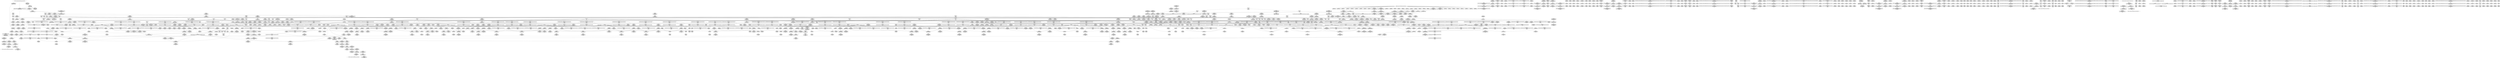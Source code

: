 digraph {
	CE0x515e4c0 [shape=record,shape=Mrecord,label="{CE0x515e4c0|current_sid:tmp21|security/selinux/hooks.c,218|*SummSink*}"]
	CE0x511ac20 [shape=record,shape=Mrecord,label="{CE0x511ac20|VOIDTB_TE:_CE:_elem_0:default:}"]
	CE0x51d22e0 [shape=record,shape=Mrecord,label="{CE0x51d22e0|rcu_read_unlock:tmp13|include/linux/rcupdate.h,933}"]
	CE0x519f030 [shape=record,shape=Mrecord,label="{CE0x519f030|__preempt_count_sub:tmp7|./arch/x86/include/asm/preempt.h,78|*SummSource*}"]
	CE0x51978c0 [shape=record,shape=Mrecord,label="{CE0x51978c0|task_sid:tmp9|security/selinux/hooks.c,208|*SummSink*}"]
	CE0x519b150 [shape=record,shape=Mrecord,label="{CE0x519b150|_ret_void,_!dbg_!27717|include/linux/rcupdate.h,424|*SummSource*}"]
	CE0x51dcdf0 [shape=record,shape=Mrecord,label="{CE0x51dcdf0|rcu_lock_release:tmp|*SummSource*}"]
	CE0x5122620 [shape=record,shape=Mrecord,label="{CE0x5122620|current_has_perm:tmp3|*SummSource*}"]
	CE0x51a6e30 [shape=record,shape=Mrecord,label="{CE0x51a6e30|GLOBAL:__preempt_count_sub|*Constant*|*SummSource*}"]
	CE0x515eab0 [shape=record,shape=Mrecord,label="{CE0x515eab0|COLLAPSED:_CMRE:_elem_0::|security/selinux/hooks.c,218}"]
	CE0x515f820 [shape=record,shape=Mrecord,label="{CE0x515f820|current_sid:tmp23|security/selinux/hooks.c,218|*SummSource*}"]
	CE0x513c850 [shape=record,shape=Mrecord,label="{CE0x513c850|current_sid:do.end}"]
	CE0x51a7fe0 [shape=record,shape=Mrecord,label="{CE0x51a7fe0|__preempt_count_add:bb}"]
	CE0x5131450 [shape=record,shape=Mrecord,label="{CE0x5131450|current_sid:call|security/selinux/hooks.c,218|*SummSink*}"]
	CE0x51c28c0 [shape=record,shape=Mrecord,label="{CE0x51c28c0|__preempt_count_add:tmp5|./arch/x86/include/asm/preempt.h,72}"]
	CE0x51dd6a0 [shape=record,shape=Mrecord,label="{CE0x51dd6a0|rcu_lock_release:tmp1|*SummSink*}"]
	CE0x5163540 [shape=record,shape=Mrecord,label="{CE0x5163540|i64*_getelementptr_inbounds_(_13_x_i64_,_13_x_i64_*___llvm_gcov_ctr126,_i64_0,_i64_0)|*Constant*}"]
	CE0x51d65e0 [shape=record,shape=Mrecord,label="{CE0x51d65e0|rcu_read_lock:tmp18|include/linux/rcupdate.h,882}"]
	CE0x51c3af0 [shape=record,shape=Mrecord,label="{CE0x51c3af0|rcu_read_unlock:tmp12|include/linux/rcupdate.h,933|*SummSink*}"]
	CE0x5186540 [shape=record,shape=Mrecord,label="{CE0x5186540|i32_77|*Constant*|*SummSink*}"]
	CE0x51bd340 [shape=record,shape=Mrecord,label="{CE0x51bd340|i8*_getelementptr_inbounds_(_42_x_i8_,_42_x_i8_*_.str46,_i32_0,_i32_0)|*Constant*|*SummSource*}"]
	CE0x51a4120 [shape=record,shape=Mrecord,label="{CE0x51a4120|i64_ptrtoint_(i8*_blockaddress(_rcu_lock_acquire,_%__here)_to_i64)|*Constant*|*SummSource*}"]
	CE0x513adc0 [shape=record,shape=Mrecord,label="{CE0x513adc0|current_has_perm:call|security/selinux/hooks.c,1542|*SummSink*}"]
	CE0x5137f80 [shape=record,shape=Mrecord,label="{CE0x5137f80|current_sid:tmp1|*SummSink*}"]
	CE0x51adb10 [shape=record,shape=Mrecord,label="{CE0x51adb10|__rcu_read_unlock:do.end}"]
	CE0x5248130 [shape=record,shape=Mrecord,label="{CE0x5248130|__preempt_count_add:tmp6|./arch/x86/include/asm/preempt.h,73}"]
	CE0x5184110 [shape=record,shape=Mrecord,label="{CE0x5184110|_call_void_rcu_read_unlock()_#10,_!dbg_!27748|security/selinux/hooks.c,209|*SummSink*}"]
	CE0x519eb30 [shape=record,shape=Mrecord,label="{CE0x519eb30|i64*_getelementptr_inbounds_(_4_x_i64_,_4_x_i64_*___llvm_gcov_ctr135,_i64_0,_i64_2)|*Constant*|*SummSource*}"]
	CE0x518b1f0 [shape=record,shape=Mrecord,label="{CE0x518b1f0|task_sid:tobool4|security/selinux/hooks.c,208}"]
	CE0x5129280 [shape=record,shape=Mrecord,label="{CE0x5129280|_ret_i32_%call7,_!dbg_!27749|security/selinux/hooks.c,210|*SummSink*}"]
	CE0x515cbd0 [shape=record,shape=Mrecord,label="{CE0x515cbd0|GLOBAL:get_current|*Constant*|*SummSource*}"]
	CE0x521ae80 [shape=record,shape=Mrecord,label="{CE0x521ae80|_call_void___preempt_count_sub(i32_1)_#10,_!dbg_!27715|include/linux/rcupdate.h,244|*SummSink*}"]
	CE0x518d200 [shape=record,shape=Mrecord,label="{CE0x518d200|rcu_read_lock:do.end|*SummSource*}"]
	CE0x5206f00 [shape=record,shape=Mrecord,label="{CE0x5206f00|rcu_lock_acquire:tmp|*SummSource*}"]
	CE0x5207510 [shape=record,shape=Mrecord,label="{CE0x5207510|__rcu_read_lock:bb|*SummSink*}"]
	CE0x51633e0 [shape=record,shape=Mrecord,label="{CE0x51633e0|task_sid:land.lhs.true|*SummSource*}"]
	CE0x5123fd0 [shape=record,shape=Mrecord,label="{CE0x5123fd0|VOIDTB_TE:_CE_8,16_}"]
	CE0x51153c0 [shape=record,shape=Mrecord,label="{CE0x51153c0|_ret_i32_%call2,_!dbg_!27718|security/selinux/hooks.c,1544}"]
	CE0x521cda0 [shape=record,shape=Mrecord,label="{CE0x521cda0|rcu_lock_release:tmp7|*SummSource*}"]
	CE0x5147140 [shape=record,shape=Mrecord,label="{CE0x5147140|current_sid:tmp7|security/selinux/hooks.c,218}"]
	CE0x51bdf80 [shape=record,shape=Mrecord,label="{CE0x51bdf80|rcu_read_lock:tmp21|include/linux/rcupdate.h,884}"]
	CE0x51c37c0 [shape=record,shape=Mrecord,label="{CE0x51c37c0|rcu_read_unlock:tmp12|include/linux/rcupdate.h,933}"]
	CE0x5192ed0 [shape=record,shape=Mrecord,label="{CE0x5192ed0|128:_i8*,_:_CRE_128,136_|*MultipleSource*|Function::cred_sid&Arg::cred::|*LoadInst*|security/selinux/hooks.c,208|security/selinux/hooks.c,196}"]
	CE0x52099d0 [shape=record,shape=Mrecord,label="{CE0x52099d0|i64*_getelementptr_inbounds_(_4_x_i64_,_4_x_i64_*___llvm_gcov_ctr129,_i64_0,_i64_3)|*Constant*|*SummSource*}"]
	CE0x51789f0 [shape=record,shape=Mrecord,label="{CE0x51789f0|i64*_getelementptr_inbounds_(_13_x_i64_,_13_x_i64_*___llvm_gcov_ctr126,_i64_0,_i64_1)|*Constant*|*SummSource*}"]
	CE0x5180aa0 [shape=record,shape=Mrecord,label="{CE0x5180aa0|task_sid:tmp24|security/selinux/hooks.c,208}"]
	CE0x51c06e0 [shape=record,shape=Mrecord,label="{CE0x51c06e0|cred_sid:sid|security/selinux/hooks.c,197}"]
	CE0x517bc50 [shape=record,shape=Mrecord,label="{CE0x517bc50|i64_6|*Constant*|*SummSink*}"]
	CE0x51832e0 [shape=record,shape=Mrecord,label="{CE0x51832e0|i64*_getelementptr_inbounds_(_4_x_i64_,_4_x_i64_*___llvm_gcov_ctr133,_i64_0,_i64_2)|*Constant*}"]
	CE0x51b44b0 [shape=record,shape=Mrecord,label="{CE0x51b44b0|__preempt_count_sub:tmp5|./arch/x86/include/asm/preempt.h,77}"]
	CE0x5186190 [shape=record,shape=Mrecord,label="{CE0x5186190|cred_sid:tmp3|*SummSource*}"]
	CE0x516a260 [shape=record,shape=Mrecord,label="{CE0x516a260|get_current:tmp}"]
	CE0x518b0b0 [shape=record,shape=Mrecord,label="{CE0x518b0b0|task_sid:tmp13|security/selinux/hooks.c,208|*SummSource*}"]
	CE0x51c4c80 [shape=record,shape=Mrecord,label="{CE0x51c4c80|rcu_read_unlock:tmp13|include/linux/rcupdate.h,933|*SummSink*}"]
	CE0x5197690 [shape=record,shape=Mrecord,label="{CE0x5197690|rcu_read_unlock:tmp20|include/linux/rcupdate.h,933|*SummSource*}"]
	CE0x5184c20 [shape=record,shape=Mrecord,label="{CE0x5184c20|rcu_read_unlock:entry|*SummSource*}"]
	CE0x51d80e0 [shape=record,shape=Mrecord,label="{CE0x51d80e0|rcu_read_unlock:land.lhs.true2|*SummSource*}"]
	CE0x5151900 [shape=record,shape=Mrecord,label="{CE0x5151900|i64*_getelementptr_inbounds_(_6_x_i64_,_6_x_i64_*___llvm_gcov_ctr139,_i64_0,_i64_4)|*Constant*|*SummSink*}"]
	CE0x512d550 [shape=record,shape=Mrecord,label="{CE0x512d550|current_sid:tmp16|security/selinux/hooks.c,218}"]
	CE0x515d0c0 [shape=record,shape=Mrecord,label="{CE0x515d0c0|get_current:entry|*SummSink*}"]
	CE0x5191930 [shape=record,shape=Mrecord,label="{CE0x5191930|GLOBAL:__llvm_gcov_ctr126|Global_var:__llvm_gcov_ctr126}"]
	CE0x513c790 [shape=record,shape=Mrecord,label="{CE0x513c790|current_sid:if.then|*SummSink*}"]
	CE0x51de460 [shape=record,shape=Mrecord,label="{CE0x51de460|GLOBAL:rcu_read_unlock.__warned|Global_var:rcu_read_unlock.__warned|*SummSink*}"]
	CE0x5118630 [shape=record,shape=Mrecord,label="{CE0x5118630|selinux_capget:tmp}"]
	CE0x51c0380 [shape=record,shape=Mrecord,label="{CE0x51c0380|cred_sid:tmp5|security/selinux/hooks.c,196|*SummSink*}"]
	CE0x521d340 [shape=record,shape=Mrecord,label="{CE0x521d340|__rcu_read_unlock:do.body|*SummSink*}"]
	CE0x52073f0 [shape=record,shape=Mrecord,label="{CE0x52073f0|i64_1|*Constant*}"]
	CE0x51bdce0 [shape=record,shape=Mrecord,label="{CE0x51bdce0|rcu_read_lock:tmp20|include/linux/rcupdate.h,882|*SummSource*}"]
	CE0x517be90 [shape=record,shape=Mrecord,label="{CE0x517be90|i64_7|*Constant*}"]
	CE0x5129120 [shape=record,shape=Mrecord,label="{CE0x5129120|_ret_i32_%call7,_!dbg_!27749|security/selinux/hooks.c,210|*SummSource*}"]
	CE0x51be820 [shape=record,shape=Mrecord,label="{CE0x51be820|i64*_getelementptr_inbounds_(_11_x_i64_,_11_x_i64_*___llvm_gcov_ctr127,_i64_0,_i64_10)|*Constant*|*SummSink*}"]
	CE0x5178e40 [shape=record,shape=Mrecord,label="{CE0x5178e40|cred_sid:tmp2}"]
	CE0x51698c0 [shape=record,shape=Mrecord,label="{CE0x51698c0|rcu_read_lock:tmp|*SummSource*}"]
	CE0x518ffe0 [shape=record,shape=Mrecord,label="{CE0x518ffe0|task_sid:if.end|*SummSink*}"]
	CE0x514a550 [shape=record,shape=Mrecord,label="{CE0x514a550|i64*_getelementptr_inbounds_(_13_x_i64_,_13_x_i64_*___llvm_gcov_ctr126,_i64_0,_i64_12)|*Constant*|*SummSink*}"]
	CE0x51bcb50 [shape=record,shape=Mrecord,label="{CE0x51bcb50|rcu_read_lock:tobool1|include/linux/rcupdate.h,882}"]
	CE0x515e770 [shape=record,shape=Mrecord,label="{CE0x515e770|i32_22|*Constant*|*SummSource*}"]
	CE0x51775d0 [shape=record,shape=Mrecord,label="{CE0x51775d0|task_sid:tmp1|*SummSource*}"]
	CE0x5188cd0 [shape=record,shape=Mrecord,label="{CE0x5188cd0|task_sid:tmp|*SummSource*}"]
	CE0x511cdb0 [shape=record,shape=Mrecord,label="{CE0x511cdb0|GLOBAL:current_has_perm|*Constant*}"]
	CE0x5176890 [shape=record,shape=Mrecord,label="{CE0x5176890|i64*_getelementptr_inbounds_(_11_x_i64_,_11_x_i64_*___llvm_gcov_ctr127,_i64_0,_i64_1)|*Constant*}"]
	CE0x5167e90 [shape=record,shape=Mrecord,label="{CE0x5167e90|_ret_void,_!dbg_!27717|include/linux/rcupdate.h,240|*SummSink*}"]
	CE0x5111e10 [shape=record,shape=Mrecord,label="{CE0x5111e10|VOIDTB_TE:_CE_160,168_}"]
	CE0x51433e0 [shape=record,shape=Mrecord,label="{CE0x51433e0|current_sid:tobool|security/selinux/hooks.c,218}"]
	CE0x51b3700 [shape=record,shape=Mrecord,label="{CE0x51b3700|__preempt_count_add:tmp1|*SummSource*}"]
	CE0x515d410 [shape=record,shape=Mrecord,label="{CE0x515d410|_ret_%struct.task_struct*_%tmp4,_!dbg_!27714|./arch/x86/include/asm/current.h,14}"]
	CE0x5185390 [shape=record,shape=Mrecord,label="{CE0x5185390|task_sid:tmp20|security/selinux/hooks.c,208}"]
	CE0x6caf490 [shape=record,shape=Mrecord,label="{CE0x6caf490|selinux_capget:tmp4|security/selinux/hooks.c,1971|*SummSink*}"]
	CE0x521f080 [shape=record,shape=Mrecord,label="{CE0x521f080|i64*_getelementptr_inbounds_(_4_x_i64_,_4_x_i64_*___llvm_gcov_ctr128,_i64_0,_i64_2)|*Constant*}"]
	CE0x5146b50 [shape=record,shape=Mrecord,label="{CE0x5146b50|get_current:tmp2}"]
	CE0x511f1e0 [shape=record,shape=Mrecord,label="{CE0x511f1e0|%struct.common_audit_data*_null|*Constant*|*SummSink*}"]
	CE0x5181df0 [shape=record,shape=Mrecord,label="{CE0x5181df0|rcu_lock_release:bb}"]
	CE0x51d2700 [shape=record,shape=Mrecord,label="{CE0x51d2700|rcu_read_lock:tmp14|include/linux/rcupdate.h,882}"]
	CE0x5119e40 [shape=record,shape=Mrecord,label="{CE0x5119e40|COLLAPSED:_GCMRE___llvm_gcov_ctr139_internal_global_6_x_i64_zeroinitializer:_elem_0:default:}"]
	CE0x5206980 [shape=record,shape=Mrecord,label="{CE0x5206980|rcu_lock_release:tmp1|*SummSource*}"]
	CE0x512c270 [shape=record,shape=Mrecord,label="{CE0x512c270|current_sid:tmp8|security/selinux/hooks.c,218}"]
	CE0x51679a0 [shape=record,shape=Mrecord,label="{CE0x51679a0|__rcu_read_lock:tmp4|include/linux/rcupdate.h,239}"]
	CE0x517cd80 [shape=record,shape=Mrecord,label="{CE0x517cd80|i64*_getelementptr_inbounds_(_2_x_i64_,_2_x_i64_*___llvm_gcov_ctr131,_i64_0,_i64_1)|*Constant*|*SummSink*}"]
	CE0x51c5a00 [shape=record,shape=Mrecord,label="{CE0x51c5a00|rcu_read_unlock:tmp10|include/linux/rcupdate.h,933|*SummSink*}"]
	CE0x515f440 [shape=record,shape=Mrecord,label="{CE0x515f440|current_sid:tmp23|security/selinux/hooks.c,218}"]
	CE0x518be70 [shape=record,shape=Mrecord,label="{CE0x518be70|rcu_read_unlock:tmp15|include/linux/rcupdate.h,933|*SummSink*}"]
	CE0x5133450 [shape=record,shape=Mrecord,label="{CE0x5133450|current_sid:if.end|*SummSource*}"]
	CE0x51cc570 [shape=record,shape=Mrecord,label="{CE0x51cc570|__rcu_read_lock:tmp7|include/linux/rcupdate.h,240}"]
	CE0x5177fd0 [shape=record,shape=Mrecord,label="{CE0x5177fd0|task_sid:tmp11|security/selinux/hooks.c,208}"]
	CE0x51cc960 [shape=record,shape=Mrecord,label="{CE0x51cc960|rcu_read_unlock:tmp8|include/linux/rcupdate.h,933|*SummSource*}"]
	CE0x516a6f0 [shape=record,shape=Mrecord,label="{CE0x516a6f0|_call_void_lockdep_rcu_suspicious(i8*_getelementptr_inbounds_(_25_x_i8_,_25_x_i8_*_.str3,_i32_0,_i32_0),_i32_218,_i8*_getelementptr_inbounds_(_45_x_i8_,_45_x_i8_*_.str12,_i32_0,_i32_0))_#10,_!dbg_!27727|security/selinux/hooks.c,218|*SummSource*}"]
	CE0x51bf9a0 [shape=record,shape=Mrecord,label="{CE0x51bf9a0|i64*_getelementptr_inbounds_(_11_x_i64_,_11_x_i64_*___llvm_gcov_ctr127,_i64_0,_i64_9)|*Constant*|*SummSink*}"]
	CE0x521ee30 [shape=record,shape=Mrecord,label="{CE0x521ee30|i64*_getelementptr_inbounds_(_4_x_i64_,_4_x_i64_*___llvm_gcov_ctr128,_i64_0,_i64_0)|*Constant*}"]
	CE0x51c42b0 [shape=record,shape=Mrecord,label="{CE0x51c42b0|rcu_read_unlock:tmp2}"]
	CE0x516baf0 [shape=record,shape=Mrecord,label="{CE0x516baf0|i8*_getelementptr_inbounds_(_45_x_i8_,_45_x_i8_*_.str12,_i32_0,_i32_0)|*Constant*|*SummSource*}"]
	CE0x515d4b0 [shape=record,shape=Mrecord,label="{CE0x515d4b0|_ret_%struct.task_struct*_%tmp4,_!dbg_!27714|./arch/x86/include/asm/current.h,14|*SummSink*}"]
	CE0x51bc340 [shape=record,shape=Mrecord,label="{CE0x51bc340|_call_void_mcount()_#3|*SummSink*}"]
	CE0x518f750 [shape=record,shape=Mrecord,label="{CE0x518f750|task_sid:do.body|*SummSink*}"]
	CE0x517a290 [shape=record,shape=Mrecord,label="{CE0x517a290|GLOBAL:rcu_read_lock|*Constant*|*SummSink*}"]
	CE0x5186200 [shape=record,shape=Mrecord,label="{CE0x5186200|cred_sid:tmp3|*SummSink*}"]
	CE0x518c910 [shape=record,shape=Mrecord,label="{CE0x518c910|0:_i8,_:_GCMR_task_sid.__warned_internal_global_i8_0,_section_.data.unlikely_,_align_1:_elem_0:default:}"]
	CE0x517bfe0 [shape=record,shape=Mrecord,label="{CE0x517bfe0|i64_7|*Constant*|*SummSink*}"]
	CE0x5182df0 [shape=record,shape=Mrecord,label="{CE0x5182df0|__rcu_read_unlock:tmp5|include/linux/rcupdate.h,244|*SummSink*}"]
	CE0x518f0e0 [shape=record,shape=Mrecord,label="{CE0x518f0e0|task_sid:call|security/selinux/hooks.c,208|*SummSource*}"]
	CE0x511c190 [shape=record,shape=Mrecord,label="{CE0x511c190|current_has_perm:call1|security/selinux/hooks.c,1543|*SummSink*}"]
	CE0x518ab60 [shape=record,shape=Mrecord,label="{CE0x518ab60|rcu_read_lock:tmp3|*SummSource*}"]
	CE0x5184ae0 [shape=record,shape=Mrecord,label="{CE0x5184ae0|GLOBAL:rcu_read_unlock|*Constant*|*SummSink*}"]
	CE0x51ca1c0 [shape=record,shape=Mrecord,label="{CE0x51ca1c0|rcu_read_unlock:tmp8|include/linux/rcupdate.h,933}"]
	CE0x5247240 [shape=record,shape=Mrecord,label="{CE0x5247240|__rcu_read_unlock:tmp3|*SummSink*}"]
	CE0x51a7680 [shape=record,shape=Mrecord,label="{CE0x51a7680|i64*_getelementptr_inbounds_(_4_x_i64_,_4_x_i64_*___llvm_gcov_ctr129,_i64_0,_i64_1)|*Constant*|*SummSink*}"]
	CE0x5149fa0 [shape=record,shape=Mrecord,label="{CE0x5149fa0|__rcu_read_unlock:bb}"]
	CE0x51900b0 [shape=record,shape=Mrecord,label="{CE0x51900b0|task_sid:do.end6}"]
	CE0x51cd310 [shape=record,shape=Mrecord,label="{CE0x51cd310|i64*_getelementptr_inbounds_(_4_x_i64_,_4_x_i64_*___llvm_gcov_ctr130,_i64_0,_i64_2)|*Constant*}"]
	CE0x52068a0 [shape=record,shape=Mrecord,label="{CE0x52068a0|i64_1|*Constant*}"]
	CE0x511bdd0 [shape=record,shape=Mrecord,label="{CE0x511bdd0|_ret_i32_%tmp24,_!dbg_!27742|security/selinux/hooks.c,220}"]
	CE0x5147460 [shape=record,shape=Mrecord,label="{CE0x5147460|current_sid:tmp7|security/selinux/hooks.c,218|*SummSink*}"]
	CE0x51cd1d0 [shape=record,shape=Mrecord,label="{CE0x51cd1d0|rcu_read_unlock:tobool|include/linux/rcupdate.h,933}"]
	CE0x525eaa0 [shape=record,shape=Mrecord,label="{CE0x525eaa0|__preempt_count_sub:tmp}"]
	CE0x518ef50 [shape=record,shape=Mrecord,label="{CE0x518ef50|task_sid:call|security/selinux/hooks.c,208}"]
	CE0x51e0a10 [shape=record,shape=Mrecord,label="{CE0x51e0a10|_call_void_lockdep_rcu_suspicious(i8*_getelementptr_inbounds_(_25_x_i8_,_25_x_i8_*_.str45,_i32_0,_i32_0),_i32_934,_i8*_getelementptr_inbounds_(_44_x_i8_,_44_x_i8_*_.str47,_i32_0,_i32_0))_#10,_!dbg_!27726|include/linux/rcupdate.h,933}"]
	CE0x5227a30 [shape=record,shape=Mrecord,label="{CE0x5227a30|GLOBAL:lock_release|*Constant*}"]
	CE0x51e0e80 [shape=record,shape=Mrecord,label="{CE0x51e0e80|_call_void_lockdep_rcu_suspicious(i8*_getelementptr_inbounds_(_25_x_i8_,_25_x_i8_*_.str45,_i32_0,_i32_0),_i32_934,_i8*_getelementptr_inbounds_(_44_x_i8_,_44_x_i8_*_.str47,_i32_0,_i32_0))_#10,_!dbg_!27726|include/linux/rcupdate.h,933|*SummSink*}"]
	CE0x51971a0 [shape=record,shape=Mrecord,label="{CE0x51971a0|rcu_read_unlock:tmp19|include/linux/rcupdate.h,933}"]
	CE0x5163e40 [shape=record,shape=Mrecord,label="{CE0x5163e40|task_sid:call3|security/selinux/hooks.c,208}"]
	CE0x51a7490 [shape=record,shape=Mrecord,label="{CE0x51a7490|__rcu_read_unlock:tmp3}"]
	CE0x520cae0 [shape=record,shape=Mrecord,label="{CE0x520cae0|i8*_undef|*Constant*|*SummSource*}"]
	CE0x516ae40 [shape=record,shape=Mrecord,label="{CE0x516ae40|i8*_getelementptr_inbounds_(_25_x_i8_,_25_x_i8_*_.str3,_i32_0,_i32_0)|*Constant*}"]
	CE0x5140060 [shape=record,shape=Mrecord,label="{CE0x5140060|task_sid:tmp17|security/selinux/hooks.c,208|*SummSource*}"]
	CE0x5206e20 [shape=record,shape=Mrecord,label="{CE0x5206e20|rcu_lock_acquire:tmp}"]
	CE0x5208010 [shape=record,shape=Mrecord,label="{CE0x5208010|_ret_void,_!dbg_!27720|./arch/x86/include/asm/preempt.h,78|*SummSink*}"]
	CE0x515f2d0 [shape=record,shape=Mrecord,label="{CE0x515f2d0|current_sid:tmp22|security/selinux/hooks.c,218|*SummSource*}"]
	CE0x5142020 [shape=record,shape=Mrecord,label="{CE0x5142020|_call_void_rcu_read_lock()_#10,_!dbg_!27712|security/selinux/hooks.c,207}"]
	CE0x51400d0 [shape=record,shape=Mrecord,label="{CE0x51400d0|task_sid:tmp17|security/selinux/hooks.c,208|*SummSink*}"]
	CE0x5178150 [shape=record,shape=Mrecord,label="{CE0x5178150|task_sid:tmp10|security/selinux/hooks.c,208|*SummSource*}"]
	CE0x51c6770 [shape=record,shape=Mrecord,label="{CE0x51c6770|i64*_getelementptr_inbounds_(_4_x_i64_,_4_x_i64_*___llvm_gcov_ctr128,_i64_0,_i64_3)|*Constant*|*SummSource*}"]
	"CONST[source:0(mediator),value:2(dynamic)][purpose:{object}][SnkIdx:1]"
	CE0x5145310 [shape=record,shape=Mrecord,label="{CE0x5145310|selinux_capget:tmp7|security/selinux/hooks.c,1972|*SummSource*}"]
	CE0x5142430 [shape=record,shape=Mrecord,label="{CE0x5142430|i64_3|*Constant*}"]
	CE0x51cd7c0 [shape=record,shape=Mrecord,label="{CE0x51cd7c0|i64*_getelementptr_inbounds_(_11_x_i64_,_11_x_i64_*___llvm_gcov_ctr132,_i64_0,_i64_0)|*Constant*|*SummSink*}"]
	CE0x514aca0 [shape=record,shape=Mrecord,label="{CE0x514aca0|task_sid:tmp27|security/selinux/hooks.c,208|*SummSink*}"]
	CE0x5176b30 [shape=record,shape=Mrecord,label="{CE0x5176b30|task_sid:tobool4|security/selinux/hooks.c,208|*SummSource*}"]
	CE0x518ee90 [shape=record,shape=Mrecord,label="{CE0x518ee90|_call_void_mcount()_#3}"]
	CE0x51cf520 [shape=record,shape=Mrecord,label="{CE0x51cf520|rcu_read_unlock:tmp10|include/linux/rcupdate.h,933|*SummSource*}"]
	CE0x51986b0 [shape=record,shape=Mrecord,label="{CE0x51986b0|rcu_read_unlock:tmp20|include/linux/rcupdate.h,933|*SummSink*}"]
	CE0x5254640 [shape=record,shape=Mrecord,label="{CE0x5254640|i64*_getelementptr_inbounds_(_4_x_i64_,_4_x_i64_*___llvm_gcov_ctr129,_i64_0,_i64_0)|*Constant*|*SummSink*}"]
	CE0x517e240 [shape=record,shape=Mrecord,label="{CE0x517e240|task_sid:tmp19|security/selinux/hooks.c,208|*SummSink*}"]
	CE0x51ccd80 [shape=record,shape=Mrecord,label="{CE0x51ccd80|_call_void_asm_sideeffect_,_memory_,_dirflag_,_fpsr_,_flags_()_#3,_!dbg_!27714,_!srcloc_!27715|include/linux/rcupdate.h,239}"]
	CE0x51d27d0 [shape=record,shape=Mrecord,label="{CE0x51d27d0|rcu_read_lock:tmp13|include/linux/rcupdate.h,882|*SummSource*}"]
	CE0x5190d20 [shape=record,shape=Mrecord,label="{CE0x5190d20|rcu_read_unlock:tmp3}"]
	CE0x637c650 [shape=record,shape=Mrecord,label="{CE0x637c650|selinux_capget:tmp6|security/selinux/hooks.c,1972|*SummSource*}"]
	CE0x5206fb0 [shape=record,shape=Mrecord,label="{CE0x5206fb0|__rcu_read_unlock:tmp1}"]
	CE0x51c9930 [shape=record,shape=Mrecord,label="{CE0x51c9930|_call_void_mcount()_#3|*SummSource*}"]
	CE0x5148010 [shape=record,shape=Mrecord,label="{CE0x5148010|task_sid:tmp25|security/selinux/hooks.c,208}"]
	CE0x51450a0 [shape=record,shape=Mrecord,label="{CE0x51450a0|_call_void_mcount()_#3|*SummSink*}"]
	CE0x5185890 [shape=record,shape=Mrecord,label="{CE0x5185890|task_sid:tmp22|security/selinux/hooks.c,208}"]
	CE0x512e420 [shape=record,shape=Mrecord,label="{CE0x512e420|i32_(i32,_i32,_i16,_i32,_%struct.common_audit_data*)*_bitcast_(i32_(i32,_i32,_i16,_i32,_%struct.common_audit_data.495*)*_avc_has_perm_to_i32_(i32,_i32,_i16,_i32,_%struct.common_audit_data*)*)|*Constant*|*SummSink*}"]
	CE0x519cbf0 [shape=record,shape=Mrecord,label="{CE0x519cbf0|rcu_lock_acquire:tmp2}"]
	CE0x5140f40 [shape=record,shape=Mrecord,label="{CE0x5140f40|COLLAPSED:_GCMRE___llvm_gcov_ctr126_internal_global_13_x_i64_zeroinitializer:_elem_0:default:}"]
	CE0x5164020 [shape=record,shape=Mrecord,label="{CE0x5164020|current_sid:tmp14|security/selinux/hooks.c,218}"]
	CE0x518ea80 [shape=record,shape=Mrecord,label="{CE0x518ea80|rcu_read_lock:tmp3}"]
	CE0x514b6c0 [shape=record,shape=Mrecord,label="{CE0x514b6c0|current_sid:tmp9|security/selinux/hooks.c,218|*SummSource*}"]
	CE0x52460c0 [shape=record,shape=Mrecord,label="{CE0x52460c0|__preempt_count_sub:sub|./arch/x86/include/asm/preempt.h,77}"]
	CE0x51c9e50 [shape=record,shape=Mrecord,label="{CE0x51c9e50|rcu_lock_acquire:__here|*SummSink*}"]
	CE0x5143510 [shape=record,shape=Mrecord,label="{CE0x5143510|current_sid:tobool|security/selinux/hooks.c,218|*SummSink*}"]
	CE0x5226300 [shape=record,shape=Mrecord,label="{CE0x5226300|i64*_getelementptr_inbounds_(_4_x_i64_,_4_x_i64_*___llvm_gcov_ctr133,_i64_0,_i64_2)|*Constant*|*SummSource*}"]
	CE0x5111d70 [shape=record,shape=Mrecord,label="{CE0x5111d70|VOIDTB_TE:_CE_152,160_}"]
	CE0x5178600 [shape=record,shape=Mrecord,label="{CE0x5178600|i64*_getelementptr_inbounds_(_2_x_i64_,_2_x_i64_*___llvm_gcov_ctr131,_i64_0,_i64_1)|*Constant*}"]
	CE0x515cf90 [shape=record,shape=Mrecord,label="{CE0x515cf90|get_current:entry|*SummSource*}"]
	CE0x5132e00 [shape=record,shape=Mrecord,label="{CE0x5132e00|current_sid:if.end|*SummSink*}"]
	CE0x51993a0 [shape=record,shape=Mrecord,label="{CE0x51993a0|rcu_read_unlock:tmp22|include/linux/rcupdate.h,935}"]
	CE0x5132bb0 [shape=record,shape=Mrecord,label="{CE0x5132bb0|_ret_i32_%retval.0,_!dbg_!27728|security/selinux/avc.c,775|*SummSource*}"]
	CE0x517cc80 [shape=record,shape=Mrecord,label="{CE0x517cc80|GLOBAL:rcu_read_lock|*Constant*}"]
	CE0x521b970 [shape=record,shape=Mrecord,label="{CE0x521b970|i64_ptrtoint_(i8*_blockaddress(_rcu_lock_release,_%__here)_to_i64)|*Constant*}"]
	CE0x5144cd0 [shape=record,shape=Mrecord,label="{CE0x5144cd0|current_sid:tmp3|*SummSink*}"]
	CE0x515ed80 [shape=record,shape=Mrecord,label="{CE0x515ed80|current_sid:security|security/selinux/hooks.c,218|*SummSink*}"]
	CE0x51da180 [shape=record,shape=Mrecord,label="{CE0x51da180|i64*_getelementptr_inbounds_(_4_x_i64_,_4_x_i64_*___llvm_gcov_ctr134,_i64_0,_i64_1)|*Constant*|*SummSink*}"]
	CE0x516bba0 [shape=record,shape=Mrecord,label="{CE0x516bba0|i8*_getelementptr_inbounds_(_45_x_i8_,_45_x_i8_*_.str12,_i32_0,_i32_0)|*Constant*|*SummSink*}"]
	CE0x5191aa0 [shape=record,shape=Mrecord,label="{CE0x5191aa0|GLOBAL:__llvm_gcov_ctr126|Global_var:__llvm_gcov_ctr126|*SummSource*}"]
	CE0x518e350 [shape=record,shape=Mrecord,label="{CE0x518e350|rcu_read_lock:land.lhs.true2}"]
	CE0x518d0f0 [shape=record,shape=Mrecord,label="{CE0x518d0f0|rcu_read_lock:do.end}"]
	CE0x51835b0 [shape=record,shape=Mrecord,label="{CE0x51835b0|cred_sid:entry}"]
	CE0x5164f70 [shape=record,shape=Mrecord,label="{CE0x5164f70|current_sid:land.lhs.true}"]
	CE0x51172e0 [shape=record,shape=Mrecord,label="{CE0x51172e0|selinux_capget:return|*SummSink*}"]
	CE0x51665d0 [shape=record,shape=Mrecord,label="{CE0x51665d0|_ret_void,_!dbg_!27735|include/linux/rcupdate.h,938|*SummSource*}"]
	CE0x525cc20 [shape=record,shape=Mrecord,label="{CE0x525cc20|i64*_getelementptr_inbounds_(_4_x_i64_,_4_x_i64_*___llvm_gcov_ctr129,_i64_0,_i64_0)|*Constant*|*SummSource*}"]
	CE0x51baf30 [shape=record,shape=Mrecord,label="{CE0x51baf30|rcu_read_lock:tmp10|include/linux/rcupdate.h,882}"]
	CE0x5127060 [shape=record,shape=Mrecord,label="{CE0x5127060|VOIDTB_TE:_CE_32,36_}"]
	CE0x525e6e0 [shape=record,shape=Mrecord,label="{CE0x525e6e0|i64*_getelementptr_inbounds_(_4_x_i64_,_4_x_i64_*___llvm_gcov_ctr129,_i64_0,_i64_0)|*Constant*}"]
	CE0x51d8d10 [shape=record,shape=Mrecord,label="{CE0x51d8d10|rcu_read_lock:tmp4|include/linux/rcupdate.h,882|*SummSource*}"]
	CE0x637c4e0 [shape=record,shape=Mrecord,label="{CE0x637c4e0|selinux_capget:tmp6|security/selinux/hooks.c,1972|*SummSink*}"]
	CE0x518d5f0 [shape=record,shape=Mrecord,label="{CE0x518d5f0|task_sid:tobool1|security/selinux/hooks.c,208|*SummSource*}"]
	CE0x521e690 [shape=record,shape=Mrecord,label="{CE0x521e690|rcu_lock_release:tmp2|*SummSource*}"]
	CE0x521c900 [shape=record,shape=Mrecord,label="{CE0x521c900|rcu_lock_release:tmp6|*SummSink*}"]
	CE0x5208570 [shape=record,shape=Mrecord,label="{CE0x5208570|i64*_getelementptr_inbounds_(_4_x_i64_,_4_x_i64_*___llvm_gcov_ctr134,_i64_0,_i64_2)|*Constant*|*SummSink*}"]
	CE0x51b7080 [shape=record,shape=Mrecord,label="{CE0x51b7080|rcu_read_lock:tmp11|include/linux/rcupdate.h,882}"]
	CE0x5146a40 [shape=record,shape=Mrecord,label="{CE0x5146a40|__rcu_read_lock:tmp}"]
	CE0x5192a70 [shape=record,shape=Mrecord,label="{CE0x5192a70|GLOBAL:task_sid.__warned|Global_var:task_sid.__warned|*SummSink*}"]
	CE0x513ed10 [shape=record,shape=Mrecord,label="{CE0x513ed10|current_sid:tmp13|security/selinux/hooks.c,218|*SummSink*}"]
	CE0x512a200 [shape=record,shape=Mrecord,label="{CE0x512a200|i64*_getelementptr_inbounds_(_11_x_i64_,_11_x_i64_*___llvm_gcov_ctr125,_i64_0,_i64_0)|*Constant*|*SummSource*}"]
	CE0x51c7ad0 [shape=record,shape=Mrecord,label="{CE0x51c7ad0|__rcu_read_lock:tmp6|include/linux/rcupdate.h,240|*SummSink*}"]
	CE0x5131c90 [shape=record,shape=Mrecord,label="{CE0x5131c90|task_sid:land.lhs.true2|*SummSink*}"]
	CE0x51a3280 [shape=record,shape=Mrecord,label="{CE0x51a3280|__rcu_read_lock:tmp3}"]
	CE0x5123640 [shape=record,shape=Mrecord,label="{CE0x5123640|current_has_perm:call1|security/selinux/hooks.c,1543|*SummSource*}"]
	CE0x517de40 [shape=record,shape=Mrecord,label="{CE0x517de40|task_sid:tmp18|security/selinux/hooks.c,208|*SummSink*}"]
	CE0x5164850 [shape=record,shape=Mrecord,label="{CE0x5164850|COLLAPSED:_GCMRE___llvm_gcov_ctr131_internal_global_2_x_i64_zeroinitializer:_elem_0:default:}"]
	CE0x518d010 [shape=record,shape=Mrecord,label="{CE0x518d010|rcu_read_lock:do.body|*SummSink*}"]
	CE0x5166a30 [shape=record,shape=Mrecord,label="{CE0x5166a30|rcu_read_unlock:tmp6|include/linux/rcupdate.h,933}"]
	CE0x513d250 [shape=record,shape=Mrecord,label="{CE0x513d250|i64*_getelementptr_inbounds_(_13_x_i64_,_13_x_i64_*___llvm_gcov_ctr126,_i64_0,_i64_11)|*Constant*|*SummSource*}"]
	CE0x52475a0 [shape=record,shape=Mrecord,label="{CE0x52475a0|GLOBAL:__preempt_count|Global_var:__preempt_count}"]
	CE0x5183540 [shape=record,shape=Mrecord,label="{CE0x5183540|GLOBAL:cred_sid|*Constant*|*SummSink*}"]
	CE0x512d720 [shape=record,shape=Mrecord,label="{CE0x512d720|current_sid:tmp16|security/selinux/hooks.c,218|*SummSource*}"]
	CE0x51c9de0 [shape=record,shape=Mrecord,label="{CE0x51c9de0|rcu_lock_acquire:__here|*SummSource*}"]
	CE0x5207c30 [shape=record,shape=Mrecord,label="{CE0x5207c30|__preempt_count_sub:val|Function::__preempt_count_sub&Arg::val::|*SummSource*}"]
	CE0x5146c30 [shape=record,shape=Mrecord,label="{CE0x5146c30|get_current:tmp2|*SummSink*}"]
	CE0x511a6d0 [shape=record,shape=Mrecord,label="{CE0x511a6d0|selinux_capget:target|Function::selinux_capget&Arg::target::|*SummSink*}"]
	CE0x515fbc0 [shape=record,shape=Mrecord,label="{CE0x515fbc0|i32_1|*Constant*}"]
	CE0x515db50 [shape=record,shape=Mrecord,label="{CE0x515db50|COLLAPSED:_GCMRE_current_task_external_global_%struct.task_struct*:_elem_0::|security/selinux/hooks.c,218}"]
	CE0x514a450 [shape=record,shape=Mrecord,label="{CE0x514a450|i64*_getelementptr_inbounds_(_13_x_i64_,_13_x_i64_*___llvm_gcov_ctr126,_i64_0,_i64_12)|*Constant*|*SummSource*}"]
	CE0x520d9a0 [shape=record,shape=Mrecord,label="{CE0x520d9a0|rcu_lock_release:indirectgoto|*SummSink*}"]
	CE0x513bcd0 [shape=record,shape=Mrecord,label="{CE0x513bcd0|GLOBAL:current_has_perm|*Constant*|*SummSink*}"]
	CE0x519b470 [shape=record,shape=Mrecord,label="{CE0x519b470|_call_void___rcu_read_unlock()_#10,_!dbg_!27734|include/linux/rcupdate.h,937|*SummSource*}"]
	CE0x51d6270 [shape=record,shape=Mrecord,label="{CE0x51d6270|rcu_read_lock:tmp17|include/linux/rcupdate.h,882}"]
	CE0x518f240 [shape=record,shape=Mrecord,label="{CE0x518f240|task_sid:call|security/selinux/hooks.c,208|*SummSink*}"]
	CE0x5248eb0 [shape=record,shape=Mrecord,label="{CE0x5248eb0|__preempt_count_add:tmp7|./arch/x86/include/asm/preempt.h,73|*SummSource*}"]
	CE0x51cdd70 [shape=record,shape=Mrecord,label="{CE0x51cdd70|__preempt_count_add:entry}"]
	CE0x51a4280 [shape=record,shape=Mrecord,label="{CE0x51a4280|i64_ptrtoint_(i8*_blockaddress(_rcu_lock_acquire,_%__here)_to_i64)|*Constant*|*SummSink*}"]
	CE0x5227070 [shape=record,shape=Mrecord,label="{CE0x5227070|rcu_lock_release:tmp5|include/linux/rcupdate.h,423|*SummSink*}"]
	CE0x5168e20 [shape=record,shape=Mrecord,label="{CE0x5168e20|i64*_getelementptr_inbounds_(_2_x_i64_,_2_x_i64_*___llvm_gcov_ctr98,_i64_0,_i64_0)|*Constant*|*SummSource*}"]
	CE0x51d9880 [shape=record,shape=Mrecord,label="{CE0x51d9880|_call_void___preempt_count_add(i32_1)_#10,_!dbg_!27711|include/linux/rcupdate.h,239|*SummSource*}"]
	CE0x521a670 [shape=record,shape=Mrecord,label="{CE0x521a670|__preempt_count_add:tmp2}"]
	CE0x5185660 [shape=record,shape=Mrecord,label="{CE0x5185660|task_sid:tmp20|security/selinux/hooks.c,208|*SummSink*}"]
	"CONST[source:0(mediator),value:2(dynamic)][purpose:{subject}][SnkIdx:0]"
	CE0x51dd3c0 [shape=record,shape=Mrecord,label="{CE0x51dd3c0|GLOBAL:rcu_read_unlock.__warned|Global_var:rcu_read_unlock.__warned}"]
	CE0x5191030 [shape=record,shape=Mrecord,label="{CE0x5191030|task_sid:do.body5|*SummSource*}"]
	CE0x5186fc0 [shape=record,shape=Mrecord,label="{CE0x5186fc0|_call_void_mcount()_#3}"]
	CE0x520c010 [shape=record,shape=Mrecord,label="{CE0x520c010|i64*_getelementptr_inbounds_(_4_x_i64_,_4_x_i64_*___llvm_gcov_ctr130,_i64_0,_i64_3)|*Constant*|*SummSink*}"]
	CE0x51bb6d0 [shape=record,shape=Mrecord,label="{CE0x51bb6d0|rcu_lock_acquire:__here}"]
	CE0x51d0c60 [shape=record,shape=Mrecord,label="{CE0x51d0c60|rcu_read_unlock:do.body|*SummSink*}"]
	CE0x51a3b10 [shape=record,shape=Mrecord,label="{CE0x51a3b10|%struct.lockdep_map*_null|*Constant*|*SummSource*}"]
	CE0x513b840 [shape=record,shape=Mrecord,label="{CE0x513b840|i64*_getelementptr_inbounds_(_2_x_i64_,_2_x_i64_*___llvm_gcov_ctr136,_i64_0,_i64_0)|*Constant*|*SummSink*}"]
	CE0x51d2be0 [shape=record,shape=Mrecord,label="{CE0x51d2be0|rcu_read_lock:tmp14|include/linux/rcupdate.h,882|*SummSource*}"]
	CE0x513d350 [shape=record,shape=Mrecord,label="{CE0x513d350|i64*_getelementptr_inbounds_(_13_x_i64_,_13_x_i64_*___llvm_gcov_ctr126,_i64_0,_i64_11)|*Constant*|*SummSink*}"]
	CE0x51210c0 [shape=record,shape=Mrecord,label="{CE0x51210c0|current_sid:tmp}"]
	CE0x5165c90 [shape=record,shape=Mrecord,label="{CE0x5165c90|task_sid:tmp3}"]
	CE0x5183680 [shape=record,shape=Mrecord,label="{CE0x5183680|cred_sid:entry|*SummSource*}"]
	CE0x514c4f0 [shape=record,shape=Mrecord,label="{CE0x514c4f0|rcu_read_lock:call3|include/linux/rcupdate.h,882}"]
	CE0x5121da0 [shape=record,shape=Mrecord,label="{CE0x5121da0|selinux_capget:retval.0|*SummSource*}"]
	CE0x513c2d0 [shape=record,shape=Mrecord,label="{CE0x513c2d0|selinux_capget:call1|security/selinux/hooks.c,1974|*SummSource*}"]
	CE0x637c550 [shape=record,shape=Mrecord,label="{CE0x637c550|selinux_capget:tmp6|security/selinux/hooks.c,1972}"]
	CE0x5208790 [shape=record,shape=Mrecord,label="{CE0x5208790|__preempt_count_sub:tmp6|./arch/x86/include/asm/preempt.h,78|*SummSink*}"]
	CE0x51dcd10 [shape=record,shape=Mrecord,label="{CE0x51dcd10|rcu_lock_release:tmp}"]
	CE0x51c16c0 [shape=record,shape=Mrecord,label="{CE0x51c16c0|cred_sid:tmp6|security/selinux/hooks.c,197|*SummSource*}"]
	CE0x51d9580 [shape=record,shape=Mrecord,label="{CE0x51d9580|_ret_void,_!dbg_!27717|include/linux/rcupdate.h,419|*SummSink*}"]
	CE0x51cdb30 [shape=record,shape=Mrecord,label="{CE0x51cdb30|GLOBAL:__preempt_count_add|*Constant*|*SummSource*}"]
	CE0x51a6dc0 [shape=record,shape=Mrecord,label="{CE0x51a6dc0|GLOBAL:__preempt_count_sub|*Constant*|*SummSink*}"]
	CE0x5166ba0 [shape=record,shape=Mrecord,label="{CE0x5166ba0|__rcu_read_lock:entry|*SummSource*}"]
	CE0x525ef00 [shape=record,shape=Mrecord,label="{CE0x525ef00|__preempt_count_add:do.body|*SummSink*}"]
	CE0x51189a0 [shape=record,shape=Mrecord,label="{CE0x51189a0|selinux_capget:tobool|security/selinux/hooks.c,1971|*SummSource*}"]
	CE0x5194580 [shape=record,shape=Mrecord,label="{CE0x5194580|i64*_getelementptr_inbounds_(_2_x_i64_,_2_x_i64_*___llvm_gcov_ctr131,_i64_0,_i64_0)|*Constant*|*SummSource*}"]
	CE0x51b76c0 [shape=record,shape=Mrecord,label="{CE0x51b76c0|GLOBAL:__llvm_gcov_ctr132|Global_var:__llvm_gcov_ctr132|*SummSink*}"]
	CE0x51d3150 [shape=record,shape=Mrecord,label="{CE0x51d3150|rcu_read_lock:tmp15|include/linux/rcupdate.h,882|*SummSource*}"]
	CE0x51616d0 [shape=record,shape=Mrecord,label="{CE0x51616d0|current_sid:tmp24|security/selinux/hooks.c,220}"]
	CE0x5156290 [shape=record,shape=Mrecord,label="{CE0x5156290|i64*_getelementptr_inbounds_(_6_x_i64_,_6_x_i64_*___llvm_gcov_ctr139,_i64_0,_i64_4)|*Constant*|*SummSource*}"]
	CE0x51ddcb0 [shape=record,shape=Mrecord,label="{CE0x51ddcb0|rcu_read_unlock:tobool1|include/linux/rcupdate.h,933|*SummSource*}"]
	CE0x519c810 [shape=record,shape=Mrecord,label="{CE0x519c810|__rcu_read_lock:do.body|*SummSource*}"]
	CE0x5163db0 [shape=record,shape=Mrecord,label="{CE0x5163db0|task_sid:tmp12|security/selinux/hooks.c,208|*SummSink*}"]
	CE0x5112c60 [shape=record,shape=Mrecord,label="{CE0x5112c60|selinux_capget:bb}"]
	CE0x5184e40 [shape=record,shape=Mrecord,label="{CE0x5184e40|get_current:bb}"]
	CE0x6caf500 [shape=record,shape=Mrecord,label="{CE0x6caf500|selinux_capget:tmp4|security/selinux/hooks.c,1971|*SummSource*}"]
	CE0x5140660 [shape=record,shape=Mrecord,label="{CE0x5140660|i64*_getelementptr_inbounds_(_13_x_i64_,_13_x_i64_*___llvm_gcov_ctr126,_i64_0,_i64_8)|*Constant*|*SummSink*}"]
	CE0x525e7a0 [shape=record,shape=Mrecord,label="{CE0x525e7a0|COLLAPSED:_GCMRE___llvm_gcov_ctr135_internal_global_4_x_i64_zeroinitializer:_elem_0:default:}"]
	CE0x51ba790 [shape=record,shape=Mrecord,label="{CE0x51ba790|rcu_read_lock:tobool1|include/linux/rcupdate.h,882|*SummSource*}"]
	CE0x51cd9f0 [shape=record,shape=Mrecord,label="{CE0x51cd9f0|rcu_read_unlock:tmp}"]
	CE0x512e3b0 [shape=record,shape=Mrecord,label="{CE0x512e3b0|i32_(i32,_i32,_i16,_i32,_%struct.common_audit_data*)*_bitcast_(i32_(i32,_i32,_i16,_i32,_%struct.common_audit_data.495*)*_avc_has_perm_to_i32_(i32,_i32,_i16,_i32,_%struct.common_audit_data*)*)|*Constant*|*SummSource*}"]
	CE0x5188b20 [shape=record,shape=Mrecord,label="{CE0x5188b20|rcu_read_lock:if.end|*SummSource*}"]
	CE0x51826c0 [shape=record,shape=Mrecord,label="{CE0x51826c0|__preempt_count_sub:sub|./arch/x86/include/asm/preempt.h,77|*SummSink*}"]
	CE0x517d990 [shape=record,shape=Mrecord,label="{CE0x517d990|task_sid:do.end|*SummSource*}"]
	CE0x5144390 [shape=record,shape=Mrecord,label="{CE0x5144390|i64_4|*Constant*|*SummSource*}"]
	CE0x51cfec0 [shape=record,shape=Mrecord,label="{CE0x51cfec0|rcu_read_unlock:if.then|*SummSink*}"]
	CE0x521e9a0 [shape=record,shape=Mrecord,label="{CE0x521e9a0|rcu_lock_acquire:indirectgoto|*SummSink*}"]
	CE0x52462b0 [shape=record,shape=Mrecord,label="{CE0x52462b0|__preempt_count_sub:sub|./arch/x86/include/asm/preempt.h,77|*SummSource*}"]
	CE0x521a3d0 [shape=record,shape=Mrecord,label="{CE0x521a3d0|__preempt_count_sub:bb|*SummSource*}"]
	CE0x5126800 [shape=record,shape=Mrecord,label="{CE0x5126800|avc_has_perm:tsid|Function::avc_has_perm&Arg::tsid::|*SummSource*}"]
	CE0x51a27b0 [shape=record,shape=Mrecord,label="{CE0x51a27b0|_call_void_mcount()_#3}"]
	CE0x511cf40 [shape=record,shape=Mrecord,label="{CE0x511cf40|VOIDTB_TE:_CE_44,48_}"]
	CE0x511de10 [shape=record,shape=Mrecord,label="{CE0x511de10|i64_1|*Constant*}"]
	CE0x51bb900 [shape=record,shape=Mrecord,label="{CE0x51bb900|__rcu_read_lock:tmp7|include/linux/rcupdate.h,240|*SummSource*}"]
	CE0x511a100 [shape=record,shape=Mrecord,label="{CE0x511a100|i32_0|*Constant*}"]
	CE0x5126540 [shape=record,shape=Mrecord,label="{CE0x5126540|avc_has_perm:ssid|Function::avc_has_perm&Arg::ssid::|*SummSink*}"]
	CE0x5167380 [shape=record,shape=Mrecord,label="{CE0x5167380|rcu_read_lock:bb|*SummSource*}"]
	CE0x5163d40 [shape=record,shape=Mrecord,label="{CE0x5163d40|task_sid:tmp12|security/selinux/hooks.c,208|*SummSource*}"]
	CE0x512d240 [shape=record,shape=Mrecord,label="{CE0x512d240|current_sid:tmp15|security/selinux/hooks.c,218|*SummSink*}"]
	CE0x5117650 [shape=record,shape=Mrecord,label="{CE0x5117650|selinux_capget:if.then|*SummSource*}"]
	CE0x5187f60 [shape=record,shape=Mrecord,label="{CE0x5187f60|task_sid:tmp7|security/selinux/hooks.c,208}"]
	CE0x51d2040 [shape=record,shape=Mrecord,label="{CE0x51d2040|rcu_read_unlock:call3|include/linux/rcupdate.h,933|*SummSource*}"]
	CE0x521b290 [shape=record,shape=Mrecord,label="{CE0x521b290|__rcu_read_unlock:do.end|*SummSource*}"]
	CE0x5167ba0 [shape=record,shape=Mrecord,label="{CE0x5167ba0|_ret_void,_!dbg_!27717|include/linux/rcupdate.h,240}"]
	CE0x511ab80 [shape=record,shape=Mrecord,label="{CE0x511ab80|VOIDTB_TE:_CE_168,176_}"]
	CE0x5245dc0 [shape=record,shape=Mrecord,label="{CE0x5245dc0|i64*_getelementptr_inbounds_(_4_x_i64_,_4_x_i64_*___llvm_gcov_ctr134,_i64_0,_i64_0)|*Constant*|*SummSource*}"]
	CE0x51cd050 [shape=record,shape=Mrecord,label="{CE0x51cd050|rcu_read_unlock:tmp4|include/linux/rcupdate.h,933}"]
	CE0x51c6b60 [shape=record,shape=Mrecord,label="{CE0x51c6b60|rcu_read_unlock:tmp1|*SummSource*}"]
	CE0x5117700 [shape=record,shape=Mrecord,label="{CE0x5117700|i64_1|*Constant*|*SummSource*}"]
	CE0x515c8b0 [shape=record,shape=Mrecord,label="{CE0x515c8b0|GLOBAL:get_current|*Constant*}"]
	CE0x5176300 [shape=record,shape=Mrecord,label="{CE0x5176300|task_sid:tmp9|security/selinux/hooks.c,208}"]
	CE0x5246d40 [shape=record,shape=Mrecord,label="{CE0x5246d40|__rcu_read_unlock:tmp6|include/linux/rcupdate.h,245|*SummSource*}"]
	CE0x51d5980 [shape=record,shape=Mrecord,label="{CE0x51d5980|i32_883|*Constant*|*SummSource*}"]
	CE0x5193bc0 [shape=record,shape=Mrecord,label="{CE0x5193bc0|GLOBAL:current_task|Global_var:current_task|*SummSink*}"]
	CE0x5227580 [shape=record,shape=Mrecord,label="{CE0x5227580|_call_void_lock_release(%struct.lockdep_map*_%map,_i32_1,_i64_ptrtoint_(i8*_blockaddress(_rcu_lock_release,_%__here)_to_i64))_#10,_!dbg_!27716|include/linux/rcupdate.h,423|*SummSink*}"]
	CE0x514d0e0 [shape=record,shape=Mrecord,label="{CE0x514d0e0|current_sid:tmp17|security/selinux/hooks.c,218|*SummSource*}"]
	CE0x517ee50 [shape=record,shape=Mrecord,label="{CE0x517ee50|i32_208|*Constant*|*SummSource*}"]
	CE0x51ca7b0 [shape=record,shape=Mrecord,label="{CE0x51ca7b0|_call_void_mcount()_#3|*SummSource*}"]
	CE0x51e0d50 [shape=record,shape=Mrecord,label="{CE0x51e0d50|_call_void_lockdep_rcu_suspicious(i8*_getelementptr_inbounds_(_25_x_i8_,_25_x_i8_*_.str45,_i32_0,_i32_0),_i32_934,_i8*_getelementptr_inbounds_(_44_x_i8_,_44_x_i8_*_.str47,_i32_0,_i32_0))_#10,_!dbg_!27726|include/linux/rcupdate.h,933|*SummSource*}"]
	CE0x5206cb0 [shape=record,shape=Mrecord,label="{CE0x5206cb0|i64*_getelementptr_inbounds_(_4_x_i64_,_4_x_i64_*___llvm_gcov_ctr130,_i64_0,_i64_0)|*Constant*|*SummSink*}"]
	CE0x51a7170 [shape=record,shape=Mrecord,label="{CE0x51a7170|__preempt_count_sub:entry|*SummSink*}"]
	CE0x51b1e30 [shape=record,shape=Mrecord,label="{CE0x51b1e30|i64*_getelementptr_inbounds_(_4_x_i64_,_4_x_i64_*___llvm_gcov_ctr129,_i64_0,_i64_2)|*Constant*|*SummSink*}"]
	"CONST[source:0(mediator),value:2(dynamic)][purpose:{object}][SnkIdx:2]"
	CE0x513eca0 [shape=record,shape=Mrecord,label="{CE0x513eca0|current_sid:tmp13|security/selinux/hooks.c,218|*SummSource*}"]
	CE0x511a9d0 [shape=record,shape=Mrecord,label="{CE0x511a9d0|selinux_capget:tmp9|security/selinux/hooks.c,1974}"]
	CE0x520bc90 [shape=record,shape=Mrecord,label="{CE0x520bc90|i64*_getelementptr_inbounds_(_4_x_i64_,_4_x_i64_*___llvm_gcov_ctr134,_i64_0,_i64_2)|*Constant*}"]
	CE0x51da260 [shape=record,shape=Mrecord,label="{CE0x51da260|GLOBAL:__llvm_gcov_ctr127|Global_var:__llvm_gcov_ctr127|*SummSource*}"]
	CE0x51bec20 [shape=record,shape=Mrecord,label="{CE0x51bec20|rcu_read_lock:tmp22|include/linux/rcupdate.h,884|*SummSource*}"]
	CE0x5186f00 [shape=record,shape=Mrecord,label="{CE0x5186f00|task_sid:tmp3|*SummSink*}"]
	CE0x511c080 [shape=record,shape=Mrecord,label="{CE0x511c080|_ret_i32_%tmp24,_!dbg_!27742|security/selinux/hooks.c,220|*SummSink*}"]
	CE0x5254300 [shape=record,shape=Mrecord,label="{CE0x5254300|i64*_getelementptr_inbounds_(_4_x_i64_,_4_x_i64_*___llvm_gcov_ctr135,_i64_0,_i64_0)|*Constant*}"]
	CE0x519b910 [shape=record,shape=Mrecord,label="{CE0x519b910|GLOBAL:__rcu_read_unlock|*Constant*|*SummSink*}"]
	CE0x5156220 [shape=record,shape=Mrecord,label="{CE0x5156220|selinux_capget:tmp8|security/selinux/hooks.c,1974|*SummSink*}"]
	CE0x5176a10 [shape=record,shape=Mrecord,label="{CE0x5176a10|task_sid:call3|security/selinux/hooks.c,208|*SummSink*}"]
	CE0x5134f50 [shape=record,shape=Mrecord,label="{CE0x5134f50|selinux_capget:inheritable|Function::selinux_capget&Arg::inheritable::|*SummSink*}"]
	CE0x51d1c00 [shape=record,shape=Mrecord,label="{CE0x51d1c00|i64_7|*Constant*}"]
	CE0x5151890 [shape=record,shape=Mrecord,label="{CE0x5151890|i64*_getelementptr_inbounds_(_6_x_i64_,_6_x_i64_*___llvm_gcov_ctr139,_i64_0,_i64_4)|*Constant*}"]
	CE0x5162920 [shape=record,shape=Mrecord,label="{CE0x5162920|current_sid:land.lhs.true2|*SummSource*}"]
	CE0x51d8a00 [shape=record,shape=Mrecord,label="{CE0x51d8a00|rcu_read_lock:tmp4|include/linux/rcupdate.h,882}"]
	CE0x5195a40 [shape=record,shape=Mrecord,label="{CE0x5195a40|i32_934|*Constant*}"]
	CE0x51d8f80 [shape=record,shape=Mrecord,label="{CE0x51d8f80|rcu_read_unlock:tmp7|include/linux/rcupdate.h,933}"]
	CE0x519b060 [shape=record,shape=Mrecord,label="{CE0x519b060|_ret_void,_!dbg_!27717|include/linux/rcupdate.h,424}"]
	CE0x513cf60 [shape=record,shape=Mrecord,label="{CE0x513cf60|VOIDTB_TE:_CE_104,112_}"]
	CE0x51d4100 [shape=record,shape=Mrecord,label="{CE0x51d4100|i8_1|*Constant*}"]
	CE0x51c4680 [shape=record,shape=Mrecord,label="{CE0x51c4680|rcu_lock_release:tmp|*SummSink*}"]
	CE0x5114060 [shape=record,shape=Mrecord,label="{CE0x5114060|i64_0|*Constant*|*SummSink*}"]
	CE0x51a7b30 [shape=record,shape=Mrecord,label="{CE0x51a7b30|__rcu_read_unlock:tmp7|include/linux/rcupdate.h,245|*SummSink*}"]
	CE0x5113ff0 [shape=record,shape=Mrecord,label="{CE0x5113ff0|i64_0|*Constant*|*SummSource*}"]
	CE0x514de30 [shape=record,shape=Mrecord,label="{CE0x514de30|task_sid:entry}"]
	CE0x5209870 [shape=record,shape=Mrecord,label="{CE0x5209870|i64*_getelementptr_inbounds_(_4_x_i64_,_4_x_i64_*___llvm_gcov_ctr129,_i64_0,_i64_3)|*Constant*}"]
	CE0x5138b10 [shape=record,shape=Mrecord,label="{CE0x5138b10|selinux_capget:tmp10|security/selinux/hooks.c,1975|*SummSource*}"]
	CE0x5120a80 [shape=record,shape=Mrecord,label="{CE0x5120a80|_call_void_mcount()_#3|*SummSink*}"]
	CE0x5143060 [shape=record,shape=Mrecord,label="{CE0x5143060|i32_0|*Constant*}"]
	CE0x51ce640 [shape=record,shape=Mrecord,label="{CE0x51ce640|i32_0|*Constant*}"]
	CE0x51416c0 [shape=record,shape=Mrecord,label="{CE0x51416c0|current_sid:tmp5|security/selinux/hooks.c,218|*SummSink*}"]
	CE0x5135140 [shape=record,shape=Mrecord,label="{CE0x5135140|task_sid:if.then}"]
	CE0x513c460 [shape=record,shape=Mrecord,label="{CE0x513c460|selinux_capget:call1|security/selinux/hooks.c,1974|*SummSink*}"]
	CE0x5206c00 [shape=record,shape=Mrecord,label="{CE0x5206c00|i64*_getelementptr_inbounds_(_4_x_i64_,_4_x_i64_*___llvm_gcov_ctr133,_i64_0,_i64_1)|*Constant*}"]
	CE0x51838f0 [shape=record,shape=Mrecord,label="{CE0x51838f0|cred_sid:cred|Function::cred_sid&Arg::cred::}"]
	CE0x51c3210 [shape=record,shape=Mrecord,label="{CE0x51c3210|rcu_lock_acquire:tmp1}"]
	CE0x51d3ee0 [shape=record,shape=Mrecord,label="{CE0x51d3ee0|i64*_getelementptr_inbounds_(_11_x_i64_,_11_x_i64_*___llvm_gcov_ctr127,_i64_0,_i64_8)|*Constant*|*SummSink*}"]
	CE0x5191f50 [shape=record,shape=Mrecord,label="{CE0x5191f50|task_sid:tobool|security/selinux/hooks.c,208|*SummSource*}"]
	CE0x516b360 [shape=record,shape=Mrecord,label="{CE0x516b360|GLOBAL:lockdep_rcu_suspicious|*Constant*|*SummSink*}"]
	CE0x524c6e0 [shape=record,shape=Mrecord,label="{CE0x524c6e0|__preempt_count_add:tmp3|*SummSource*}"]
	CE0x512c140 [shape=record,shape=Mrecord,label="{CE0x512c140|GLOBAL:current_sid.__warned|Global_var:current_sid.__warned|*SummSink*}"]
	CE0x5177010 [shape=record,shape=Mrecord,label="{CE0x5177010|task_sid:tobool4|security/selinux/hooks.c,208|*SummSink*}"]
	CE0x51ce4d0 [shape=record,shape=Mrecord,label="{CE0x51ce4d0|_call_void_lock_acquire(%struct.lockdep_map*_%map,_i32_0,_i32_0,_i32_2,_i32_0,_%struct.lockdep_map*_null,_i64_ptrtoint_(i8*_blockaddress(_rcu_lock_acquire,_%__here)_to_i64))_#10,_!dbg_!27716|include/linux/rcupdate.h,418|*SummSink*}"]
	CE0x51272f0 [shape=record,shape=Mrecord,label="{CE0x51272f0|_ret_i32_%retval.0,_!dbg_!27725|security/selinux/hooks.c,1975}"]
	CE0x5227450 [shape=record,shape=Mrecord,label="{CE0x5227450|_call_void_lock_release(%struct.lockdep_map*_%map,_i32_1,_i64_ptrtoint_(i8*_blockaddress(_rcu_lock_release,_%__here)_to_i64))_#10,_!dbg_!27716|include/linux/rcupdate.h,423|*SummSource*}"]
	CE0x51d93e0 [shape=record,shape=Mrecord,label="{CE0x51d93e0|_ret_void,_!dbg_!27717|include/linux/rcupdate.h,419|*SummSource*}"]
	CE0x5192190 [shape=record,shape=Mrecord,label="{CE0x5192190|task_sid:tmp5|security/selinux/hooks.c,208}"]
	CE0x513aeb0 [shape=record,shape=Mrecord,label="{CE0x513aeb0|GLOBAL:current_sid|*Constant*}"]
	CE0x5182310 [shape=record,shape=Mrecord,label="{CE0x5182310|rcu_lock_release:tmp3}"]
	CE0x515d860 [shape=record,shape=Mrecord,label="{CE0x515d860|i32_78|*Constant*}"]
	CE0x51d1ce0 [shape=record,shape=Mrecord,label="{CE0x51d1ce0|rcu_read_unlock:call3|include/linux/rcupdate.h,933}"]
	CE0x489a070 [shape=record,shape=Mrecord,label="{CE0x489a070|i64*_getelementptr_inbounds_(_6_x_i64_,_6_x_i64_*___llvm_gcov_ctr139,_i64_0,_i64_3)|*Constant*|*SummSource*}"]
	CE0x5123080 [shape=record,shape=Mrecord,label="{CE0x5123080|selinux_capget:tmp7|security/selinux/hooks.c,1972|*SummSink*}"]
	CE0x51638e0 [shape=record,shape=Mrecord,label="{CE0x51638e0|task_sid:tmp11|security/selinux/hooks.c,208|*SummSink*}"]
	CE0x51901b0 [shape=record,shape=Mrecord,label="{CE0x51901b0|task_sid:do.end6|*SummSource*}"]
	CE0x51d6350 [shape=record,shape=Mrecord,label="{CE0x51d6350|rcu_read_lock:tmp17|include/linux/rcupdate.h,882|*SummSink*}"]
	CE0x51b57c0 [shape=record,shape=Mrecord,label="{CE0x51b57c0|rcu_read_unlock:tmp14|include/linux/rcupdate.h,933|*SummSource*}"]
	CE0x515e3d0 [shape=record,shape=Mrecord,label="{CE0x515e3d0|i32_22|*Constant*}"]
	CE0x517ac80 [shape=record,shape=Mrecord,label="{CE0x517ac80|task_sid:tmp14|security/selinux/hooks.c,208|*SummSource*}"]
	CE0x520c770 [shape=record,shape=Mrecord,label="{CE0x520c770|rcu_lock_acquire:tmp7|*SummSink*}"]
	CE0x51cfdd0 [shape=record,shape=Mrecord,label="{CE0x51cfdd0|rcu_read_unlock:if.then|*SummSource*}"]
	CE0x521e3f0 [shape=record,shape=Mrecord,label="{CE0x521e3f0|__rcu_read_lock:tmp1|*SummSource*}"]
	CE0x5118840 [shape=record,shape=Mrecord,label="{CE0x5118840|selinux_capget:call|security/selinux/hooks.c,1970|*SummSource*}"]
	CE0x5126c40 [shape=record,shape=Mrecord,label="{CE0x5126c40|i16_2|*Constant*|*SummSource*}"]
	CE0x5182c80 [shape=record,shape=Mrecord,label="{CE0x5182c80|__rcu_read_unlock:tmp5|include/linux/rcupdate.h,244|*SummSource*}"]
	CE0x51cda60 [shape=record,shape=Mrecord,label="{CE0x51cda60|COLLAPSED:_GCMRE___llvm_gcov_ctr132_internal_global_11_x_i64_zeroinitializer:_elem_0:default:}"]
	CE0x518b120 [shape=record,shape=Mrecord,label="{CE0x518b120|task_sid:tmp13|security/selinux/hooks.c,208|*SummSink*}"]
	CE0x5188110 [shape=record,shape=Mrecord,label="{CE0x5188110|cred_sid:tmp1|*SummSource*}"]
	CE0x5199f50 [shape=record,shape=Mrecord,label="{CE0x5199f50|_call_void_rcu_lock_release(%struct.lockdep_map*_rcu_lock_map)_#10,_!dbg_!27733|include/linux/rcupdate.h,935|*SummSink*}"]
	CE0x518a8d0 [shape=record,shape=Mrecord,label="{CE0x518a8d0|task_sid:tmp4|*LoadInst*|security/selinux/hooks.c,208|*SummSink*}"]
	CE0x51626a0 [shape=record,shape=Mrecord,label="{CE0x51626a0|current_sid:do.end|*SummSource*}"]
	CE0x51b58f0 [shape=record,shape=Mrecord,label="{CE0x51b58f0|rcu_read_unlock:tmp14|include/linux/rcupdate.h,933|*SummSink*}"]
	CE0x525cd60 [shape=record,shape=Mrecord,label="{CE0x525cd60|__preempt_count_sub:tmp|*SummSink*}"]
	CE0x51da1f0 [shape=record,shape=Mrecord,label="{CE0x51da1f0|__rcu_read_lock:bb|*SummSource*}"]
	CE0x513d5b0 [shape=record,shape=Mrecord,label="{CE0x513d5b0|task_sid:tmp26|security/selinux/hooks.c,208}"]
	CE0x51d4d60 [shape=record,shape=Mrecord,label="{CE0x51d4d60|i8*_getelementptr_inbounds_(_25_x_i8_,_25_x_i8_*_.str45,_i32_0,_i32_0)|*Constant*}"]
	CE0x521a750 [shape=record,shape=Mrecord,label="{CE0x521a750|__preempt_count_add:tmp2|*SummSink*}"]
	CE0x51c73f0 [shape=record,shape=Mrecord,label="{CE0x51c73f0|rcu_read_unlock:tmp3|*SummSink*}"]
	CE0x521c5e0 [shape=record,shape=Mrecord,label="{CE0x521c5e0|rcu_lock_release:tmp6}"]
	CE0x51e1fc0 [shape=record,shape=Mrecord,label="{CE0x51e1fc0|__preempt_count_sub:tmp6|./arch/x86/include/asm/preempt.h,78|*SummSource*}"]
	CE0x517b7a0 [shape=record,shape=Mrecord,label="{CE0x517b7a0|_call_void___rcu_read_lock()_#10,_!dbg_!27710|include/linux/rcupdate.h,879}"]
	CE0x5186af0 [shape=record,shape=Mrecord,label="{CE0x5186af0|rcu_read_lock:call|include/linux/rcupdate.h,882}"]
	CE0x515b770 [shape=record,shape=Mrecord,label="{CE0x515b770|current_sid:tmp19|security/selinux/hooks.c,218|*SummSource*}"]
	CE0x5199540 [shape=record,shape=Mrecord,label="{CE0x5199540|rcu_read_unlock:tmp22|include/linux/rcupdate.h,935|*SummSource*}"]
	CE0x511edc0 [shape=record,shape=Mrecord,label="{CE0x511edc0|avc_has_perm:requested|Function::avc_has_perm&Arg::requested::|*SummSource*}"]
	CE0x5187ef0 [shape=record,shape=Mrecord,label="{CE0x5187ef0|task_sid:tmp6|security/selinux/hooks.c,208|*SummSource*}"]
	CE0x513a280 [shape=record,shape=Mrecord,label="{CE0x513a280|current_sid:do.body|*SummSource*}"]
	CE0x51929a0 [shape=record,shape=Mrecord,label="{CE0x51929a0|GLOBAL:task_sid.__warned|Global_var:task_sid.__warned|*SummSource*}"]
	CE0x5147fa0 [shape=record,shape=Mrecord,label="{CE0x5147fa0|i64*_getelementptr_inbounds_(_13_x_i64_,_13_x_i64_*___llvm_gcov_ctr126,_i64_0,_i64_11)|*Constant*}"]
	CE0x51bb150 [shape=record,shape=Mrecord,label="{CE0x51bb150|rcu_read_lock:land.lhs.true}"]
	CE0x51a5240 [shape=record,shape=Mrecord,label="{CE0x51a5240|__preempt_count_add:tmp|*SummSource*}"]
	CE0x51badc0 [shape=record,shape=Mrecord,label="{CE0x51badc0|rcu_read_lock:tmp9|include/linux/rcupdate.h,882}"]
	CE0x5126f30 [shape=record,shape=Mrecord,label="{CE0x5126f30|VOIDTB_TE:_CE_24,28_}"]
	CE0x5182040 [shape=record,shape=Mrecord,label="{CE0x5182040|void_(i32*,_i32,_i32*)*_asm_addl_$1,_%gs:$0_,_*m,ri,*m,_dirflag_,_fpsr_,_flags_}"]
	CE0x51914a0 [shape=record,shape=Mrecord,label="{CE0x51914a0|_call_void___rcu_read_lock()_#10,_!dbg_!27710|include/linux/rcupdate.h,879|*SummSink*}"]
	CE0x51831d0 [shape=record,shape=Mrecord,label="{CE0x51831d0|_call_void_mcount()_#3|*SummSink*}"]
	CE0x51cb9b0 [shape=record,shape=Mrecord,label="{CE0x51cb9b0|rcu_read_unlock:call|include/linux/rcupdate.h,933|*SummSink*}"]
	CE0x517f650 [shape=record,shape=Mrecord,label="{CE0x517f650|i8*_getelementptr_inbounds_(_41_x_i8_,_41_x_i8_*_.str44,_i32_0,_i32_0)|*Constant*|*SummSource*}"]
	CE0x518dc20 [shape=record,shape=Mrecord,label="{CE0x518dc20|i32_0|*Constant*}"]
	CE0x5134d20 [shape=record,shape=Mrecord,label="{CE0x5134d20|selinux_capget:inheritable|Function::selinux_capget&Arg::inheritable::}"]
	CE0x51d28a0 [shape=record,shape=Mrecord,label="{CE0x51d28a0|rcu_read_lock:tmp13|include/linux/rcupdate.h,882|*SummSink*}"]
	CE0x5191dc0 [shape=record,shape=Mrecord,label="{CE0x5191dc0|__rcu_read_lock:tmp5|include/linux/rcupdate.h,239|*SummSink*}"]
	CE0x51769a0 [shape=record,shape=Mrecord,label="{CE0x51769a0|task_sid:call3|security/selinux/hooks.c,208|*SummSource*}"]
	CE0x5183160 [shape=record,shape=Mrecord,label="{CE0x5183160|_call_void_mcount()_#3|*SummSource*}"]
	CE0x512dba0 [shape=record,shape=Mrecord,label="{CE0x512dba0|i8_1|*Constant*|*SummSource*}"]
	CE0x51db6c0 [shape=record,shape=Mrecord,label="{CE0x51db6c0|rcu_lock_acquire:entry}"]
	CE0x5141550 [shape=record,shape=Mrecord,label="{CE0x5141550|current_sid:tmp6|security/selinux/hooks.c,218}"]
	CE0x514d900 [shape=record,shape=Mrecord,label="{CE0x514d900|current_sid:tmp19|security/selinux/hooks.c,218}"]
	CE0x5176270 [shape=record,shape=Mrecord,label="{CE0x5176270|task_sid:tmp8|security/selinux/hooks.c,208|*SummSink*}"]
	CE0x51d0b90 [shape=record,shape=Mrecord,label="{CE0x51d0b90|rcu_read_unlock:do.body|*SummSource*}"]
	CE0x51bf840 [shape=record,shape=Mrecord,label="{CE0x51bf840|i64*_getelementptr_inbounds_(_11_x_i64_,_11_x_i64_*___llvm_gcov_ctr127,_i64_0,_i64_9)|*Constant*|*SummSource*}"]
	CE0x51da560 [shape=record,shape=Mrecord,label="{CE0x51da560|rcu_read_lock:tmp5|include/linux/rcupdate.h,882}"]
	CE0x51a3fe0 [shape=record,shape=Mrecord,label="{CE0x51a3fe0|i64_ptrtoint_(i8*_blockaddress(_rcu_lock_acquire,_%__here)_to_i64)|*Constant*}"]
	CE0x514b300 [shape=record,shape=Mrecord,label="{CE0x514b300|GLOBAL:cred_sid|*Constant*|*SummSource*}"]
	CE0x51da3d0 [shape=record,shape=Mrecord,label="{CE0x51da3d0|GLOBAL:__llvm_gcov_ctr127|Global_var:__llvm_gcov_ctr127|*SummSink*}"]
	CE0x5119d90 [shape=record,shape=Mrecord,label="{CE0x5119d90|i64_2|*Constant*}"]
	CE0x51c1fd0 [shape=record,shape=Mrecord,label="{CE0x51c1fd0|rcu_read_unlock:if.end|*SummSource*}"]
	CE0x519f150 [shape=record,shape=Mrecord,label="{CE0x519f150|__preempt_count_sub:tmp7|./arch/x86/include/asm/preempt.h,78|*SummSink*}"]
	CE0x51a4a00 [shape=record,shape=Mrecord,label="{CE0x51a4a00|_call_void_asm_sideeffect_,_memory_,_dirflag_,_fpsr_,_flags_()_#3,_!dbg_!27711,_!srcloc_!27714|include/linux/rcupdate.h,244|*SummSink*}"]
	CE0x511f330 [shape=record,shape=Mrecord,label="{CE0x511f330|avc_has_perm:auditdata|Function::avc_has_perm&Arg::auditdata::|*SummSink*}"]
	CE0x51629c0 [shape=record,shape=Mrecord,label="{CE0x51629c0|current_sid:land.lhs.true2|*SummSink*}"]
	CE0x51b2040 [shape=record,shape=Mrecord,label="{CE0x51b2040|i64*_getelementptr_inbounds_(_4_x_i64_,_4_x_i64_*___llvm_gcov_ctr129,_i64_0,_i64_2)|*Constant*|*SummSource*}"]
	CE0x51e1ed0 [shape=record,shape=Mrecord,label="{CE0x51e1ed0|i64*_getelementptr_inbounds_(_4_x_i64_,_4_x_i64_*___llvm_gcov_ctr135,_i64_0,_i64_3)|*Constant*|*SummSink*}"]
	CE0x51c95c0 [shape=record,shape=Mrecord,label="{CE0x51c95c0|_call_void_asm_sideeffect_,_memory_,_dirflag_,_fpsr_,_flags_()_#3,_!dbg_!27714,_!srcloc_!27715|include/linux/rcupdate.h,239|*SummSink*}"]
	CE0x5160260 [shape=record,shape=Mrecord,label="{CE0x5160260|current_sid:sid|security/selinux/hooks.c,220}"]
	CE0x51632d0 [shape=record,shape=Mrecord,label="{CE0x51632d0|task_sid:land.lhs.true}"]
	CE0x518b900 [shape=record,shape=Mrecord,label="{CE0x518b900|rcu_lock_acquire:entry|*SummSink*}"]
	CE0x5195c90 [shape=record,shape=Mrecord,label="{CE0x5195c90|i32_934|*Constant*|*SummSource*}"]
	CE0x52091c0 [shape=record,shape=Mrecord,label="{CE0x52091c0|GLOBAL:__preempt_count|Global_var:__preempt_count}"]
	CE0x51383e0 [shape=record,shape=Mrecord,label="{CE0x51383e0|2472:_%struct.cred*,_:_CRE:_elem_0:default:}"]
	CE0x521c4c0 [shape=record,shape=Mrecord,label="{CE0x521c4c0|i64*_getelementptr_inbounds_(_4_x_i64_,_4_x_i64_*___llvm_gcov_ctr133,_i64_0,_i64_3)|*Constant*|*SummSource*}"]
	CE0x5123440 [shape=record,shape=Mrecord,label="{CE0x5123440|GLOBAL:task_sid|*Constant*}"]
	CE0x51d0d20 [shape=record,shape=Mrecord,label="{CE0x51d0d20|rcu_read_unlock:if.then}"]
	CE0x519d520 [shape=record,shape=Mrecord,label="{CE0x519d520|GLOBAL:lock_acquire|*Constant*}"]
	CE0x51237d0 [shape=record,shape=Mrecord,label="{CE0x51237d0|GLOBAL:task_sid|*Constant*|*SummSource*}"]
	CE0x51a2880 [shape=record,shape=Mrecord,label="{CE0x51a2880|_call_void_mcount()_#3|*SummSink*}"]
	CE0x5191100 [shape=record,shape=Mrecord,label="{CE0x5191100|task_sid:do.body5|*SummSink*}"]
	CE0x515f580 [shape=record,shape=Mrecord,label="{CE0x515f580|current_sid:tmp22|security/selinux/hooks.c,218|*SummSink*}"]
	CE0x51448c0 [shape=record,shape=Mrecord,label="{CE0x51448c0|task_sid:tmp7|security/selinux/hooks.c,208|*SummSource*}"]
	CE0x51d1430 [shape=record,shape=Mrecord,label="{CE0x51d1430|rcu_read_lock:land.lhs.true2|*SummSink*}"]
	CE0x52083f0 [shape=record,shape=Mrecord,label="{CE0x52083f0|i64*_getelementptr_inbounds_(_4_x_i64_,_4_x_i64_*___llvm_gcov_ctr134,_i64_0,_i64_2)|*Constant*|*SummSource*}"]
	CE0x5120010 [shape=record,shape=Mrecord,label="{CE0x5120010|i64_1|*Constant*}"]
	CE0x513e810 [shape=record,shape=Mrecord,label="{CE0x513e810|i64*_getelementptr_inbounds_(_11_x_i64_,_11_x_i64_*___llvm_gcov_ctr125,_i64_0,_i64_6)|*Constant*|*SummSink*}"]
	CE0x51b28e0 [shape=record,shape=Mrecord,label="{CE0x51b28e0|__preempt_count_sub:tmp7|./arch/x86/include/asm/preempt.h,78}"]
	CE0x516a450 [shape=record,shape=Mrecord,label="{CE0x516a450|get_current:tmp3}"]
	CE0x5144a30 [shape=record,shape=Mrecord,label="{CE0x5144a30|task_sid:tmp7|security/selinux/hooks.c,208|*SummSink*}"]
	CE0x5135070 [shape=record,shape=Mrecord,label="{CE0x5135070|task_sid:do.end6|*SummSink*}"]
	CE0x519e150 [shape=record,shape=Mrecord,label="{CE0x519e150|__rcu_read_unlock:tmp4|include/linux/rcupdate.h,244|*SummSource*}"]
	CE0x513ad50 [shape=record,shape=Mrecord,label="{CE0x513ad50|current_has_perm:call|security/selinux/hooks.c,1542|*SummSource*}"]
	CE0x51293b0 [shape=record,shape=Mrecord,label="{CE0x51293b0|current_has_perm:call2|security/selinux/hooks.c,1544|*SummSink*}"]
	CE0x5193170 [shape=record,shape=Mrecord,label="{CE0x5193170|task_sid:tmp5|security/selinux/hooks.c,208|*SummSink*}"]
	CE0x51be520 [shape=record,shape=Mrecord,label="{CE0x51be520|rcu_read_lock:tmp21|include/linux/rcupdate.h,884|*SummSource*}"]
	CE0x518d2a0 [shape=record,shape=Mrecord,label="{CE0x518d2a0|rcu_read_lock:do.end|*SummSink*}"]
	CE0x51829a0 [shape=record,shape=Mrecord,label="{CE0x51829a0|void_(i32*,_i32,_i32*)*_asm_addl_$1,_%gs:$0_,_*m,ri,*m,_dirflag_,_fpsr_,_flags_}"]
	CE0x51668b0 [shape=record,shape=Mrecord,label="{CE0x51668b0|rcu_read_unlock:tmp5|include/linux/rcupdate.h,933|*SummSource*}"]
	CE0x514b230 [shape=record,shape=Mrecord,label="{CE0x514b230|task_sid:call7|security/selinux/hooks.c,208|*SummSink*}"]
	CE0x5165b30 [shape=record,shape=Mrecord,label="{CE0x5165b30|task_sid:tmp2|*SummSink*}"]
	CE0x51c8770 [shape=record,shape=Mrecord,label="{CE0x51c8770|rcu_read_unlock:tmp9|include/linux/rcupdate.h,933|*SummSource*}"]
	CE0x5139a70 [shape=record,shape=Mrecord,label="{CE0x5139a70|selinux_capget:tmp9|security/selinux/hooks.c,1974|*SummSink*}"]
	CE0x511e950 [shape=record,shape=Mrecord,label="{CE0x511e950|avc_has_perm:tclass|Function::avc_has_perm&Arg::tclass::}"]
	CE0x517f590 [shape=record,shape=Mrecord,label="{CE0x517f590|i8*_getelementptr_inbounds_(_41_x_i8_,_41_x_i8_*_.str44,_i32_0,_i32_0)|*Constant*}"]
	CE0x51c7380 [shape=record,shape=Mrecord,label="{CE0x51c7380|rcu_read_unlock:tmp3|*SummSource*}"]
	CE0x51692b0 [shape=record,shape=Mrecord,label="{CE0x51692b0|GLOBAL:__rcu_read_lock|*Constant*|*SummSource*}"]
	CE0x517fd40 [shape=record,shape=Mrecord,label="{CE0x517fd40|i64*_getelementptr_inbounds_(_13_x_i64_,_13_x_i64_*___llvm_gcov_ctr126,_i64_0,_i64_9)|*Constant*|*SummSink*}"]
	CE0x5111810 [shape=record,shape=Mrecord,label="{CE0x5111810|i64*_getelementptr_inbounds_(_11_x_i64_,_11_x_i64_*___llvm_gcov_ctr125,_i64_0,_i64_8)|*Constant*|*SummSource*}"]
	CE0x51a82d0 [shape=record,shape=Mrecord,label="{CE0x51a82d0|__preempt_count_add:do.body}"]
	CE0x51db540 [shape=record,shape=Mrecord,label="{CE0x51db540|_call_void_rcu_lock_acquire(%struct.lockdep_map*_rcu_lock_map)_#10,_!dbg_!27711|include/linux/rcupdate.h,881|*SummSink*}"]
	CE0x521bae0 [shape=record,shape=Mrecord,label="{CE0x521bae0|i64_ptrtoint_(i8*_blockaddress(_rcu_lock_release,_%__here)_to_i64)|*Constant*|*SummSource*}"]
	CE0x517cb10 [shape=record,shape=Mrecord,label="{CE0x517cb10|_call_void_mcount()_#3|*SummSource*}"]
	CE0x51b6e30 [shape=record,shape=Mrecord,label="{CE0x51b6e30|rcu_read_lock:tmp10|include/linux/rcupdate.h,882|*SummSource*}"]
	CE0x514b1c0 [shape=record,shape=Mrecord,label="{CE0x514b1c0|task_sid:call7|security/selinux/hooks.c,208|*SummSource*}"]
	CE0x517a900 [shape=record,shape=Mrecord,label="{CE0x517a900|i64*_getelementptr_inbounds_(_11_x_i64_,_11_x_i64_*___llvm_gcov_ctr127,_i64_0,_i64_1)|*Constant*|*SummSource*}"]
	CE0x5145800 [shape=record,shape=Mrecord,label="{CE0x5145800|current_sid:sid|security/selinux/hooks.c,220|*SummSource*}"]
	CE0x511ece0 [shape=record,shape=Mrecord,label="{CE0x511ece0|avc_has_perm:requested|Function::avc_has_perm&Arg::requested::}"]
	CE0x5184490 [shape=record,shape=Mrecord,label="{CE0x5184490|_call_void_rcu_read_unlock()_#10,_!dbg_!27748|security/selinux/hooks.c,209}"]
	CE0x51389a0 [shape=record,shape=Mrecord,label="{CE0x51389a0|selinux_capget:tmp10|security/selinux/hooks.c,1975}"]
	CE0x5248bb0 [shape=record,shape=Mrecord,label="{CE0x5248bb0|_call_void_mcount()_#3|*SummSource*}"]
	CE0x51387a0 [shape=record,shape=Mrecord,label="{CE0x51387a0|i64*_getelementptr_inbounds_(_6_x_i64_,_6_x_i64_*___llvm_gcov_ctr139,_i64_0,_i64_5)|*Constant*|*SummSource*}"]
	CE0x5162150 [shape=record,shape=Mrecord,label="{CE0x5162150|task_sid:do.end}"]
	CE0x51e0770 [shape=record,shape=Mrecord,label="{CE0x51e0770|rcu_read_unlock:tmp18|include/linux/rcupdate.h,933|*SummSource*}"]
	CE0x519a9f0 [shape=record,shape=Mrecord,label="{CE0x519a9f0|rcu_lock_release:map|Function::rcu_lock_release&Arg::map::}"]
	CE0x521c890 [shape=record,shape=Mrecord,label="{CE0x521c890|rcu_lock_release:tmp6|*SummSource*}"]
	CE0x5142790 [shape=record,shape=Mrecord,label="{CE0x5142790|current_sid:tmp4|security/selinux/hooks.c,218}"]
	CE0x5119130 [shape=record,shape=Mrecord,label="{CE0x5119130|_call_void_mcount()_#3}"]
	CE0x519c7a0 [shape=record,shape=Mrecord,label="{CE0x519c7a0|__rcu_read_lock:do.body}"]
	CE0x519bd00 [shape=record,shape=Mrecord,label="{CE0x519bd00|__rcu_read_unlock:entry|*SummSink*}"]
	CE0x51a4f00 [shape=record,shape=Mrecord,label="{CE0x51a4f00|_call_void_mcount()_#3}"]
	CE0x5146940 [shape=record,shape=Mrecord,label="{CE0x5146940|current_sid:tmp3|*SummSource*}"]
	CE0x518b970 [shape=record,shape=Mrecord,label="{CE0x518b970|GLOBAL:rcu_lock_map|Global_var:rcu_lock_map}"]
	CE0x5123db0 [shape=record,shape=Mrecord,label="{CE0x5123db0|GLOBAL:cap_capget|*Constant*|*SummSink*}"]
	CE0x521d1f0 [shape=record,shape=Mrecord,label="{CE0x521d1f0|__rcu_read_unlock:do.body}"]
	CE0x51dd820 [shape=record,shape=Mrecord,label="{CE0x51dd820|i64*_getelementptr_inbounds_(_4_x_i64_,_4_x_i64_*___llvm_gcov_ctr133,_i64_0,_i64_1)|*Constant*|*SummSource*}"]
	CE0x511f4b0 [shape=record,shape=Mrecord,label="{CE0x511f4b0|_ret_i32_%retval.0,_!dbg_!27728|security/selinux/avc.c,775}"]
	CE0x51d9810 [shape=record,shape=Mrecord,label="{CE0x51d9810|_call_void___preempt_count_add(i32_1)_#10,_!dbg_!27711|include/linux/rcupdate.h,239}"]
	CE0x519c280 [shape=record,shape=Mrecord,label="{CE0x519c280|_ret_void,_!dbg_!27717|include/linux/rcupdate.h,245|*SummSource*}"]
	CE0x51b23d0 [shape=record,shape=Mrecord,label="{CE0x51b23d0|__preempt_count_add:tmp4|./arch/x86/include/asm/preempt.h,72}"]
	CE0x51d7160 [shape=record,shape=Mrecord,label="{CE0x51d7160|i64*_getelementptr_inbounds_(_11_x_i64_,_11_x_i64_*___llvm_gcov_ctr127,_i64_0,_i64_0)|*Constant*|*SummSink*}"]
	CE0x518f340 [shape=record,shape=Mrecord,label="{CE0x518f340|rcu_read_lock:if.then}"]
	CE0x524c140 [shape=record,shape=Mrecord,label="{CE0x524c140|__preempt_count_add:tmp6|./arch/x86/include/asm/preempt.h,73|*SummSource*}"]
	CE0x518dbb0 [shape=record,shape=Mrecord,label="{CE0x518dbb0|rcu_read_lock:call|include/linux/rcupdate.h,882|*SummSink*}"]
	CE0x5145000 [shape=record,shape=Mrecord,label="{CE0x5145000|_call_void_mcount()_#3|*SummSource*}"]
	CE0x51dc990 [shape=record,shape=Mrecord,label="{CE0x51dc990|rcu_read_unlock:bb|*SummSink*}"]
	CE0x521bc40 [shape=record,shape=Mrecord,label="{CE0x521bc40|i64*_getelementptr_inbounds_(_4_x_i64_,_4_x_i64_*___llvm_gcov_ctr133,_i64_0,_i64_3)|*Constant*}"]
	CE0x6caf420 [shape=record,shape=Mrecord,label="{CE0x6caf420|selinux_capget:tmp4|security/selinux/hooks.c,1971}"]
	CE0x5247d60 [shape=record,shape=Mrecord,label="{CE0x5247d60|__preempt_count_sub:tmp4|./arch/x86/include/asm/preempt.h,77|*SummSink*}"]
	CE0x519ccd0 [shape=record,shape=Mrecord,label="{CE0x519ccd0|rcu_lock_acquire:tmp2|*SummSink*}"]
	CE0x6f1ca50 [shape=record,shape=Mrecord,label="{CE0x6f1ca50|selinux_capget:tmp5|security/selinux/hooks.c,1971|*SummSource*}"]
	CE0x51d6b70 [shape=record,shape=Mrecord,label="{CE0x51d6b70|_call_void_asm_sideeffect_,_memory_,_dirflag_,_fpsr_,_flags_()_#3,_!dbg_!27714,_!srcloc_!27715|include/linux/rcupdate.h,239|*SummSource*}"]
	CE0x517a040 [shape=record,shape=Mrecord,label="{CE0x517a040|GLOBAL:current_task|Global_var:current_task}"]
	CE0x514c200 [shape=record,shape=Mrecord,label="{CE0x514c200|rcu_read_lock:tmp12|include/linux/rcupdate.h,882|*SummSource*}"]
	CE0x51c02c0 [shape=record,shape=Mrecord,label="{CE0x51c02c0|cred_sid:tmp5|security/selinux/hooks.c,196|*SummSource*}"]
	CE0x51bb440 [shape=record,shape=Mrecord,label="{CE0x51bb440|rcu_read_lock:bb}"]
	CE0x51a6730 [shape=record,shape=Mrecord,label="{CE0x51a6730|__preempt_count_sub:tmp2|*SummSource*}"]
	CE0x517fb50 [shape=record,shape=Mrecord,label="{CE0x517fb50|i64*_getelementptr_inbounds_(_13_x_i64_,_13_x_i64_*___llvm_gcov_ctr126,_i64_0,_i64_9)|*Constant*|*SummSource*}"]
	CE0x5111f40 [shape=record,shape=Mrecord,label="{CE0x5111f40|selinux_capget:bb|*SummSource*}"]
	CE0x51365b0 [shape=record,shape=Mrecord,label="{CE0x51365b0|selinux_capget:permitted|Function::selinux_capget&Arg::permitted::|*SummSource*}"]
	CE0x5183b80 [shape=record,shape=Mrecord,label="{CE0x5183b80|cred_sid:cred|Function::cred_sid&Arg::cred::|*SummSink*}"]
	CE0x516be70 [shape=record,shape=Mrecord,label="{CE0x516be70|i64*_getelementptr_inbounds_(_11_x_i64_,_11_x_i64_*___llvm_gcov_ctr125,_i64_0,_i64_9)|*Constant*}"]
	CE0x517b1e0 [shape=record,shape=Mrecord,label="{CE0x517b1e0|task_sid:tmp17|security/selinux/hooks.c,208}"]
	CE0x5126ea0 [shape=record,shape=Mrecord,label="{CE0x5126ea0|VOIDTB_TE:_CE_16,20_}"]
	CE0x51241e0 [shape=record,shape=Mrecord,label="{CE0x51241e0|GLOBAL:current_sid|*Constant*|*SummSource*}"]
	CE0x5136480 [shape=record,shape=Mrecord,label="{CE0x5136480|VOIDTB_TE:_CE:_elem_0:default:}"]
	CE0x5138a10 [shape=record,shape=Mrecord,label="{CE0x5138a10|selinux_capget:tmp10|security/selinux/hooks.c,1975|*SummSink*}"]
	CE0x5123b50 [shape=record,shape=Mrecord,label="{CE0x5123b50|selinux_capget:tmp3|security/selinux/hooks.c,1971|*SummSource*}"]
	CE0x51b81c0 [shape=record,shape=Mrecord,label="{CE0x51b81c0|get_current:tmp|*SummSink*}"]
	CE0x51d6830 [shape=record,shape=Mrecord,label="{CE0x51d6830|rcu_read_lock:tmp18|include/linux/rcupdate.h,882|*SummSource*}"]
	CE0x5188c60 [shape=record,shape=Mrecord,label="{CE0x5188c60|rcu_read_lock:if.end|*SummSink*}"]
	CE0x5126e30 [shape=record,shape=Mrecord,label="{CE0x5126e30|VOIDTB_TE:_CE_20,24_}"]
	CE0x511ef30 [shape=record,shape=Mrecord,label="{CE0x511ef30|avc_has_perm:requested|Function::avc_has_perm&Arg::requested::|*SummSink*}"]
	CE0x5178280 [shape=record,shape=Mrecord,label="{CE0x5178280|task_sid:tmp10|security/selinux/hooks.c,208|*SummSink*}"]
	CE0x51a67a0 [shape=record,shape=Mrecord,label="{CE0x51a67a0|__preempt_count_sub:tmp2|*SummSink*}"]
	CE0x5135dc0 [shape=record,shape=Mrecord,label="{CE0x5135dc0|i64*_getelementptr_inbounds_(_6_x_i64_,_6_x_i64_*___llvm_gcov_ctr139,_i64_0,_i64_5)|*Constant*}"]
	CE0x51d5800 [shape=record,shape=Mrecord,label="{CE0x51d5800|i32_883|*Constant*}"]
	CE0x520c870 [shape=record,shape=Mrecord,label="{CE0x520c870|i8*_undef|*Constant*}"]
	CE0x5163870 [shape=record,shape=Mrecord,label="{CE0x5163870|task_sid:tmp11|security/selinux/hooks.c,208|*SummSource*}"]
	CE0x521cb80 [shape=record,shape=Mrecord,label="{CE0x521cb80|rcu_lock_release:tmp7}"]
	CE0x513daa0 [shape=record,shape=Mrecord,label="{CE0x513daa0|task_sid:tmp25|security/selinux/hooks.c,208|*SummSink*}"]
	CE0x51a4580 [shape=record,shape=Mrecord,label="{CE0x51a4580|i64*_getelementptr_inbounds_(_4_x_i64_,_4_x_i64_*___llvm_gcov_ctr128,_i64_0,_i64_1)|*Constant*|*SummSource*}"]
	CE0x51435e0 [shape=record,shape=Mrecord,label="{CE0x51435e0|current_sid:tobool|security/selinux/hooks.c,218|*SummSource*}"]
	CE0x51c7c20 [shape=record,shape=Mrecord,label="{CE0x51c7c20|rcu_read_unlock:tmp9|include/linux/rcupdate.h,933}"]
	CE0x5141950 [shape=record,shape=Mrecord,label="{CE0x5141950|GLOBAL:rcu_lock_map|Global_var:rcu_lock_map|*SummSource*}"]
	CE0x51968d0 [shape=record,shape=Mrecord,label="{CE0x51968d0|i64*_getelementptr_inbounds_(_11_x_i64_,_11_x_i64_*___llvm_gcov_ctr132,_i64_0,_i64_9)|*Constant*|*SummSource*}"]
	CE0x5188180 [shape=record,shape=Mrecord,label="{CE0x5188180|cred_sid:tmp1|*SummSink*}"]
	CE0x51d7e70 [shape=record,shape=Mrecord,label="{CE0x51d7e70|rcu_read_unlock:land.lhs.true|*SummSink*}"]
	CE0x51cff60 [shape=record,shape=Mrecord,label="{CE0x51cff60|i64*_getelementptr_inbounds_(_4_x_i64_,_4_x_i64_*___llvm_gcov_ctr130,_i64_0,_i64_1)|*Constant*}"]
	CE0x519a4b0 [shape=record,shape=Mrecord,label="{CE0x519a4b0|GLOBAL:rcu_lock_release|*Constant*|*SummSink*}"]
	CE0x51b3d70 [shape=record,shape=Mrecord,label="{CE0x51b3d70|__preempt_count_sub:tmp1|*SummSource*}"]
	CE0x513d100 [shape=record,shape=Mrecord,label="{CE0x513d100|VOIDTB_TE:_CE_128,136_}"]
	CE0x515b9f0 [shape=record,shape=Mrecord,label="{CE0x515b9f0|i64*_getelementptr_inbounds_(_11_x_i64_,_11_x_i64_*___llvm_gcov_ctr125,_i64_0,_i64_10)|*Constant*|*SummSource*}"]
	CE0x5199db0 [shape=record,shape=Mrecord,label="{CE0x5199db0|_call_void_rcu_lock_release(%struct.lockdep_map*_rcu_lock_map)_#10,_!dbg_!27733|include/linux/rcupdate.h,935}"]
	CE0x51be3b0 [shape=record,shape=Mrecord,label="{CE0x51be3b0|i64*_getelementptr_inbounds_(_11_x_i64_,_11_x_i64_*___llvm_gcov_ctr127,_i64_0,_i64_10)|*Constant*}"]
	CE0x51313b0 [shape=record,shape=Mrecord,label="{CE0x51313b0|current_sid:call|security/selinux/hooks.c,218|*SummSource*}"]
	CE0x514bc30 [shape=record,shape=Mrecord,label="{CE0x514bc30|current_sid:tmp10|security/selinux/hooks.c,218|*SummSink*}"]
	CE0x51c4320 [shape=record,shape=Mrecord,label="{CE0x51c4320|rcu_read_unlock:tmp2|*SummSource*}"]
	CE0x5207fa0 [shape=record,shape=Mrecord,label="{CE0x5207fa0|_ret_void,_!dbg_!27720|./arch/x86/include/asm/preempt.h,78|*SummSource*}"]
	CE0x5148510 [shape=record,shape=Mrecord,label="{CE0x5148510|GLOBAL:__preempt_count|Global_var:__preempt_count|*SummSink*}"]
	CE0x514d7d0 [shape=record,shape=Mrecord,label="{CE0x514d7d0|current_sid:tmp18|security/selinux/hooks.c,218|*SummSink*}"]
	CE0x519e5f0 [shape=record,shape=Mrecord,label="{CE0x519e5f0|__rcu_read_lock:tmp|*SummSource*}"]
	CE0x5112a50 [shape=record,shape=Mrecord,label="{CE0x5112a50|_call_void_mcount()_#3|*SummSource*}"]
	CE0x5119ad0 [shape=record,shape=Mrecord,label="{CE0x5119ad0|selinux_capget:tmp2|security/selinux/hooks.c,1971}"]
	CE0x517c3c0 [shape=record,shape=Mrecord,label="{CE0x517c3c0|i64_2|*Constant*}"]
	CE0x51ca0e0 [shape=record,shape=Mrecord,label="{CE0x51ca0e0|rcu_lock_acquire:indirectgoto}"]
	CE0x51dbf20 [shape=record,shape=Mrecord,label="{CE0x51dbf20|rcu_lock_acquire:tmp3|*SummSink*}"]
	CE0x51ccba0 [shape=record,shape=Mrecord,label="{CE0x51ccba0|_ret_void,_!dbg_!27719|./arch/x86/include/asm/preempt.h,73|*SummSink*}"]
	CE0x51284f0 [shape=record,shape=Mrecord,label="{CE0x51284f0|i64*_getelementptr_inbounds_(_11_x_i64_,_11_x_i64_*___llvm_gcov_ctr125,_i64_0,_i64_1)|*Constant*|*SummSource*}"]
	CE0x51d35f0 [shape=record,shape=Mrecord,label="{CE0x51d35f0|rcu_read_lock:tmp16|include/linux/rcupdate.h,882|*SummSource*}"]
	CE0x51dcbc0 [shape=record,shape=Mrecord,label="{CE0x51dcbc0|i64*_getelementptr_inbounds_(_11_x_i64_,_11_x_i64_*___llvm_gcov_ctr132,_i64_0,_i64_0)|*Constant*|*SummSource*}"]
	CE0x51c9af0 [shape=record,shape=Mrecord,label="{CE0x51c9af0|rcu_read_unlock:call|include/linux/rcupdate.h,933}"]
	CE0x5133c70 [shape=record,shape=Mrecord,label="{CE0x5133c70|_ret_i32_%call2,_!dbg_!27718|security/selinux/hooks.c,1544|*SummSink*}"]
	CE0x518b650 [shape=record,shape=Mrecord,label="{CE0x518b650|GLOBAL:rcu_lock_acquire|*Constant*|*SummSource*}"]
	CE0x51772b0 [shape=record,shape=Mrecord,label="{CE0x51772b0|__rcu_read_lock:tmp2|*SummSource*}"]
	CE0x5117020 [shape=record,shape=Mrecord,label="{CE0x5117020|current_has_perm:perms|Function::current_has_perm&Arg::perms::|*SummSource*}"]
	CE0x517e6a0 [shape=record,shape=Mrecord,label="{CE0x517e6a0|_call_void_lockdep_rcu_suspicious(i8*_getelementptr_inbounds_(_25_x_i8_,_25_x_i8_*_.str3,_i32_0,_i32_0),_i32_208,_i8*_getelementptr_inbounds_(_41_x_i8_,_41_x_i8_*_.str44,_i32_0,_i32_0))_#10,_!dbg_!27732|security/selinux/hooks.c,208|*SummSink*}"]
	CE0x51608a0 [shape=record,shape=Mrecord,label="{CE0x51608a0|rcu_read_lock:tobool|include/linux/rcupdate.h,882}"]
	CE0x519c1c0 [shape=record,shape=Mrecord,label="{CE0x519c1c0|_ret_void,_!dbg_!27717|include/linux/rcupdate.h,245}"]
	CE0x5140730 [shape=record,shape=Mrecord,label="{CE0x5140730|task_sid:tmp18|security/selinux/hooks.c,208}"]
	CE0x5176600 [shape=record,shape=Mrecord,label="{CE0x5176600|rcu_read_lock:tmp1|*SummSource*}"]
	CE0x518f3b0 [shape=record,shape=Mrecord,label="{CE0x518f3b0|rcu_read_lock:if.then|*SummSource*}"]
	CE0x51158b0 [shape=record,shape=Mrecord,label="{CE0x51158b0|selinux_capget:bb|*SummSink*}"]
	CE0x51624f0 [shape=record,shape=Mrecord,label="{CE0x51624f0|%struct.task_struct*_(%struct.task_struct**)*_asm_movq_%gs:$_1:P_,$0_,_r,im,_dirflag_,_fpsr_,_flags_|*SummSource*}"]
	CE0x5165a50 [shape=record,shape=Mrecord,label="{CE0x5165a50|task_sid:tmp2}"]
	CE0x5141440 [shape=record,shape=Mrecord,label="{CE0x5141440|current_sid:tmp5|security/selinux/hooks.c,218|*SummSource*}"]
	CE0x513fc30 [shape=record,shape=Mrecord,label="{CE0x513fc30|task_sid:tmp16|security/selinux/hooks.c,208|*SummSource*}"]
	CE0x51d7d10 [shape=record,shape=Mrecord,label="{CE0x51d7d10|cred_sid:tmp4|*LoadInst*|security/selinux/hooks.c,196|*SummSink*}"]
	CE0x51d7ae0 [shape=record,shape=Mrecord,label="{CE0x51d7ae0|cred_sid:tmp4|*LoadInst*|security/selinux/hooks.c,196|*SummSource*}"]
	CE0x52273e0 [shape=record,shape=Mrecord,label="{CE0x52273e0|_call_void_lock_release(%struct.lockdep_map*_%map,_i32_1,_i64_ptrtoint_(i8*_blockaddress(_rcu_lock_release,_%__here)_to_i64))_#10,_!dbg_!27716|include/linux/rcupdate.h,423}"]
	CE0x51da5d0 [shape=record,shape=Mrecord,label="{CE0x51da5d0|rcu_read_lock:tmp6|include/linux/rcupdate.h,882}"]
	CE0x592b960 [shape=record,shape=Mrecord,label="{CE0x592b960|selinux_capget:tmp11|security/selinux/hooks.c,1975|*SummSource*}"]
	CE0x51d8b70 [shape=record,shape=Mrecord,label="{CE0x51d8b70|i64_0|*Constant*}"]
	CE0x5146fe0 [shape=record,shape=Mrecord,label="{CE0x5146fe0|current_sid:tmp6|security/selinux/hooks.c,218|*SummSink*}"]
	CE0x51a7280 [shape=record,shape=Mrecord,label="{CE0x51a7280|_ret_void,_!dbg_!27720|./arch/x86/include/asm/preempt.h,78}"]
	CE0x51b3600 [shape=record,shape=Mrecord,label="{CE0x51b3600|__rcu_read_unlock:do.end|*SummSink*}"]
	CE0x514d150 [shape=record,shape=Mrecord,label="{CE0x514d150|current_sid:tmp17|security/selinux/hooks.c,218|*SummSink*}"]
	CE0x51e08a0 [shape=record,shape=Mrecord,label="{CE0x51e08a0|rcu_read_unlock:tmp18|include/linux/rcupdate.h,933|*SummSink*}"]
	CE0x5198c40 [shape=record,shape=Mrecord,label="{CE0x5198c40|i64*_getelementptr_inbounds_(_11_x_i64_,_11_x_i64_*___llvm_gcov_ctr132,_i64_0,_i64_10)|*Constant*}"]
	CE0x518e470 [shape=record,shape=Mrecord,label="{CE0x518e470|rcu_read_lock:land.lhs.true2|*SummSource*}"]
	CE0x519b2c0 [shape=record,shape=Mrecord,label="{CE0x519b2c0|_ret_void,_!dbg_!27717|include/linux/rcupdate.h,424|*SummSink*}"]
	CE0x5168d40 [shape=record,shape=Mrecord,label="{CE0x5168d40|i64*_getelementptr_inbounds_(_2_x_i64_,_2_x_i64_*___llvm_gcov_ctr98,_i64_0,_i64_0)|*Constant*}"]
	CE0x514a630 [shape=record,shape=Mrecord,label="{CE0x514a630|task_sid:tmp26|security/selinux/hooks.c,208|*SummSink*}"]
	CE0x519b5a0 [shape=record,shape=Mrecord,label="{CE0x519b5a0|_call_void___rcu_read_unlock()_#10,_!dbg_!27734|include/linux/rcupdate.h,937|*SummSink*}"]
	CE0x518ff70 [shape=record,shape=Mrecord,label="{CE0x518ff70|task_sid:if.end|*SummSource*}"]
	CE0x5132350 [shape=record,shape=Mrecord,label="{CE0x5132350|current_has_perm:tmp3}"]
	CE0x51bf110 [shape=record,shape=Mrecord,label="{CE0x51bf110|rcu_read_lock:tmp22|include/linux/rcupdate.h,884|*SummSink*}"]
	CE0x51afae0 [shape=record,shape=Mrecord,label="{CE0x51afae0|i64*_getelementptr_inbounds_(_4_x_i64_,_4_x_i64_*___llvm_gcov_ctr135,_i64_0,_i64_2)|*Constant*}"]
	CE0x5126fa0 [shape=record,shape=Mrecord,label="{CE0x5126fa0|VOIDTB_TE:_CE_28,32_}"]
	CE0x5181070 [shape=record,shape=Mrecord,label="{CE0x5181070|task_sid:tmp23|security/selinux/hooks.c,208|*SummSink*}"]
	CE0x516c040 [shape=record,shape=Mrecord,label="{CE0x516c040|i64*_getelementptr_inbounds_(_11_x_i64_,_11_x_i64_*___llvm_gcov_ctr125,_i64_0,_i64_9)|*Constant*|*SummSource*}"]
	CE0x51d0490 [shape=record,shape=Mrecord,label="{CE0x51d0490|__preempt_count_add:tmp5|./arch/x86/include/asm/preempt.h,72|*SummSource*}"]
	CE0x5149a70 [shape=record,shape=Mrecord,label="{CE0x5149a70|__preempt_count_sub:bb}"]
	CE0x51d99b0 [shape=record,shape=Mrecord,label="{CE0x51d99b0|_call_void___preempt_count_add(i32_1)_#10,_!dbg_!27711|include/linux/rcupdate.h,239|*SummSink*}"]
	CE0x5135280 [shape=record,shape=Mrecord,label="{CE0x5135280|task_sid:if.then|*SummSource*}"]
	CE0x5137b10 [shape=record,shape=Mrecord,label="{CE0x5137b10|i64*_getelementptr_inbounds_(_4_x_i64_,_4_x_i64_*___llvm_gcov_ctr130,_i64_0,_i64_0)|*Constant*}"]
	CE0x513c9a0 [shape=record,shape=Mrecord,label="{CE0x513c9a0|i32_8192|*Constant*|*SummSource*}"]
	CE0x514d3e0 [shape=record,shape=Mrecord,label="{CE0x514d3e0|current_sid:tmp18|security/selinux/hooks.c,218}"]
	CE0x5162710 [shape=record,shape=Mrecord,label="{CE0x5162710|current_sid:do.end|*SummSink*}"]
	CE0x51be770 [shape=record,shape=Mrecord,label="{CE0x51be770|i64*_getelementptr_inbounds_(_11_x_i64_,_11_x_i64_*___llvm_gcov_ctr127,_i64_0,_i64_10)|*Constant*|*SummSource*}"]
	CE0x5137400 [shape=record,shape=Mrecord,label="{CE0x5137400|_call_void_asm_addl_$1,_%gs:$0_,_*m,ri,*m,_dirflag_,_fpsr_,_flags_(i32*___preempt_count,_i32_%val,_i32*___preempt_count)_#3,_!dbg_!27714,_!srcloc_!27717|./arch/x86/include/asm/preempt.h,72}"]
	CE0x51446a0 [shape=record,shape=Mrecord,label="{CE0x51446a0|i64_5|*Constant*}"]
	CE0x516b4e0 [shape=record,shape=Mrecord,label="{CE0x516b4e0|i32_218|*Constant*}"]
	CE0x5129c70 [shape=record,shape=Mrecord,label="{CE0x5129c70|current_has_perm:tmp|*SummSink*}"]
	CE0x5166de0 [shape=record,shape=Mrecord,label="{CE0x5166de0|_call_void_rcu_lock_acquire(%struct.lockdep_map*_rcu_lock_map)_#10,_!dbg_!27711|include/linux/rcupdate.h,881}"]
	CE0x51db3c0 [shape=record,shape=Mrecord,label="{CE0x51db3c0|rcu_read_unlock:bb|*SummSource*}"]
	CE0x5137470 [shape=record,shape=Mrecord,label="{CE0x5137470|_call_void_asm_addl_$1,_%gs:$0_,_*m,ri,*m,_dirflag_,_fpsr_,_flags_(i32*___preempt_count,_i32_%val,_i32*___preempt_count)_#3,_!dbg_!27714,_!srcloc_!27717|./arch/x86/include/asm/preempt.h,72|*SummSource*}"]
	CE0x518ed30 [shape=record,shape=Mrecord,label="{CE0x518ed30|get_current:tmp3|*SummSource*}"]
	CE0x5116e00 [shape=record,shape=Mrecord,label="{CE0x5116e00|i64*_getelementptr_inbounds_(_6_x_i64_,_6_x_i64_*___llvm_gcov_ctr139,_i64_0,_i64_0)|*Constant*}"]
	CE0x519d080 [shape=record,shape=Mrecord,label="{CE0x519d080|i64*_getelementptr_inbounds_(_4_x_i64_,_4_x_i64_*___llvm_gcov_ctr133,_i64_0,_i64_1)|*Constant*|*SummSink*}"]
	CE0x524c7e0 [shape=record,shape=Mrecord,label="{CE0x524c7e0|__preempt_count_add:tmp3|*SummSink*}"]
	CE0x512c950 [shape=record,shape=Mrecord,label="{CE0x512c950|current_sid:tobool1|security/selinux/hooks.c,218}"]
	CE0x51d3770 [shape=record,shape=Mrecord,label="{CE0x51d3770|rcu_read_lock:tmp16|include/linux/rcupdate.h,882|*SummSink*}"]
	CE0x515e2a0 [shape=record,shape=Mrecord,label="{CE0x515e2a0|current_sid:tmp21|security/selinux/hooks.c,218|*SummSource*}"]
	CE0x5166c10 [shape=record,shape=Mrecord,label="{CE0x5166c10|__rcu_read_lock:entry|*SummSink*}"]
	CE0x516c1d0 [shape=record,shape=Mrecord,label="{CE0x516c1d0|i64*_getelementptr_inbounds_(_11_x_i64_,_11_x_i64_*___llvm_gcov_ctr125,_i64_0,_i64_9)|*Constant*|*SummSink*}"]
	CE0x511d6e0 [shape=record,shape=Mrecord,label="{CE0x511d6e0|selinux_capget:tmp11|security/selinux/hooks.c,1975}"]
	CE0x5187ba0 [shape=record,shape=Mrecord,label="{CE0x5187ba0|GLOBAL:__rcu_read_lock|*Constant*}"]
	CE0x51226f0 [shape=record,shape=Mrecord,label="{CE0x51226f0|current_has_perm:tmp3|*SummSink*}"]
	CE0x51bdb00 [shape=record,shape=Mrecord,label="{CE0x51bdb00|rcu_read_lock:tmp20|include/linux/rcupdate.h,882}"]
	CE0x51874e0 [shape=record,shape=Mrecord,label="{CE0x51874e0|rcu_read_lock:entry|*SummSink*}"]
	CE0x51663d0 [shape=record,shape=Mrecord,label="{CE0x51663d0|GLOBAL:rcu_lock_acquire|*Constant*|*SummSink*}"]
	CE0x51cdfb0 [shape=record,shape=Mrecord,label="{CE0x51cdfb0|rcu_read_unlock:tmp5|include/linux/rcupdate.h,933}"]
	CE0x51200f0 [shape=record,shape=Mrecord,label="{CE0x51200f0|current_has_perm:tmp1|*SummSource*}"]
	CE0x5132c20 [shape=record,shape=Mrecord,label="{CE0x5132c20|_ret_i32_%retval.0,_!dbg_!27728|security/selinux/avc.c,775|*SummSink*}"]
	CE0x51b7550 [shape=record,shape=Mrecord,label="{CE0x51b7550|GLOBAL:__llvm_gcov_ctr132|Global_var:__llvm_gcov_ctr132|*SummSource*}"]
	CE0x514e290 [shape=record,shape=Mrecord,label="{CE0x514e290|task_sid:task|Function::task_sid&Arg::task::|*SummSource*}"]
	CE0x5141d80 [shape=record,shape=Mrecord,label="{CE0x5141d80|cred_sid:security|security/selinux/hooks.c,196|*SummSink*}"]
	CE0x5195f50 [shape=record,shape=Mrecord,label="{CE0x5195f50|i32_934|*Constant*|*SummSink*}"]
	CE0x51bd8b0 [shape=record,shape=Mrecord,label="{CE0x51bd8b0|rcu_read_lock:tmp19|include/linux/rcupdate.h,882}"]
	CE0x5144630 [shape=record,shape=Mrecord,label="{CE0x5144630|current_sid:tmp10|security/selinux/hooks.c,218}"]
	CE0x5249360 [shape=record,shape=Mrecord,label="{CE0x5249360|__preempt_count_sub:do.body}"]
	CE0x5178eb0 [shape=record,shape=Mrecord,label="{CE0x5178eb0|cred_sid:tmp2|*SummSource*}"]
	CE0x51db930 [shape=record,shape=Mrecord,label="{CE0x51db930|rcu_read_unlock:tmp6|include/linux/rcupdate.h,933|*SummSource*}"]
	CE0x51ce120 [shape=record,shape=Mrecord,label="{CE0x51ce120|GLOBAL:__llvm_gcov_ctr132|Global_var:__llvm_gcov_ctr132}"]
	CE0x5180840 [shape=record,shape=Mrecord,label="{CE0x5180840|i64*_getelementptr_inbounds_(_13_x_i64_,_13_x_i64_*___llvm_gcov_ctr126,_i64_0,_i64_10)|*Constant*|*SummSink*}"]
	CE0x5149dc0 [shape=record,shape=Mrecord,label="{CE0x5149dc0|__preempt_count_sub:tmp3}"]
	CE0x51179c0 [shape=record,shape=Mrecord,label="{CE0x51179c0|selinux_capget:tmp1|*SummSource*}"]
	CE0x51b6310 [shape=record,shape=Mrecord,label="{CE0x51b6310|rcu_read_lock:tmp7|include/linux/rcupdate.h,882|*SummSource*}"]
	CE0x5127490 [shape=record,shape=Mrecord,label="{CE0x5127490|_ret_i32_%retval.0,_!dbg_!27725|security/selinux/hooks.c,1975|*SummSink*}"]
	CE0x512d8a0 [shape=record,shape=Mrecord,label="{CE0x512d8a0|current_sid:tmp16|security/selinux/hooks.c,218|*SummSink*}"]
	CE0x525cac0 [shape=record,shape=Mrecord,label="{CE0x525cac0|i64_1|*Constant*}"]
	CE0x5122270 [shape=record,shape=Mrecord,label="{CE0x5122270|current_sid:tmp12|security/selinux/hooks.c,218}"]
	CE0x5138450 [shape=record,shape=Mrecord,label="{CE0x5138450|GLOBAL:cap_capget|*Constant*|*SummSource*}"]
	CE0x5178890 [shape=record,shape=Mrecord,label="{CE0x5178890|i64*_getelementptr_inbounds_(_2_x_i64_,_2_x_i64_*___llvm_gcov_ctr131,_i64_0,_i64_1)|*Constant*|*SummSource*}"]
	CE0x51cdba0 [shape=record,shape=Mrecord,label="{CE0x51cdba0|GLOBAL:__preempt_count_add|*Constant*|*SummSink*}"]
	CE0x51bb560 [shape=record,shape=Mrecord,label="{CE0x51bb560|__rcu_read_lock:tmp7|include/linux/rcupdate.h,240|*SummSink*}"]
	CE0x521ebe0 [shape=record,shape=Mrecord,label="{CE0x521ebe0|__rcu_read_unlock:tmp}"]
	CE0x51bd280 [shape=record,shape=Mrecord,label="{CE0x51bd280|i8*_getelementptr_inbounds_(_42_x_i8_,_42_x_i8_*_.str46,_i32_0,_i32_0)|*Constant*}"]
	CE0x51c6d20 [shape=record,shape=Mrecord,label="{CE0x51c6d20|rcu_read_unlock:tmp1|*SummSink*}"]
	CE0x51880a0 [shape=record,shape=Mrecord,label="{CE0x51880a0|cred_sid:tmp1}"]
	CE0x512d160 [shape=record,shape=Mrecord,label="{CE0x512d160|current_sid:tmp15|security/selinux/hooks.c,218}"]
	CE0x5207930 [shape=record,shape=Mrecord,label="{CE0x5207930|__preempt_count_add:tmp1}"]
	CE0x51c1860 [shape=record,shape=Mrecord,label="{CE0x51c1860|cred_sid:tmp6|security/selinux/hooks.c,197|*SummSink*}"]
	CE0x5117ae0 [shape=record,shape=Mrecord,label="{CE0x5117ae0|current_has_perm:entry|*SummSink*}"]
	CE0x51cabf0 [shape=record,shape=Mrecord,label="{CE0x51cabf0|rcu_read_unlock:tobool|include/linux/rcupdate.h,933|*SummSink*}"]
	CE0x51b8510 [shape=record,shape=Mrecord,label="{CE0x51b8510|i64*_getelementptr_inbounds_(_2_x_i64_,_2_x_i64_*___llvm_gcov_ctr98,_i64_0,_i64_0)|*Constant*|*SummSink*}"]
	CE0x51186e0 [shape=record,shape=Mrecord,label="{CE0x51186e0|i32_8192|*Constant*|*SummSink*}"]
	CE0x5147cf0 [shape=record,shape=Mrecord,label="{CE0x5147cf0|get_current:tmp1|*SummSink*}"]
	CE0x517da60 [shape=record,shape=Mrecord,label="{CE0x517da60|task_sid:do.end|*SummSink*}"]
	CE0x525ec10 [shape=record,shape=Mrecord,label="{CE0x525ec10|i64*_getelementptr_inbounds_(_4_x_i64_,_4_x_i64_*___llvm_gcov_ctr135,_i64_0,_i64_0)|*Constant*|*SummSource*}"]
	CE0x51125f0 [shape=record,shape=Mrecord,label="{CE0x51125f0|selinux_capget:tmp|*SummSource*}"]
	CE0x51d7f50 [shape=record,shape=Mrecord,label="{CE0x51d7f50|rcu_read_unlock:land.lhs.true2}"]
	CE0x51630a0 [shape=record,shape=Mrecord,label="{CE0x51630a0|current_sid:tmp2|*SummSink*}"]
	CE0x51a3410 [shape=record,shape=Mrecord,label="{CE0x51a3410|i32_2|*Constant*|*SummSource*}"]
	CE0x519e750 [shape=record,shape=Mrecord,label="{CE0x519e750|i64*_getelementptr_inbounds_(_4_x_i64_,_4_x_i64_*___llvm_gcov_ctr128,_i64_0,_i64_0)|*Constant*|*SummSink*}"]
	CE0x5138880 [shape=record,shape=Mrecord,label="{CE0x5138880|i64*_getelementptr_inbounds_(_6_x_i64_,_6_x_i64_*___llvm_gcov_ctr139,_i64_0,_i64_5)|*Constant*|*SummSink*}"]
	CE0x5138be0 [shape=record,shape=Mrecord,label="{CE0x5138be0|selinux_capget:tobool|security/selinux/hooks.c,1971}"]
	CE0x516ab00 [shape=record,shape=Mrecord,label="{CE0x516ab00|i8*_getelementptr_inbounds_(_25_x_i8_,_25_x_i8_*_.str3,_i32_0,_i32_0)|*Constant*|*SummSource*}"]
	CE0x5123e60 [shape=record,shape=Mrecord,label="{CE0x5123e60|VOIDTB_TE:_CE_0,4_}"]
	CE0x5117e60 [shape=record,shape=Mrecord,label="{CE0x5117e60|i32_0|*Constant*|*SummSource*}"]
	CE0x518c2f0 [shape=record,shape=Mrecord,label="{CE0x518c2f0|rcu_read_unlock:tmp16|include/linux/rcupdate.h,933|*SummSink*}"]
	CE0x5126190 [shape=record,shape=Mrecord,label="{CE0x5126190|avc_has_perm:ssid|Function::avc_has_perm&Arg::ssid::}"]
	CE0x51b24b0 [shape=record,shape=Mrecord,label="{CE0x51b24b0|__preempt_count_add:tmp4|./arch/x86/include/asm/preempt.h,72|*SummSink*}"]
	CE0x51cf3b0 [shape=record,shape=Mrecord,label="{CE0x51cf3b0|rcu_read_unlock:tmp10|include/linux/rcupdate.h,933}"]
	CE0x5164c70 [shape=record,shape=Mrecord,label="{CE0x5164c70|_ret_void,_!dbg_!27735|include/linux/rcupdate.h,884|*SummSink*}"]
	CE0x51426b0 [shape=record,shape=Mrecord,label="{CE0x51426b0|i64_0|*Constant*}"]
	CE0x5191350 [shape=record,shape=Mrecord,label="{CE0x5191350|_call_void___rcu_read_lock()_#10,_!dbg_!27710|include/linux/rcupdate.h,879|*SummSource*}"]
	CE0x51dcd80 [shape=record,shape=Mrecord,label="{CE0x51dcd80|COLLAPSED:_GCMRE___llvm_gcov_ctr133_internal_global_4_x_i64_zeroinitializer:_elem_0:default:}"]
	CE0x51e2120 [shape=record,shape=Mrecord,label="{CE0x51e2120|__preempt_count_add:val|Function::__preempt_count_add&Arg::val::|*SummSink*}"]
	CE0x5144100 [shape=record,shape=Mrecord,label="{CE0x5144100|i64_4|*Constant*}"]
	CE0x51bc990 [shape=record,shape=Mrecord,label="{CE0x51bc990|rcu_read_lock:tmp8|include/linux/rcupdate.h,882|*SummSource*}"]
	CE0x517f700 [shape=record,shape=Mrecord,label="{CE0x517f700|i8*_getelementptr_inbounds_(_41_x_i8_,_41_x_i8_*_.str44,_i32_0,_i32_0)|*Constant*|*SummSink*}"]
	CE0x521cf10 [shape=record,shape=Mrecord,label="{CE0x521cf10|i8*_undef|*Constant*}"]
	CE0x5138f30 [shape=record,shape=Mrecord,label="{CE0x5138f30|current_has_perm:tmp2|*SummSink*}"]
	CE0x511a310 [shape=record,shape=Mrecord,label="{CE0x511a310|selinux_capget:if.then|*SummSink*}"]
	CE0x5167a80 [shape=record,shape=Mrecord,label="{CE0x5167a80|__rcu_read_lock:tmp4|include/linux/rcupdate.h,239|*SummSink*}"]
	CE0x51d4fb0 [shape=record,shape=Mrecord,label="{CE0x51d4fb0|i8*_getelementptr_inbounds_(_25_x_i8_,_25_x_i8_*_.str45,_i32_0,_i32_0)|*Constant*|*SummSource*}"]
	CE0x51987d0 [shape=record,shape=Mrecord,label="{CE0x51987d0|rcu_read_unlock:tmp21|include/linux/rcupdate.h,935}"]
	CE0x519db60 [shape=record,shape=Mrecord,label="{CE0x519db60|GLOBAL:lock_acquire|*Constant*|*SummSink*}"]
	CE0x6f1c970 [shape=record,shape=Mrecord,label="{CE0x6f1c970|selinux_capget:tmp5|security/selinux/hooks.c,1971}"]
	CE0x51c32f0 [shape=record,shape=Mrecord,label="{CE0x51c32f0|rcu_lock_acquire:tmp1|*SummSink*}"]
	CE0x51498b0 [shape=record,shape=Mrecord,label="{CE0x51498b0|__preempt_count_sub:do.body|*SummSink*}"]
	CE0x5161840 [shape=record,shape=Mrecord,label="{CE0x5161840|current_sid:tmp24|security/selinux/hooks.c,220|*SummSource*}"]
	CE0x5197470 [shape=record,shape=Mrecord,label="{CE0x5197470|rcu_read_unlock:tmp20|include/linux/rcupdate.h,933}"]
	CE0x5187240 [shape=record,shape=Mrecord,label="{CE0x5187240|_call_void_mcount()_#3|*SummSink*}"]
	CE0x519f6c0 [shape=record,shape=Mrecord,label="{CE0x519f6c0|i64*_getelementptr_inbounds_(_4_x_i64_,_4_x_i64_*___llvm_gcov_ctr135,_i64_0,_i64_1)|*Constant*|*SummSink*}"]
	CE0x511d100 [shape=record,shape=Mrecord,label="{CE0x511d100|VOIDTB_TE:_CE_72,80_}"]
	CE0x51d5650 [shape=record,shape=Mrecord,label="{CE0x51d5650|GLOBAL:lockdep_rcu_suspicious|*Constant*}"]
	CE0x51c5b70 [shape=record,shape=Mrecord,label="{CE0x51c5b70|rcu_read_unlock:tmp11|include/linux/rcupdate.h,933}"]
	CE0x5126930 [shape=record,shape=Mrecord,label="{CE0x5126930|avc_has_perm:tsid|Function::avc_has_perm&Arg::tsid::|*SummSink*}"]
	CE0x5142720 [shape=record,shape=Mrecord,label="{CE0x5142720|i64_2|*Constant*}"]
	CE0x524c1b0 [shape=record,shape=Mrecord,label="{CE0x524c1b0|__preempt_count_add:tmp6|./arch/x86/include/asm/preempt.h,73|*SummSink*}"]
	CE0x512e250 [shape=record,shape=Mrecord,label="{CE0x512e250|current_has_perm:call2|security/selinux/hooks.c,1544|*SummSource*}"]
	CE0x51359f0 [shape=record,shape=Mrecord,label="{CE0x51359f0|i64*_getelementptr_inbounds_(_6_x_i64_,_6_x_i64_*___llvm_gcov_ctr139,_i64_0,_i64_0)|*Constant*|*SummSource*}"]
	CE0x5247800 [shape=record,shape=Mrecord,label="{CE0x5247800|_call_void_asm_addl_$1,_%gs:$0_,_*m,ri,*m,_dirflag_,_fpsr_,_flags_(i32*___preempt_count,_i32_%sub,_i32*___preempt_count)_#3,_!dbg_!27717,_!srcloc_!27718|./arch/x86/include/asm/preempt.h,77}"]
	CE0x51223e0 [shape=record,shape=Mrecord,label="{CE0x51223e0|current_sid:tmp12|security/selinux/hooks.c,218|*SummSource*}"]
	CE0x5160ac0 [shape=record,shape=Mrecord,label="{CE0x5160ac0|rcu_read_lock:call|include/linux/rcupdate.h,882|*SummSource*}"]
	CE0x51dab60 [shape=record,shape=Mrecord,label="{CE0x51dab60|get_current:tmp1}"]
	CE0x517e1d0 [shape=record,shape=Mrecord,label="{CE0x517e1d0|task_sid:tmp19|security/selinux/hooks.c,208|*SummSource*}"]
	CE0x5249510 [shape=record,shape=Mrecord,label="{CE0x5249510|__preempt_count_add:do.body|*SummSource*}"]
	CE0x5177240 [shape=record,shape=Mrecord,label="{CE0x5177240|__rcu_read_lock:tmp2}"]
	CE0x519bac0 [shape=record,shape=Mrecord,label="{CE0x519bac0|GLOBAL:__rcu_read_unlock|*Constant*|*SummSource*}"]
	CE0x5148380 [shape=record,shape=Mrecord,label="{CE0x5148380|GLOBAL:__preempt_count|Global_var:__preempt_count|*SummSource*}"]
	CE0x514d650 [shape=record,shape=Mrecord,label="{CE0x514d650|current_sid:tmp18|security/selinux/hooks.c,218|*SummSource*}"]
	CE0x51d9fe0 [shape=record,shape=Mrecord,label="{CE0x51d9fe0|i64*_getelementptr_inbounds_(_4_x_i64_,_4_x_i64_*___llvm_gcov_ctr134,_i64_0,_i64_1)|*Constant*|*SummSource*}"]
	CE0x515dda0 [shape=record,shape=Mrecord,label="{CE0x515dda0|current_sid:cred|security/selinux/hooks.c,218|*SummSink*}"]
	CE0x51907c0 [shape=record,shape=Mrecord,label="{CE0x51907c0|task_sid:tobool|security/selinux/hooks.c,208}"]
	CE0x5247320 [shape=record,shape=Mrecord,label="{CE0x5247320|_call_void_mcount()_#3}"]
	CE0x5121660 [shape=record,shape=Mrecord,label="{CE0x5121660|COLLAPSED:_GCMRE___llvm_gcov_ctr136_internal_global_2_x_i64_zeroinitializer:_elem_0:default:}"]
	CE0x511cfb0 [shape=record,shape=Mrecord,label="{CE0x511cfb0|VOIDTB_TE:_CE_56,64_}"]
	CE0x5196390 [shape=record,shape=Mrecord,label="{CE0x5196390|i8*_getelementptr_inbounds_(_44_x_i8_,_44_x_i8_*_.str47,_i32_0,_i32_0)|*Constant*}"]
	CE0x518faa0 [shape=record,shape=Mrecord,label="{CE0x518faa0|task_sid:bb|*SummSink*}"]
	CE0x51c6e30 [shape=record,shape=Mrecord,label="{CE0x51c6e30|i64*_getelementptr_inbounds_(_11_x_i64_,_11_x_i64_*___llvm_gcov_ctr132,_i64_0,_i64_1)|*Constant*}"]
	CE0x5125af0 [shape=record,shape=Mrecord,label="{CE0x5125af0|selinux_capget:call|security/selinux/hooks.c,1970}"]
	CE0x5177150 [shape=record,shape=Mrecord,label="{CE0x5177150|i64_6|*Constant*|*SummSource*}"]
	CE0x51868a0 [shape=record,shape=Mrecord,label="{CE0x51868a0|rcu_lock_acquire:map|Function::rcu_lock_acquire&Arg::map::|*SummSource*}"]
	CE0x5120b10 [shape=record,shape=Mrecord,label="{CE0x5120b10|current_has_perm:call|security/selinux/hooks.c,1542}"]
	CE0x52095f0 [shape=record,shape=Mrecord,label="{CE0x52095f0|__rcu_read_unlock:tmp2|*SummSource*}"]
	CE0x51a66c0 [shape=record,shape=Mrecord,label="{CE0x51a66c0|__preempt_count_sub:tmp2}"]
	CE0x5167d80 [shape=record,shape=Mrecord,label="{CE0x5167d80|_ret_void,_!dbg_!27717|include/linux/rcupdate.h,240|*SummSource*}"]
	CE0x5124580 [shape=record,shape=Mrecord,label="{CE0x5124580|current_sid:entry|*SummSource*}"]
	CE0x51c3650 [shape=record,shape=Mrecord,label="{CE0x51c3650|rcu_read_unlock:tmp11|include/linux/rcupdate.h,933|*SummSink*}"]
	CE0x5124640 [shape=record,shape=Mrecord,label="{CE0x5124640|current_sid:entry|*SummSink*}"]
	CE0x5128be0 [shape=record,shape=Mrecord,label="{CE0x5128be0|current_has_perm:bb}"]
	CE0x51c3fa0 [shape=record,shape=Mrecord,label="{CE0x51c3fa0|i64*_getelementptr_inbounds_(_4_x_i64_,_4_x_i64_*___llvm_gcov_ctr128,_i64_0,_i64_3)|*Constant*|*SummSink*}"]
	CE0x521ed20 [shape=record,shape=Mrecord,label="{CE0x521ed20|COLLAPSED:_GCMRE___llvm_gcov_ctr134_internal_global_4_x_i64_zeroinitializer:_elem_0:default:}"]
	CE0x5168430 [shape=record,shape=Mrecord,label="{CE0x5168430|GLOBAL:rcu_read_lock.__warned|Global_var:rcu_read_lock.__warned|*SummSink*}"]
	CE0x51871d0 [shape=record,shape=Mrecord,label="{CE0x51871d0|_call_void_mcount()_#3|*SummSource*}"]
	CE0x521c650 [shape=record,shape=Mrecord,label="{CE0x521c650|i64*_getelementptr_inbounds_(_4_x_i64_,_4_x_i64_*___llvm_gcov_ctr133,_i64_0,_i64_3)|*Constant*|*SummSink*}"]
	CE0x5178f20 [shape=record,shape=Mrecord,label="{CE0x5178f20|cred_sid:tmp2|*SummSink*}"]
	CE0x5123510 [shape=record,shape=Mrecord,label="{CE0x5123510|current_has_perm:call1|security/selinux/hooks.c,1543}"]
	CE0x520b720 [shape=record,shape=Mrecord,label="{CE0x520b720|rcu_lock_acquire:tmp4|include/linux/rcupdate.h,418|*SummSource*}"]
	CE0x515ffa0 [shape=record,shape=Mrecord,label="{CE0x515ffa0|i32_1|*Constant*|*SummSink*}"]
	CE0x51ca970 [shape=record,shape=Mrecord,label="{CE0x51ca970|rcu_read_unlock:tobool|include/linux/rcupdate.h,933|*SummSource*}"]
	CE0x515a950 [shape=record,shape=Mrecord,label="{CE0x515a950|i64*_getelementptr_inbounds_(_4_x_i64_,_4_x_i64_*___llvm_gcov_ctr128,_i64_0,_i64_1)|*Constant*|*SummSink*}"]
	CE0x512c620 [shape=record,shape=Mrecord,label="{CE0x512c620|0:_i8,_:_GCMR_current_sid.__warned_internal_global_i8_0,_section_.data.unlikely_,_align_1:_elem_0:default:}"]
	CE0x518e780 [shape=record,shape=Mrecord,label="{CE0x518e780|rcu_read_lock:tmp2|*SummSource*}"]
	CE0x515bea0 [shape=record,shape=Mrecord,label="{CE0x515bea0|current_sid:tmp20|security/selinux/hooks.c,218|*SummSink*}"]
	CE0x51c08b0 [shape=record,shape=Mrecord,label="{CE0x51c08b0|cred_sid:sid|security/selinux/hooks.c,197|*SummSource*}"]
	CE0x515c780 [shape=record,shape=Mrecord,label="{CE0x515c780|current_sid:call4|security/selinux/hooks.c,218|*SummSink*}"]
	CE0x521d9e0 [shape=record,shape=Mrecord,label="{CE0x521d9e0|i64*_getelementptr_inbounds_(_4_x_i64_,_4_x_i64_*___llvm_gcov_ctr130,_i64_0,_i64_3)|*Constant*|*SummSource*}"]
	CE0x517aa70 [shape=record,shape=Mrecord,label="{CE0x517aa70|task_sid:tmp14|security/selinux/hooks.c,208}"]
	CE0x51db7a0 [shape=record,shape=Mrecord,label="{CE0x51db7a0|GLOBAL:rcu_lock_acquire|*Constant*}"]
	CE0x515dae0 [shape=record,shape=Mrecord,label="{CE0x515dae0|current_sid:cred|security/selinux/hooks.c,218}"]
	CE0x51c8ad0 [shape=record,shape=Mrecord,label="{CE0x51c8ad0|i64*_getelementptr_inbounds_(_4_x_i64_,_4_x_i64_*___llvm_gcov_ctr133,_i64_0,_i64_0)|*Constant*|*SummSink*}"]
	CE0x5179d30 [shape=record,shape=Mrecord,label="{CE0x5179d30|task_sid:tmp8|security/selinux/hooks.c,208|*SummSource*}"]
	CE0x5111ca0 [shape=record,shape=Mrecord,label="{CE0x5111ca0|VOIDTB_TE:_CE_144,152_}"]
	CE0x51dc7e0 [shape=record,shape=Mrecord,label="{CE0x51dc7e0|_ret_void,_!dbg_!27719|./arch/x86/include/asm/preempt.h,73}"]
	CE0x517e7e0 [shape=record,shape=Mrecord,label="{CE0x517e7e0|i32_208|*Constant*}"]
	CE0x51d2170 [shape=record,shape=Mrecord,label="{CE0x51d2170|rcu_read_unlock:call3|include/linux/rcupdate.h,933|*SummSink*}"]
	CE0x5142800 [shape=record,shape=Mrecord,label="{CE0x5142800|current_sid:tmp4|security/selinux/hooks.c,218|*SummSource*}"]
	CE0x512af60 [shape=record,shape=Mrecord,label="{CE0x512af60|i64_1|*Constant*}"]
	CE0x514c050 [shape=record,shape=Mrecord,label="{CE0x514c050|rcu_read_lock:tmp12|include/linux/rcupdate.h,882}"]
	CE0x51d0a60 [shape=record,shape=Mrecord,label="{CE0x51d0a60|_call_void_mcount()_#3|*SummSource*}"]
	CE0x51a4e40 [shape=record,shape=Mrecord,label="{CE0x51a4e40|__rcu_read_lock:tmp3|*SummSink*}"]
	CE0x5199e20 [shape=record,shape=Mrecord,label="{CE0x5199e20|_call_void_rcu_lock_release(%struct.lockdep_map*_rcu_lock_map)_#10,_!dbg_!27733|include/linux/rcupdate.h,935|*SummSource*}"]
	CE0x513d3c0 [shape=record,shape=Mrecord,label="{CE0x513d3c0|task_sid:tmp24|security/selinux/hooks.c,208|*SummSource*}"]
	CE0x518ad10 [shape=record,shape=Mrecord,label="{CE0x518ad10|_call_void_mcount()_#3}"]
	CE0x51c7100 [shape=record,shape=Mrecord,label="{CE0x51c7100|i64*_getelementptr_inbounds_(_4_x_i64_,_4_x_i64_*___llvm_gcov_ctr128,_i64_0,_i64_2)|*Constant*|*SummSink*}"]
	CE0x51321e0 [shape=record,shape=Mrecord,label="{CE0x51321e0|selinux_capget:tmp2|security/selinux/hooks.c,1971|*SummSink*}"]
	CE0x511c500 [shape=record,shape=Mrecord,label="{CE0x511c500|GLOBAL:__llvm_gcov_ctr139|Global_var:__llvm_gcov_ctr139}"]
	CE0x515baa0 [shape=record,shape=Mrecord,label="{CE0x515baa0|i64*_getelementptr_inbounds_(_11_x_i64_,_11_x_i64_*___llvm_gcov_ctr125,_i64_0,_i64_10)|*Constant*|*SummSink*}"]
	CE0x5183fe0 [shape=record,shape=Mrecord,label="{CE0x5183fe0|_ret_i32_%tmp6,_!dbg_!27716|security/selinux/hooks.c,197|*SummSink*}"]
	CE0x51e2060 [shape=record,shape=Mrecord,label="{CE0x51e2060|__preempt_count_add:val|Function::__preempt_count_add&Arg::val::}"]
	CE0x51d38e0 [shape=record,shape=Mrecord,label="{CE0x51d38e0|i64*_getelementptr_inbounds_(_11_x_i64_,_11_x_i64_*___llvm_gcov_ctr127,_i64_0,_i64_8)|*Constant*}"]
	CE0x51bea80 [shape=record,shape=Mrecord,label="{CE0x51bea80|rcu_read_lock:tmp22|include/linux/rcupdate.h,884}"]
	CE0x51c2da0 [shape=record,shape=Mrecord,label="{CE0x51c2da0|i64*_getelementptr_inbounds_(_11_x_i64_,_11_x_i64_*___llvm_gcov_ctr132,_i64_0,_i64_8)|*Constant*|*SummSink*}"]
	CE0x521bf80 [shape=record,shape=Mrecord,label="{CE0x521bf80|i64_ptrtoint_(i8*_blockaddress(_rcu_lock_release,_%__here)_to_i64)|*Constant*|*SummSink*}"]
	CE0x51b3810 [shape=record,shape=Mrecord,label="{CE0x51b3810|__rcu_read_unlock:bb|*SummSource*}"]
	CE0x5117db0 [shape=record,shape=Mrecord,label="{CE0x5117db0|selinux_capget:if.then}"]
	CE0x513c620 [shape=record,shape=Mrecord,label="{CE0x513c620|current_sid:if.then}"]
	CE0x51a7e40 [shape=record,shape=Mrecord,label="{CE0x51a7e40|__preempt_count_add:do.end|*SummSource*}"]
	CE0x51215f0 [shape=record,shape=Mrecord,label="{CE0x51215f0|current_has_perm:tmp}"]
	CE0x5143e50 [shape=record,shape=Mrecord,label="{CE0x5143e50|current_sid:tobool1|security/selinux/hooks.c,218|*SummSource*}"]
	CE0x5137a50 [shape=record,shape=Mrecord,label="{CE0x5137a50|rcu_lock_acquire:bb|*SummSource*}"]
	CE0x5120e90 [shape=record,shape=Mrecord,label="{CE0x5120e90|i64*_getelementptr_inbounds_(_11_x_i64_,_11_x_i64_*___llvm_gcov_ctr125,_i64_0,_i64_0)|*Constant*|*SummSink*}"]
	CE0x514bee0 [shape=record,shape=Mrecord,label="{CE0x514bee0|rcu_read_lock:tmp11|include/linux/rcupdate.h,882|*SummSink*}"]
	CE0x51c2260 [shape=record,shape=Mrecord,label="{CE0x51c2260|i64*_getelementptr_inbounds_(_11_x_i64_,_11_x_i64_*___llvm_gcov_ctr132,_i64_0,_i64_1)|*Constant*|*SummSource*}"]
	CE0x51c88f0 [shape=record,shape=Mrecord,label="{CE0x51c88f0|i64*_getelementptr_inbounds_(_4_x_i64_,_4_x_i64_*___llvm_gcov_ctr133,_i64_0,_i64_0)|*Constant*|*SummSource*}"]
	CE0x512a9f0 [shape=record,shape=Mrecord,label="{CE0x512a9f0|GLOBAL:rcu_read_lock|*Constant*|*SummSource*}"]
	CE0x511c490 [shape=record,shape=Mrecord,label="{CE0x511c490|i64_0|*Constant*}"]
	CE0x51bd990 [shape=record,shape=Mrecord,label="{CE0x51bd990|rcu_read_lock:tmp19|include/linux/rcupdate.h,882|*SummSink*}"]
	CE0x518bfe0 [shape=record,shape=Mrecord,label="{CE0x518bfe0|rcu_read_unlock:tmp16|include/linux/rcupdate.h,933}"]
	CE0x51d9e70 [shape=record,shape=Mrecord,label="{CE0x51d9e70|__rcu_read_lock:tmp1|*SummSink*}"]
	CE0x51dbcd0 [shape=record,shape=Mrecord,label="{CE0x51dbcd0|rcu_lock_acquire:tmp3}"]
	CE0x51dc070 [shape=record,shape=Mrecord,label="{CE0x51dc070|_call_void_mcount()_#3}"]
	CE0x5189e60 [shape=record,shape=Mrecord,label="{CE0x5189e60|i64*_getelementptr_inbounds_(_11_x_i64_,_11_x_i64_*___llvm_gcov_ctr127,_i64_0,_i64_1)|*Constant*|*SummSink*}"]
	CE0x5165210 [shape=record,shape=Mrecord,label="{CE0x5165210|current_sid:bb}"]
	CE0x51b6990 [shape=record,shape=Mrecord,label="{CE0x51b6990|rcu_read_lock:tmp9|include/linux/rcupdate.h,882|*SummSource*}"]
	CE0x51392d0 [shape=record,shape=Mrecord,label="{CE0x51392d0|i32_8192|*Constant*}"]
	CE0x51e22b0 [shape=record,shape=Mrecord,label="{CE0x51e22b0|__preempt_count_add:val|Function::__preempt_count_add&Arg::val::|*SummSource*}"]
	CE0x5152bc0 [shape=record,shape=Mrecord,label="{CE0x5152bc0|selinux_capget:tmp8|security/selinux/hooks.c,1974}"]
	CE0x5121130 [shape=record,shape=Mrecord,label="{CE0x5121130|COLLAPSED:_GCMRE___llvm_gcov_ctr125_internal_global_11_x_i64_zeroinitializer:_elem_0:default:}"]
	CE0x5131da0 [shape=record,shape=Mrecord,label="{CE0x5131da0|task_sid:do.body}"]
	CE0x5126aa0 [shape=record,shape=Mrecord,label="{CE0x5126aa0|i16_2|*Constant*}"]
	CE0x5163760 [shape=record,shape=Mrecord,label="{CE0x5163760|task_sid:tmp12|security/selinux/hooks.c,208}"]
	CE0x511c830 [shape=record,shape=Mrecord,label="{CE0x511c830|selinux_capget:entry|*SummSink*}"]
	CE0x513d430 [shape=record,shape=Mrecord,label="{CE0x513d430|task_sid:tmp24|security/selinux/hooks.c,208|*SummSink*}"]
	CE0x5138ec0 [shape=record,shape=Mrecord,label="{CE0x5138ec0|current_has_perm:tmp2|*SummSource*}"]
	CE0x51964b0 [shape=record,shape=Mrecord,label="{CE0x51964b0|i8*_getelementptr_inbounds_(_44_x_i8_,_44_x_i8_*_.str47,_i32_0,_i32_0)|*Constant*|*SummSink*}"]
	CE0x51487a0 [shape=record,shape=Mrecord,label="{CE0x51487a0|_call_void_asm_addl_$1,_%gs:$0_,_*m,ri,*m,_dirflag_,_fpsr_,_flags_(i32*___preempt_count,_i32_%sub,_i32*___preempt_count)_#3,_!dbg_!27717,_!srcloc_!27718|./arch/x86/include/asm/preempt.h,77|*SummSource*}"]
	CE0x5186300 [shape=record,shape=Mrecord,label="{CE0x5186300|_call_void_mcount()_#3}"]
	CE0x51999e0 [shape=record,shape=Mrecord,label="{CE0x51999e0|rcu_read_unlock:tmp22|include/linux/rcupdate.h,935|*SummSink*}"]
	CE0x51c5e80 [shape=record,shape=Mrecord,label="{CE0x51c5e80|rcu_read_unlock:tmp11|include/linux/rcupdate.h,933|*SummSource*}"]
	CE0x519e390 [shape=record,shape=Mrecord,label="{CE0x519e390|__rcu_read_lock:do.end|*SummSink*}"]
	CE0x516b2f0 [shape=record,shape=Mrecord,label="{CE0x516b2f0|GLOBAL:lockdep_rcu_suspicious|*Constant*|*SummSource*}"]
	CE0x5183b10 [shape=record,shape=Mrecord,label="{CE0x5183b10|cred_sid:cred|Function::cred_sid&Arg::cred::|*SummSource*}"]
	CE0x521e380 [shape=record,shape=Mrecord,label="{CE0x521e380|__rcu_read_lock:tmp1}"]
	CE0x5122010 [shape=record,shape=Mrecord,label="{CE0x5122010|current_sid:tmp11|security/selinux/hooks.c,218|*SummSource*}"]
	CE0x51d44e0 [shape=record,shape=Mrecord,label="{CE0x51d44e0|_call_void_lockdep_rcu_suspicious(i8*_getelementptr_inbounds_(_25_x_i8_,_25_x_i8_*_.str45,_i32_0,_i32_0),_i32_883,_i8*_getelementptr_inbounds_(_42_x_i8_,_42_x_i8_*_.str46,_i32_0,_i32_0))_#10,_!dbg_!27728|include/linux/rcupdate.h,882|*SummSource*}"]
	CE0x5137d40 [shape=record,shape=Mrecord,label="{CE0x5137d40|i64*_getelementptr_inbounds_(_11_x_i64_,_11_x_i64_*___llvm_gcov_ctr125,_i64_0,_i64_1)|*Constant*}"]
	CE0x52276f0 [shape=record,shape=Mrecord,label="{CE0x52276f0|i32_1|*Constant*}"]
	CE0x51ccb30 [shape=record,shape=Mrecord,label="{CE0x51ccb30|_ret_void,_!dbg_!27719|./arch/x86/include/asm/preempt.h,73|*SummSource*}"]
	CE0x5226f00 [shape=record,shape=Mrecord,label="{CE0x5226f00|rcu_lock_release:tmp5|include/linux/rcupdate.h,423|*SummSource*}"]
	CE0x513a110 [shape=record,shape=Mrecord,label="{CE0x513a110|current_sid:do.body}"]
	CE0x51b07c0 [shape=record,shape=Mrecord,label="{CE0x51b07c0|COLLAPSED:_GCMRE___llvm_gcov_ctr129_internal_global_4_x_i64_zeroinitializer:_elem_0:default:}"]
	CE0x5148150 [shape=record,shape=Mrecord,label="{CE0x5148150|__rcu_read_unlock:do.body|*SummSource*}"]
	CE0x51a7eb0 [shape=record,shape=Mrecord,label="{CE0x51a7eb0|__preempt_count_add:do.end|*SummSink*}"]
	CE0x51895a0 [shape=record,shape=Mrecord,label="{CE0x51895a0|task_sid:real_cred|security/selinux/hooks.c,208|*SummSource*}"]
	CE0x524c8d0 [shape=record,shape=Mrecord,label="{CE0x524c8d0|_call_void_mcount()_#3}"]
	CE0x5179f30 [shape=record,shape=Mrecord,label="{CE0x5179f30|%struct.task_struct*_(%struct.task_struct**)*_asm_movq_%gs:$_1:P_,$0_,_r,im,_dirflag_,_fpsr_,_flags_|*SummSink*}"]
	CE0x51c99a0 [shape=record,shape=Mrecord,label="{CE0x51c99a0|_call_void_mcount()_#3|*SummSink*}"]
	CE0x5185c30 [shape=record,shape=Mrecord,label="{CE0x5185c30|task_sid:tmp|*SummSink*}"]
	CE0x5147590 [shape=record,shape=Mrecord,label="{CE0x5147590|GLOBAL:current_sid.__warned|Global_var:current_sid.__warned}"]
	CE0x518edd0 [shape=record,shape=Mrecord,label="{CE0x518edd0|get_current:tmp3|*SummSink*}"]
	CE0x5128650 [shape=record,shape=Mrecord,label="{CE0x5128650|i64*_getelementptr_inbounds_(_11_x_i64_,_11_x_i64_*___llvm_gcov_ctr125,_i64_0,_i64_1)|*Constant*|*SummSink*}"]
	CE0x5241e80 [shape=record,shape=Mrecord,label="{CE0x5241e80|__preempt_count_sub:do.end|*SummSource*}"]
	CE0x514a7b0 [shape=record,shape=Mrecord,label="{CE0x514a7b0|task_sid:call7|security/selinux/hooks.c,208}"]
	CE0x5186e90 [shape=record,shape=Mrecord,label="{CE0x5186e90|task_sid:tmp3|*SummSource*}"]
	CE0x5142910 [shape=record,shape=Mrecord,label="{CE0x5142910|current_sid:tmp4|security/selinux/hooks.c,218|*SummSink*}"]
	CE0x5248aa0 [shape=record,shape=Mrecord,label="{CE0x5248aa0|__preempt_count_sub:tmp3|*SummSink*}"]
	CE0x5141a10 [shape=record,shape=Mrecord,label="{CE0x5141a10|GLOBAL:rcu_lock_map|Global_var:rcu_lock_map|*SummSink*}"]
	CE0x51264a0 [shape=record,shape=Mrecord,label="{CE0x51264a0|avc_has_perm:ssid|Function::avc_has_perm&Arg::ssid::|*SummSource*}"]
	CE0x5189170 [shape=record,shape=Mrecord,label="{CE0x5189170|i64_1|*Constant*}"]
	CE0x51b5d70 [shape=record,shape=Mrecord,label="{CE0x51b5d70|rcu_read_unlock:tmp15|include/linux/rcupdate.h,933|*SummSource*}"]
	CE0x520c700 [shape=record,shape=Mrecord,label="{CE0x520c700|rcu_lock_acquire:tmp7|*SummSource*}"]
	CE0x512cf90 [shape=record,shape=Mrecord,label="{CE0x512cf90|i64*_getelementptr_inbounds_(_2_x_i64_,_2_x_i64_*___llvm_gcov_ctr98,_i64_0,_i64_1)|*Constant*|*SummSource*}"]
	CE0x51877e0 [shape=record,shape=Mrecord,label="{CE0x51877e0|_ret_void,_!dbg_!27735|include/linux/rcupdate.h,884}"]
	CE0x51c74d0 [shape=record,shape=Mrecord,label="{CE0x51c74d0|_call_void_mcount()_#3}"]
	CE0x5135380 [shape=record,shape=Mrecord,label="{CE0x5135380|task_sid:if.then|*SummSink*}"]
	CE0x516b7b0 [shape=record,shape=Mrecord,label="{CE0x516b7b0|i32_218|*Constant*|*SummSource*}"]
	CE0x511acf0 [shape=record,shape=Mrecord,label="{CE0x511acf0|selinux_capget:effective|Function::selinux_capget&Arg::effective::}"]
	CE0x5207020 [shape=record,shape=Mrecord,label="{CE0x5207020|__rcu_read_unlock:tmp1|*SummSource*}"]
	CE0x51848a0 [shape=record,shape=Mrecord,label="{CE0x51848a0|rcu_read_unlock:entry}"]
	CE0x51d6f80 [shape=record,shape=Mrecord,label="{CE0x51d6f80|i64*_getelementptr_inbounds_(_11_x_i64_,_11_x_i64_*___llvm_gcov_ctr127,_i64_0,_i64_0)|*Constant*|*SummSource*}"]
	CE0x51247b0 [shape=record,shape=Mrecord,label="{CE0x51247b0|i64*_getelementptr_inbounds_(_6_x_i64_,_6_x_i64_*___llvm_gcov_ctr139,_i64_0,_i64_0)|*Constant*|*SummSink*}"]
	CE0x5132a30 [shape=record,shape=Mrecord,label="{CE0x5132a30|current_has_perm:tsk|Function::current_has_perm&Arg::tsk::}"]
	CE0x5165100 [shape=record,shape=Mrecord,label="{CE0x5165100|current_sid:land.lhs.true|*SummSink*}"]
	CE0x51d43b0 [shape=record,shape=Mrecord,label="{CE0x51d43b0|_call_void_lockdep_rcu_suspicious(i8*_getelementptr_inbounds_(_25_x_i8_,_25_x_i8_*_.str45,_i32_0,_i32_0),_i32_883,_i8*_getelementptr_inbounds_(_42_x_i8_,_42_x_i8_*_.str46,_i32_0,_i32_0))_#10,_!dbg_!27728|include/linux/rcupdate.h,882}"]
	CE0x51a3570 [shape=record,shape=Mrecord,label="{CE0x51a3570|i64*_getelementptr_inbounds_(_4_x_i64_,_4_x_i64_*___llvm_gcov_ctr130,_i64_0,_i64_3)|*Constant*}"]
	CE0x5117390 [shape=record,shape=Mrecord,label="{CE0x5117390|current_has_perm:perms|Function::current_has_perm&Arg::perms::}"]
	CE0x5191c50 [shape=record,shape=Mrecord,label="{CE0x5191c50|__rcu_read_lock:tmp5|include/linux/rcupdate.h,239|*SummSource*}"]
	CE0x5140ed0 [shape=record,shape=Mrecord,label="{CE0x5140ed0|task_sid:tmp}"]
	CE0x5112490 [shape=record,shape=Mrecord,label="{CE0x5112490|_call_void_mcount()_#3|*SummSink*}"]
	CE0x5111560 [shape=record,shape=Mrecord,label="{CE0x5111560|i64*_getelementptr_inbounds_(_11_x_i64_,_11_x_i64_*___llvm_gcov_ctr125,_i64_0,_i64_8)|*Constant*|*SummSink*}"]
	CE0x518fe40 [shape=record,shape=Mrecord,label="{CE0x518fe40|rcu_read_lock:tobool|include/linux/rcupdate.h,882|*SummSink*}"]
	CE0x5141ea0 [shape=record,shape=Mrecord,label="{CE0x5141ea0|cred_sid:security|security/selinux/hooks.c,196|*SummSource*}"]
	CE0x5182ea0 [shape=record,shape=Mrecord,label="{CE0x5182ea0|_call_void_mcount()_#3}"]
	CE0x51641f0 [shape=record,shape=Mrecord,label="{CE0x51641f0|current_sid:tmp14|security/selinux/hooks.c,218|*SummSource*}"]
	CE0x5207360 [shape=record,shape=Mrecord,label="{CE0x5207360|__rcu_read_lock:tmp|*SummSink*}"]
	CE0x511def0 [shape=record,shape=Mrecord,label="{CE0x511def0|current_sid:tmp1|*SummSource*}"]
	CE0x519c6a0 [shape=record,shape=Mrecord,label="{CE0x519c6a0|_ret_void,_!dbg_!27717|include/linux/rcupdate.h,245|*SummSink*}"]
	CE0x51bb330 [shape=record,shape=Mrecord,label="{CE0x51bb330|rcu_read_lock:land.lhs.true|*SummSink*}"]
	CE0x51e0290 [shape=record,shape=Mrecord,label="{CE0x51e0290|rcu_read_unlock:tmp17|include/linux/rcupdate.h,933|*SummSink*}"]
	CE0x51216d0 [shape=record,shape=Mrecord,label="{CE0x51216d0|current_has_perm:tmp|*SummSource*}"]
	CE0x516ba30 [shape=record,shape=Mrecord,label="{CE0x516ba30|i8*_getelementptr_inbounds_(_45_x_i8_,_45_x_i8_*_.str12,_i32_0,_i32_0)|*Constant*}"]
	CE0x51a5dc0 [shape=record,shape=Mrecord,label="{CE0x51a5dc0|__preempt_count_sub:tmp5|./arch/x86/include/asm/preempt.h,77|*SummSink*}"]
	CE0x511bfe0 [shape=record,shape=Mrecord,label="{CE0x511bfe0|_ret_i32_%tmp24,_!dbg_!27742|security/selinux/hooks.c,220|*SummSource*}"]
	CE0x515d980 [shape=record,shape=Mrecord,label="{CE0x515d980|i32_78|*Constant*|*SummSource*}"]
	CE0x5122560 [shape=record,shape=Mrecord,label="{CE0x5122560|current_sid:tmp12|security/selinux/hooks.c,218|*SummSink*}"]
	CE0x51946e0 [shape=record,shape=Mrecord,label="{CE0x51946e0|i64*_getelementptr_inbounds_(_2_x_i64_,_2_x_i64_*___llvm_gcov_ctr131,_i64_0,_i64_0)|*Constant*|*SummSink*}"]
	CE0x5248910 [shape=record,shape=Mrecord,label="{CE0x5248910|i64*_getelementptr_inbounds_(_4_x_i64_,_4_x_i64_*___llvm_gcov_ctr135,_i64_0,_i64_3)|*Constant*}"]
	CE0x5156120 [shape=record,shape=Mrecord,label="{CE0x5156120|selinux_capget:tmp8|security/selinux/hooks.c,1974|*SummSource*}"]
	CE0x51ce940 [shape=record,shape=Mrecord,label="{CE0x51ce940|i32_2|*Constant*}"]
	CE0x51666e0 [shape=record,shape=Mrecord,label="{CE0x51666e0|_ret_void,_!dbg_!27735|include/linux/rcupdate.h,938|*SummSink*}"]
	CE0x524c5f0 [shape=record,shape=Mrecord,label="{CE0x524c5f0|__preempt_count_add:tmp7|./arch/x86/include/asm/preempt.h,73}"]
	CE0x5127100 [shape=record,shape=Mrecord,label="{CE0x5127100|VOIDTB_TE:_CE_40,44_}"]
	CE0x5134d90 [shape=record,shape=Mrecord,label="{CE0x5134d90|selinux_capget:inheritable|Function::selinux_capget&Arg::inheritable::|*SummSource*}"]
	CE0x5248570 [shape=record,shape=Mrecord,label="{CE0x5248570|__preempt_count_sub:tmp6|./arch/x86/include/asm/preempt.h,78}"]
	CE0x51d69b0 [shape=record,shape=Mrecord,label="{CE0x51d69b0|rcu_read_lock:tmp18|include/linux/rcupdate.h,882|*SummSink*}"]
	CE0x5119ce0 [shape=record,shape=Mrecord,label="{CE0x5119ce0|selinux_capget:if.end}"]
	CE0x51326c0 [shape=record,shape=Mrecord,label="{CE0x51326c0|_call_void_mcount()_#3|*SummSource*}"]
	CE0x515cee0 [shape=record,shape=Mrecord,label="{CE0x515cee0|get_current:entry}"]
	CE0x51d1680 [shape=record,shape=Mrecord,label="{CE0x51d1680|_call_void_mcount()_#3|*SummSink*}"]
	CE0x519c520 [shape=record,shape=Mrecord,label="{CE0x519c520|GLOBAL:rcu_lock_release|*Constant*}"]
	"CONST[source:0(mediator),value:0(static)][purpose:{operation}][SnkIdx:3]"
	CE0x51674d0 [shape=record,shape=Mrecord,label="{CE0x51674d0|rcu_read_lock:bb|*SummSink*}"]
	CE0x5184270 [shape=record,shape=Mrecord,label="{CE0x5184270|GLOBAL:rcu_read_unlock|*Constant*}"]
	CE0x515f150 [shape=record,shape=Mrecord,label="{CE0x515f150|current_sid:tmp22|security/selinux/hooks.c,218}"]
	CE0x51a3d20 [shape=record,shape=Mrecord,label="{CE0x51a3d20|__rcu_read_unlock:tmp2}"]
	CE0x520bfa0 [shape=record,shape=Mrecord,label="{CE0x520bfa0|rcu_lock_acquire:tmp6}"]
	CE0x51126a0 [shape=record,shape=Mrecord,label="{CE0x51126a0|selinux_capget:return|*SummSource*}"]
	CE0x51370a0 [shape=record,shape=Mrecord,label="{CE0x51370a0|task_sid:entry|*SummSource*}"]
	CE0x51911c0 [shape=record,shape=Mrecord,label="{CE0x51911c0|task_sid:land.lhs.true2}"]
	CE0x51c7a60 [shape=record,shape=Mrecord,label="{CE0x51c7a60|__rcu_read_lock:tmp6|include/linux/rcupdate.h,240|*SummSource*}"]
	CE0x5179ad0 [shape=record,shape=Mrecord,label="{CE0x5179ad0|task_sid:tmp8|security/selinux/hooks.c,208}"]
	CE0x51c2450 [shape=record,shape=Mrecord,label="{CE0x51c2450|i64*_getelementptr_inbounds_(_11_x_i64_,_11_x_i64_*___llvm_gcov_ctr132,_i64_0,_i64_1)|*Constant*|*SummSink*}"]
	CE0x51c8200 [shape=record,shape=Mrecord,label="{CE0x51c8200|rcu_lock_acquire:bb|*SummSink*}"]
	CE0x51110e0 [shape=record,shape=Mrecord,label="{CE0x51110e0|i1_true|*Constant*}"]
	CE0x51864d0 [shape=record,shape=Mrecord,label="{CE0x51864d0|i32_77|*Constant*|*SummSource*}"]
	CE0x51c9130 [shape=record,shape=Mrecord,label="{CE0x51c9130|rcu_read_unlock:tmp|*SummSink*}"]
	CE0x51497c0 [shape=record,shape=Mrecord,label="{CE0x51497c0|__preempt_count_sub:bb|*SummSink*}"]
	CE0x5127f30 [shape=record,shape=Mrecord,label="{CE0x5127f30|i64*_getelementptr_inbounds_(_2_x_i64_,_2_x_i64_*___llvm_gcov_ctr136,_i64_0,_i64_1)|*Constant*|*SummSink*}"]
	CE0x51bc620 [shape=record,shape=Mrecord,label="{CE0x51bc620|rcu_read_unlock:do.end|*SummSource*}"]
	CE0x51c04a0 [shape=record,shape=Mrecord,label="{CE0x51c04a0|i32_1|*Constant*}"]
	CE0x519a0c0 [shape=record,shape=Mrecord,label="{CE0x519a0c0|rcu_lock_release:entry}"]
	CE0x5123bc0 [shape=record,shape=Mrecord,label="{CE0x5123bc0|selinux_capget:tmp3|security/selinux/hooks.c,1971}"]
	CE0x5126d70 [shape=record,shape=Mrecord,label="{CE0x5126d70|i16_2|*Constant*|*SummSink*}"]
	CE0x51d9290 [shape=record,shape=Mrecord,label="{CE0x51d9290|_ret_void,_!dbg_!27717|include/linux/rcupdate.h,419}"]
	CE0x515cd50 [shape=record,shape=Mrecord,label="{CE0x515cd50|GLOBAL:get_current|*Constant*|*SummSink*}"]
	CE0x511de80 [shape=record,shape=Mrecord,label="{CE0x511de80|current_sid:tmp1}"]
	CE0x51619b0 [shape=record,shape=Mrecord,label="{CE0x51619b0|current_sid:tmp24|security/selinux/hooks.c,220|*SummSink*}"]
	CE0x51de0f0 [shape=record,shape=Mrecord,label="{CE0x51de0f0|i64*_getelementptr_inbounds_(_4_x_i64_,_4_x_i64_*___llvm_gcov_ctr130,_i64_0,_i64_2)|*Constant*|*SummSource*}"]
	CE0x521b5d0 [shape=record,shape=Mrecord,label="{CE0x521b5d0|GLOBAL:lock_release|*Constant*|*SummSource*}"]
	CE0x51c1960 [shape=record,shape=Mrecord,label="{CE0x51c1960|rcu_read_unlock:do.end|*SummSink*}"]
	CE0x51dabd0 [shape=record,shape=Mrecord,label="{CE0x51dabd0|get_current:tmp1|*SummSource*}"]
	CE0x518f860 [shape=record,shape=Mrecord,label="{CE0x518f860|task_sid:bb}"]
	CE0x518a2e0 [shape=record,shape=Mrecord,label="{CE0x518a2e0|cred_sid:tmp5|security/selinux/hooks.c,196}"]
	CE0x51c87e0 [shape=record,shape=Mrecord,label="{CE0x51c87e0|rcu_read_unlock:tmp9|include/linux/rcupdate.h,933|*SummSink*}"]
	CE0x516a680 [shape=record,shape=Mrecord,label="{CE0x516a680|_call_void_lockdep_rcu_suspicious(i8*_getelementptr_inbounds_(_25_x_i8_,_25_x_i8_*_.str3,_i32_0,_i32_0),_i32_218,_i8*_getelementptr_inbounds_(_45_x_i8_,_45_x_i8_*_.str12,_i32_0,_i32_0))_#10,_!dbg_!27727|security/selinux/hooks.c,218}"]
	CE0x5113f80 [shape=record,shape=Mrecord,label="{CE0x5113f80|GLOBAL:__llvm_gcov_ctr139|Global_var:__llvm_gcov_ctr139|*SummSink*}"]
	CE0x51c0750 [shape=record,shape=Mrecord,label="{CE0x51c0750|cred_sid:sid|security/selinux/hooks.c,197|*SummSink*}"]
	CE0x511ea90 [shape=record,shape=Mrecord,label="{CE0x511ea90|avc_has_perm:tclass|Function::avc_has_perm&Arg::tclass::|*SummSink*}"]
	CE0x5246cd0 [shape=record,shape=Mrecord,label="{CE0x5246cd0|__rcu_read_unlock:tmp6|include/linux/rcupdate.h,245}"]
	CE0x523dbb0 [shape=record,shape=Mrecord,label="{CE0x523dbb0|__preempt_count_sub:do.end}"]
	CE0x51bd920 [shape=record,shape=Mrecord,label="{CE0x51bd920|rcu_read_lock:tmp19|include/linux/rcupdate.h,882|*SummSource*}"]
	CE0x521eec0 [shape=record,shape=Mrecord,label="{CE0x521eec0|i64*_getelementptr_inbounds_(_4_x_i64_,_4_x_i64_*___llvm_gcov_ctr128,_i64_0,_i64_0)|*Constant*|*SummSource*}"]
	CE0x51cb190 [shape=record,shape=Mrecord,label="{CE0x51cb190|rcu_read_unlock:tmp|*SummSource*}"]
	CE0x513e2d0 [shape=record,shape=Mrecord,label="{CE0x513e2d0|i64*_getelementptr_inbounds_(_11_x_i64_,_11_x_i64_*___llvm_gcov_ctr125,_i64_0,_i64_6)|*Constant*}"]
	CE0x5119550 [shape=record,shape=Mrecord,label="{CE0x5119550|i64_2|*Constant*|*SummSink*}"]
	CE0x51a7580 [shape=record,shape=Mrecord,label="{CE0x51a7580|__rcu_read_unlock:tmp3|*SummSource*}"]
	CE0x5145bf0 [shape=record,shape=Mrecord,label="{CE0x5145bf0|0:_i32,_4:_i32,_8:_i32,_12:_i32,_:_CMRE_4,8_|*MultipleSource*|security/selinux/hooks.c,218|security/selinux/hooks.c,218|security/selinux/hooks.c,220}"]
	CE0x521eb40 [shape=record,shape=Mrecord,label="{CE0x521eb40|i64*_getelementptr_inbounds_(_4_x_i64_,_4_x_i64_*___llvm_gcov_ctr134,_i64_0,_i64_0)|*Constant*|*SummSink*}"]
	CE0x5140fe0 [shape=record,shape=Mrecord,label="{CE0x5140fe0|GLOBAL:__llvm_gcov_ctr125|Global_var:__llvm_gcov_ctr125}"]
	CE0x5182a90 [shape=record,shape=Mrecord,label="{CE0x5182a90|__rcu_read_unlock:tmp5|include/linux/rcupdate.h,244}"]
	CE0x51128f0 [shape=record,shape=Mrecord,label="{CE0x51128f0|GLOBAL:__llvm_gcov_ctr139|Global_var:__llvm_gcov_ctr139|*SummSource*}"]
	CE0x513ec30 [shape=record,shape=Mrecord,label="{CE0x513ec30|current_sid:tmp13|security/selinux/hooks.c,218}"]
	CE0x5187600 [shape=record,shape=Mrecord,label="{CE0x5187600|i32_77|*Constant*}"]
	CE0x51472e0 [shape=record,shape=Mrecord,label="{CE0x51472e0|current_sid:tmp7|security/selinux/hooks.c,218|*SummSource*}"]
	CE0x51808b0 [shape=record,shape=Mrecord,label="{CE0x51808b0|task_sid:tmp22|security/selinux/hooks.c,208|*SummSource*}"]
	CE0x5162fc0 [shape=record,shape=Mrecord,label="{CE0x5162fc0|current_sid:tmp2}"]
	CE0x517db60 [shape=record,shape=Mrecord,label="{CE0x517db60|task_sid:tmp19|security/selinux/hooks.c,208}"]
	CE0x5181990 [shape=record,shape=Mrecord,label="{CE0x5181990|void_(i32*,_i32,_i32*)*_asm_addl_$1,_%gs:$0_,_*m,ri,*m,_dirflag_,_fpsr_,_flags_|*SummSink*}"]
	CE0x5127d00 [shape=record,shape=Mrecord,label="{CE0x5127d00|current_has_perm:tmp1|*SummSink*}"]
	CE0x5189a90 [shape=record,shape=Mrecord,label="{CE0x5189a90|cred_sid:tmp|*SummSink*}"]
	CE0x512e550 [shape=record,shape=Mrecord,label="{CE0x512e550|avc_has_perm:entry}"]
	CE0x516b8c0 [shape=record,shape=Mrecord,label="{CE0x516b8c0|i32_218|*Constant*|*SummSink*}"]
	CE0x5206e90 [shape=record,shape=Mrecord,label="{CE0x5206e90|COLLAPSED:_GCMRE___llvm_gcov_ctr130_internal_global_4_x_i64_zeroinitializer:_elem_0:default:}"]
	CE0x51a4b80 [shape=record,shape=Mrecord,label="{CE0x51a4b80|i64*_getelementptr_inbounds_(_4_x_i64_,_4_x_i64_*___llvm_gcov_ctr130,_i64_0,_i64_0)|*Constant*|*SummSource*}"]
	CE0x515bd00 [shape=record,shape=Mrecord,label="{CE0x515bd00|current_sid:tmp20|security/selinux/hooks.c,218|*SummSource*}"]
	CE0x5138230 [shape=record,shape=Mrecord,label="{CE0x5138230|GLOBAL:cap_capget|*Constant*}"]
	CE0x513dfc0 [shape=record,shape=Mrecord,label="{CE0x513dfc0|i64*_getelementptr_inbounds_(_13_x_i64_,_13_x_i64_*___llvm_gcov_ctr126,_i64_0,_i64_12)|*Constant*}"]
	CE0x51c4b50 [shape=record,shape=Mrecord,label="{CE0x51c4b50|rcu_read_unlock:tmp13|include/linux/rcupdate.h,933|*SummSource*}"]
	CE0x515c600 [shape=record,shape=Mrecord,label="{CE0x515c600|current_sid:call4|security/selinux/hooks.c,218|*SummSource*}"]
	CE0x51db4d0 [shape=record,shape=Mrecord,label="{CE0x51db4d0|_call_void_rcu_lock_acquire(%struct.lockdep_map*_rcu_lock_map)_#10,_!dbg_!27711|include/linux/rcupdate.h,881|*SummSource*}"]
	CE0x51c84c0 [shape=record,shape=Mrecord,label="{CE0x51c84c0|rcu_read_unlock:tobool1|include/linux/rcupdate.h,933|*SummSink*}"]
	CE0x5188b90 [shape=record,shape=Mrecord,label="{CE0x5188b90|rcu_read_lock:if.end}"]
	CE0x5121e10 [shape=record,shape=Mrecord,label="{CE0x5121e10|current_sid:tmp11|security/selinux/hooks.c,218}"]
	CE0x51c39c0 [shape=record,shape=Mrecord,label="{CE0x51c39c0|rcu_read_unlock:tmp12|include/linux/rcupdate.h,933|*SummSource*}"]
	CE0x515fa40 [shape=record,shape=Mrecord,label="{CE0x515fa40|current_sid:tmp23|security/selinux/hooks.c,218|*SummSink*}"]
	CE0x517f0d0 [shape=record,shape=Mrecord,label="{CE0x517f0d0|i32_208|*Constant*|*SummSink*}"]
	CE0x518c460 [shape=record,shape=Mrecord,label="{CE0x518c460|i64*_getelementptr_inbounds_(_11_x_i64_,_11_x_i64_*___llvm_gcov_ctr132,_i64_0,_i64_8)|*Constant*}"]
	CE0x514a5c0 [shape=record,shape=Mrecord,label="{CE0x514a5c0|task_sid:tmp26|security/selinux/hooks.c,208|*SummSource*}"]
	CE0x512c7e0 [shape=record,shape=Mrecord,label="{CE0x512c7e0|current_sid:tmp8|security/selinux/hooks.c,218|*SummSource*}"]
	CE0x5247100 [shape=record,shape=Mrecord,label="{CE0x5247100|__preempt_count_add:do.end}"]
	CE0x51927f0 [shape=record,shape=Mrecord,label="{CE0x51927f0|GLOBAL:task_sid.__warned|Global_var:task_sid.__warned}"]
	CE0x5112b00 [shape=record,shape=Mrecord,label="{CE0x5112b00|selinux_capget:tmp|*SummSink*}"]
	CE0x517e070 [shape=record,shape=Mrecord,label="{CE0x517e070|_call_void_lockdep_rcu_suspicious(i8*_getelementptr_inbounds_(_25_x_i8_,_25_x_i8_*_.str3,_i32_0,_i32_0),_i32_208,_i8*_getelementptr_inbounds_(_41_x_i8_,_41_x_i8_*_.str44,_i32_0,_i32_0))_#10,_!dbg_!27732|security/selinux/hooks.c,208}"]
	CE0x51b61a0 [shape=record,shape=Mrecord,label="{CE0x51b61a0|rcu_read_lock:tmp7|include/linux/rcupdate.h,882}"]
	CE0x51c91a0 [shape=record,shape=Mrecord,label="{CE0x51c91a0|rcu_read_unlock:tmp1}"]
	CE0x514c800 [shape=record,shape=Mrecord,label="{CE0x514c800|rcu_read_lock:call3|include/linux/rcupdate.h,882|*SummSource*}"]
	CE0x5132040 [shape=record,shape=Mrecord,label="{CE0x5132040|i64*_getelementptr_inbounds_(_2_x_i64_,_2_x_i64_*___llvm_gcov_ctr136,_i64_0,_i64_0)|*Constant*}"]
	CE0x51c72c0 [shape=record,shape=Mrecord,label="{CE0x51c72c0|__rcu_read_lock:do.end}"]
	CE0x51b5f00 [shape=record,shape=Mrecord,label="{CE0x51b5f00|rcu_read_lock:tmp6|include/linux/rcupdate.h,882|*SummSource*}"]
	CE0x513ce80 [shape=record,shape=Mrecord,label="{CE0x513ce80|VOIDTB_TE:_CE_96,104_}"]
	CE0x5139f30 [shape=record,shape=Mrecord,label="{CE0x5139f30|current_sid:bb|*SummSource*}"]
	CE0x517cb80 [shape=record,shape=Mrecord,label="{CE0x517cb80|_call_void_mcount()_#3|*SummSink*}"]
	CE0x519cc60 [shape=record,shape=Mrecord,label="{CE0x519cc60|rcu_lock_acquire:tmp2|*SummSource*}"]
	CE0x5247cf0 [shape=record,shape=Mrecord,label="{CE0x5247cf0|__preempt_count_sub:tmp4|./arch/x86/include/asm/preempt.h,77|*SummSource*}"]
	CE0x517fae0 [shape=record,shape=Mrecord,label="{CE0x517fae0|i64*_getelementptr_inbounds_(_13_x_i64_,_13_x_i64_*___llvm_gcov_ctr126,_i64_0,_i64_9)|*Constant*}"]
	CE0x513e560 [shape=record,shape=Mrecord,label="{CE0x513e560|i64*_getelementptr_inbounds_(_11_x_i64_,_11_x_i64_*___llvm_gcov_ctr125,_i64_0,_i64_6)|*Constant*|*SummSource*}"]
	CE0x5142ff0 [shape=record,shape=Mrecord,label="{CE0x5142ff0|get_current:tmp|*SummSource*}"]
	CE0x5129ff0 [shape=record,shape=Mrecord,label="{CE0x5129ff0|current_sid:do.body|*SummSink*}"]
	CE0x51b6a60 [shape=record,shape=Mrecord,label="{CE0x51b6a60|rcu_read_lock:tmp9|include/linux/rcupdate.h,882|*SummSink*}"]
	CE0x519ca70 [shape=record,shape=Mrecord,label="{CE0x519ca70|__rcu_read_lock:bb}"]
	CE0x51d72e0 [shape=record,shape=Mrecord,label="{CE0x51d72e0|rcu_read_lock:tmp}"]
	CE0x513e030 [shape=record,shape=Mrecord,label="{CE0x513e030|task_sid:tmp27|security/selinux/hooks.c,208}"]
	CE0x511d090 [shape=record,shape=Mrecord,label="{CE0x511d090|VOIDTB_TE:_CE_64,72_}"]
	CE0x519b400 [shape=record,shape=Mrecord,label="{CE0x519b400|_call_void___rcu_read_unlock()_#10,_!dbg_!27734|include/linux/rcupdate.h,937}"]
	CE0x5142f80 [shape=record,shape=Mrecord,label="{CE0x5142f80|COLLAPSED:_GCMRE___llvm_gcov_ctr98_internal_global_2_x_i64_zeroinitializer:_elem_0:default:}"]
	CE0x5121a90 [shape=record,shape=Mrecord,label="{CE0x5121a90|selinux_capget:permitted|Function::selinux_capget&Arg::permitted::}"]
	CE0x513c690 [shape=record,shape=Mrecord,label="{CE0x513c690|current_sid:if.then|*SummSource*}"]
	CE0x51926c0 [shape=record,shape=Mrecord,label="{CE0x51926c0|cred_sid:tmp4|*LoadInst*|security/selinux/hooks.c,196}"]
	CE0x5168b50 [shape=record,shape=Mrecord,label="{CE0x5168b50|get_current:bb|*SummSource*}"]
	CE0x517afe0 [shape=record,shape=Mrecord,label="{CE0x517afe0|task_sid:tmp16|security/selinux/hooks.c,208}"]
	CE0x520c2a0 [shape=record,shape=Mrecord,label="{CE0x520c2a0|rcu_lock_acquire:tmp6|*SummSink*}"]
	CE0x51a3aa0 [shape=record,shape=Mrecord,label="{CE0x51a3aa0|%struct.lockdep_map*_null|*Constant*}"]
	CE0x513cef0 [shape=record,shape=Mrecord,label="{CE0x513cef0|VOIDTB_TE:_CE_88,89_}"]
	CE0x51ce350 [shape=record,shape=Mrecord,label="{CE0x51ce350|_call_void_lock_acquire(%struct.lockdep_map*_%map,_i32_0,_i32_0,_i32_2,_i32_0,_%struct.lockdep_map*_null,_i64_ptrtoint_(i8*_blockaddress(_rcu_lock_acquire,_%__here)_to_i64))_#10,_!dbg_!27716|include/linux/rcupdate.h,418}"]
	CE0x51a6980 [shape=record,shape=Mrecord,label="{CE0x51a6980|i64*_getelementptr_inbounds_(_4_x_i64_,_4_x_i64_*___llvm_gcov_ctr129,_i64_0,_i64_2)|*Constant*}"]
	CE0x515e8f0 [shape=record,shape=Mrecord,label="{CE0x515e8f0|i32_22|*Constant*|*SummSink*}"]
	CE0x5122140 [shape=record,shape=Mrecord,label="{CE0x5122140|current_sid:tmp11|security/selinux/hooks.c,218|*SummSink*}"]
	CE0x5112150 [shape=record,shape=Mrecord,label="{CE0x5112150|selinux_capget:target|Function::selinux_capget&Arg::target::|*SummSource*}"]
	CE0x5118120 [shape=record,shape=Mrecord,label="{CE0x5118120|selinux_capget:call|security/selinux/hooks.c,1970|*SummSink*}"]
	CE0x51a38b0 [shape=record,shape=Mrecord,label="{CE0x51a38b0|i32_2|*Constant*|*SummSink*}"]
	CE0x514c980 [shape=record,shape=Mrecord,label="{CE0x514c980|rcu_read_lock:call3|include/linux/rcupdate.h,882|*SummSink*}"]
	CE0x511e850 [shape=record,shape=Mrecord,label="{CE0x511e850|%struct.common_audit_data*_null|*Constant*}"]
	CE0x520e940 [shape=record,shape=Mrecord,label="{CE0x520e940|rcu_lock_acquire:indirectgoto|*SummSource*}"]
	CE0x5199140 [shape=record,shape=Mrecord,label="{CE0x5199140|i64*_getelementptr_inbounds_(_11_x_i64_,_11_x_i64_*___llvm_gcov_ctr132,_i64_0,_i64_10)|*Constant*|*SummSink*}"]
	CE0x517a370 [shape=record,shape=Mrecord,label="{CE0x517a370|rcu_read_lock:entry|*SummSource*}"]
	CE0x51ad940 [shape=record,shape=Mrecord,label="{CE0x51ad940|__preempt_count_sub:tmp1|*SummSink*}"]
	CE0x5208f70 [shape=record,shape=Mrecord,label="{CE0x5208f70|__rcu_read_unlock:tmp1|*SummSink*}"]
	CE0x519a980 [shape=record,shape=Mrecord,label="{CE0x519a980|rcu_lock_release:entry|*SummSink*}"]
	CE0x51b5a60 [shape=record,shape=Mrecord,label="{CE0x51b5a60|rcu_read_unlock:tmp15|include/linux/rcupdate.h,933}"]
	CE0x51d9b60 [shape=record,shape=Mrecord,label="{CE0x51d9b60|_call_void___preempt_count_sub(i32_1)_#10,_!dbg_!27715|include/linux/rcupdate.h,244|*SummSource*}"]
	CE0x521e620 [shape=record,shape=Mrecord,label="{CE0x521e620|rcu_lock_release:tmp2}"]
	CE0x51bbe10 [shape=record,shape=Mrecord,label="{CE0x51bbe10|GLOBAL:rcu_read_lock.__warned|Global_var:rcu_read_lock.__warned|*SummSource*}"]
	CE0x5249070 [shape=record,shape=Mrecord,label="{CE0x5249070|__preempt_count_add:tmp7|./arch/x86/include/asm/preempt.h,73|*SummSink*}"]
	CE0x51cbe20 [shape=record,shape=Mrecord,label="{CE0x51cbe20|rcu_lock_release:bb|*SummSource*}"]
	CE0x516a760 [shape=record,shape=Mrecord,label="{CE0x516a760|_call_void_lockdep_rcu_suspicious(i8*_getelementptr_inbounds_(_25_x_i8_,_25_x_i8_*_.str3,_i32_0,_i32_0),_i32_218,_i8*_getelementptr_inbounds_(_45_x_i8_,_45_x_i8_*_.str12,_i32_0,_i32_0))_#10,_!dbg_!27727|security/selinux/hooks.c,218|*SummSink*}"]
	CE0x51d2ed0 [shape=record,shape=Mrecord,label="{CE0x51d2ed0|rcu_read_lock:tmp15|include/linux/rcupdate.h,882}"]
	CE0x5250b20 [shape=record,shape=Mrecord,label="{CE0x5250b20|i64*_getelementptr_inbounds_(_4_x_i64_,_4_x_i64_*___llvm_gcov_ctr129,_i64_0,_i64_1)|*Constant*|*SummSource*}"]
	CE0x51211a0 [shape=record,shape=Mrecord,label="{CE0x51211a0|current_sid:tmp|*SummSource*}"]
	CE0x512a0c0 [shape=record,shape=Mrecord,label="{CE0x512a0c0|i64*_getelementptr_inbounds_(_11_x_i64_,_11_x_i64_*___llvm_gcov_ctr125,_i64_0,_i64_0)|*Constant*}"]
	CE0x5123ef0 [shape=record,shape=Mrecord,label="{CE0x5123ef0|VOIDTB_TE:_CE_4,8_}"]
	CE0x515dcd0 [shape=record,shape=Mrecord,label="{CE0x515dcd0|current_sid:cred|security/selinux/hooks.c,218|*SummSource*}"]
	CE0x51d1720 [shape=record,shape=Mrecord,label="{CE0x51d1720|get_current:tmp4|./arch/x86/include/asm/current.h,14}"]
	CE0x5168bc0 [shape=record,shape=Mrecord,label="{CE0x5168bc0|get_current:bb|*SummSink*}"]
	CE0x5125d20 [shape=record,shape=Mrecord,label="{CE0x5125d20|current_has_perm:tsk|Function::current_has_perm&Arg::tsk::|*SummSource*}"]
	CE0x5181840 [shape=record,shape=Mrecord,label="{CE0x5181840|void_(i32*,_i32,_i32*)*_asm_addl_$1,_%gs:$0_,_*m,ri,*m,_dirflag_,_fpsr_,_flags_|*SummSource*}"]
	CE0x51cebf0 [shape=record,shape=Mrecord,label="{CE0x51cebf0|i64*_getelementptr_inbounds_(_4_x_i64_,_4_x_i64_*___llvm_gcov_ctr134,_i64_0,_i64_3)|*Constant*}"]
	CE0x511ced0 [shape=record,shape=Mrecord,label="{CE0x511ced0|VOIDTB_TE:_CE_48,52_}"]
	CE0x5169850 [shape=record,shape=Mrecord,label="{CE0x5169850|COLLAPSED:_GCMRE___llvm_gcov_ctr127_internal_global_11_x_i64_zeroinitializer:_elem_0:default:}"]
	CE0x521ce10 [shape=record,shape=Mrecord,label="{CE0x521ce10|rcu_lock_release:tmp7|*SummSink*}"]
	CE0x51a3d90 [shape=record,shape=Mrecord,label="{CE0x51a3d90|%struct.lockdep_map*_null|*Constant*|*SummSink*}"]
	CE0x525d2c0 [shape=record,shape=Mrecord,label="{CE0x525d2c0|__preempt_count_add:bb|*SummSink*}"]
	CE0x5185ca0 [shape=record,shape=Mrecord,label="{CE0x5185ca0|task_sid:tmp1}"]
	CE0x5124880 [shape=record,shape=Mrecord,label="{CE0x5124880|i64*_getelementptr_inbounds_(_2_x_i64_,_2_x_i64_*___llvm_gcov_ctr98,_i64_0,_i64_1)|*Constant*}"]
	CE0x5146e50 [shape=record,shape=Mrecord,label="{CE0x5146e50|current_sid:tmp6|security/selinux/hooks.c,218|*SummSource*}"]
	CE0x521a4a0 [shape=record,shape=Mrecord,label="{CE0x521a4a0|i64*_getelementptr_inbounds_(_4_x_i64_,_4_x_i64_*___llvm_gcov_ctr135,_i64_0,_i64_1)|*Constant*}"]
	CE0x51db290 [shape=record,shape=Mrecord,label="{CE0x51db290|rcu_read_unlock:bb}"]
	CE0x5187300 [shape=record,shape=Mrecord,label="{CE0x5187300|i32_22|*Constant*}"]
	CE0x51cbd50 [shape=record,shape=Mrecord,label="{CE0x51cbd50|rcu_read_unlock:call|include/linux/rcupdate.h,933|*SummSource*}"]
	CE0x515e120 [shape=record,shape=Mrecord,label="{CE0x515e120|current_sid:tmp21|security/selinux/hooks.c,218}"]
	CE0x518e710 [shape=record,shape=Mrecord,label="{CE0x518e710|rcu_read_lock:tmp2}"]
	CE0x51b7e50 [shape=record,shape=Mrecord,label="{CE0x51b7e50|GLOBAL:__llvm_gcov_ctr127|Global_var:__llvm_gcov_ctr127}"]
	CE0x5149e50 [shape=record,shape=Mrecord,label="{CE0x5149e50|__preempt_count_sub:tmp3|*SummSource*}"]
	CE0x51346f0 [shape=record,shape=Mrecord,label="{CE0x51346f0|selinux_capget:tmp5|security/selinux/hooks.c,1971|*SummSink*}"]
	CE0x520b6b0 [shape=record,shape=Mrecord,label="{CE0x520b6b0|rcu_lock_acquire:tmp4|include/linux/rcupdate.h,418}"]
	CE0x51401a0 [shape=record,shape=Mrecord,label="{CE0x51401a0|i64*_getelementptr_inbounds_(_13_x_i64_,_13_x_i64_*___llvm_gcov_ctr126,_i64_0,_i64_8)|*Constant*|*SummSource*}"]
	CE0x520c230 [shape=record,shape=Mrecord,label="{CE0x520c230|rcu_lock_acquire:tmp6|*SummSource*}"]
	CE0x515d1d0 [shape=record,shape=Mrecord,label="{CE0x515d1d0|_ret_%struct.task_struct*_%tmp4,_!dbg_!27714|./arch/x86/include/asm/current.h,14|*SummSource*}"]
	CE0x51c6f70 [shape=record,shape=Mrecord,label="{CE0x51c6f70|i64*_getelementptr_inbounds_(_4_x_i64_,_4_x_i64_*___llvm_gcov_ctr128,_i64_0,_i64_2)|*Constant*|*SummSource*}"]
	CE0x513fd30 [shape=record,shape=Mrecord,label="{CE0x513fd30|i64*_getelementptr_inbounds_(_13_x_i64_,_13_x_i64_*___llvm_gcov_ctr126,_i64_0,_i64_8)|*Constant*}"]
	CE0x5248980 [shape=record,shape=Mrecord,label="{CE0x5248980|i64*_getelementptr_inbounds_(_4_x_i64_,_4_x_i64_*___llvm_gcov_ctr129,_i64_0,_i64_1)|*Constant*}"]
	CE0x517e310 [shape=record,shape=Mrecord,label="{CE0x517e310|_call_void_lockdep_rcu_suspicious(i8*_getelementptr_inbounds_(_25_x_i8_,_25_x_i8_*_.str3,_i32_0,_i32_0),_i32_208,_i8*_getelementptr_inbounds_(_41_x_i8_,_41_x_i8_*_.str44,_i32_0,_i32_0))_#10,_!dbg_!27732|security/selinux/hooks.c,208|*SummSource*}"]
	CE0x51b2fe0 [shape=record,shape=Mrecord,label="{CE0x51b2fe0|__preempt_count_add:tmp1|*SummSink*}"]
	CE0x51d1540 [shape=record,shape=Mrecord,label="{CE0x51d1540|rcu_read_lock:do.body}"]
	CE0x51890e0 [shape=record,shape=Mrecord,label="{CE0x51890e0|rcu_read_lock:tmp|*SummSink*}"]
	CE0x51e0220 [shape=record,shape=Mrecord,label="{CE0x51e0220|rcu_read_unlock:tmp17|include/linux/rcupdate.h,933|*SummSource*}"]
	CE0x514b5c0 [shape=record,shape=Mrecord,label="{CE0x514b5c0|current_sid:tmp9|security/selinux/hooks.c,218}"]
	CE0x5182b00 [shape=record,shape=Mrecord,label="{CE0x5182b00|_call_void_asm_sideeffect_,_memory_,_dirflag_,_fpsr_,_flags_()_#3,_!dbg_!27711,_!srcloc_!27714|include/linux/rcupdate.h,244}"]
	CE0x51627b0 [shape=record,shape=Mrecord,label="{CE0x51627b0|current_sid:land.lhs.true2}"]
	CE0x51d2d60 [shape=record,shape=Mrecord,label="{CE0x51d2d60|rcu_read_lock:tmp14|include/linux/rcupdate.h,882|*SummSink*}"]
	CE0x511f170 [shape=record,shape=Mrecord,label="{CE0x511f170|%struct.common_audit_data*_null|*Constant*|*SummSource*}"]
	CE0x51bb290 [shape=record,shape=Mrecord,label="{CE0x51bb290|rcu_read_lock:land.lhs.true|*SummSource*}"]
	CE0x5247c80 [shape=record,shape=Mrecord,label="{CE0x5247c80|__preempt_count_sub:tmp4|./arch/x86/include/asm/preempt.h,77}"]
	CE0x517dad0 [shape=record,shape=Mrecord,label="{CE0x517dad0|task_sid:if.end}"]
	CE0x519bc90 [shape=record,shape=Mrecord,label="{CE0x519bc90|__rcu_read_unlock:entry|*SummSource*}"]
	CE0x513a000 [shape=record,shape=Mrecord,label="{CE0x513a000|current_sid:bb|*SummSink*}"]
	CE0x5126600 [shape=record,shape=Mrecord,label="{CE0x5126600|avc_has_perm:tsid|Function::avc_has_perm&Arg::tsid::}"]
	CE0x512e6c0 [shape=record,shape=Mrecord,label="{CE0x512e6c0|avc_has_perm:entry|*SummSource*}"]
	CE0x5163030 [shape=record,shape=Mrecord,label="{CE0x5163030|current_sid:tmp2|*SummSource*}"]
	CE0x51a4dd0 [shape=record,shape=Mrecord,label="{CE0x51a4dd0|__rcu_read_lock:tmp3|*SummSource*}"]
	"CONST[source:1(input),value:2(dynamic)][purpose:{object}][SrcIdx:1]"
	CE0x512de50 [shape=record,shape=Mrecord,label="{CE0x512de50|GLOBAL:lockdep_rcu_suspicious|*Constant*}"]
	CE0x518d830 [shape=record,shape=Mrecord,label="{CE0x518d830|task_sid:tmp10|security/selinux/hooks.c,208}"]
	CE0x51d0610 [shape=record,shape=Mrecord,label="{CE0x51d0610|__preempt_count_add:tmp5|./arch/x86/include/asm/preempt.h,72|*SummSink*}"]
	CE0x51cc7a0 [shape=record,shape=Mrecord,label="{CE0x51cc7a0|0:_i8,_:_GCMR_rcu_read_unlock.__warned_internal_global_i8_0,_section_.data.unlikely_,_align_1:_elem_0:default:}"]
	CE0x517dbd0 [shape=record,shape=Mrecord,label="{CE0x517dbd0|task_sid:tmp18|security/selinux/hooks.c,208|*SummSource*}"]
	CE0x51879f0 [shape=record,shape=Mrecord,label="{CE0x51879f0|_call_void_mcount()_#3|*SummSource*}"]
	CE0x512e120 [shape=record,shape=Mrecord,label="{CE0x512e120|current_has_perm:call2|security/selinux/hooks.c,1544}"]
	CE0x51a79c0 [shape=record,shape=Mrecord,label="{CE0x51a79c0|__rcu_read_unlock:tmp7|include/linux/rcupdate.h,245|*SummSource*}"]
	CE0x5191b40 [shape=record,shape=Mrecord,label="{CE0x5191b40|__rcu_read_lock:tmp5|include/linux/rcupdate.h,239}"]
	CE0x5123c50 [shape=record,shape=Mrecord,label="{CE0x5123c50|GLOBAL:current_has_perm|*Constant*|*SummSource*}"]
	CE0x51bff10 [shape=record,shape=Mrecord,label="{CE0x51bff10|i64*_getelementptr_inbounds_(_2_x_i64_,_2_x_i64_*___llvm_gcov_ctr131,_i64_0,_i64_0)|*Constant*}"]
	"CONST[source:0(mediator),value:0(static)][purpose:{operation}][SrcIdx:2]"
	CE0x5181cd0 [shape=record,shape=Mrecord,label="{CE0x5181cd0|rcu_lock_release:__here|*SummSink*}"]
	CE0x5246ec0 [shape=record,shape=Mrecord,label="{CE0x5246ec0|__rcu_read_unlock:tmp6|include/linux/rcupdate.h,245|*SummSink*}"]
	CE0x511e9c0 [shape=record,shape=Mrecord,label="{CE0x511e9c0|avc_has_perm:tclass|Function::avc_has_perm&Arg::tclass::|*SummSource*}"]
	CE0x5194780 [shape=record,shape=Mrecord,label="{CE0x5194780|cred_sid:tmp}"]
	CE0x5141b20 [shape=record,shape=Mrecord,label="{CE0x5141b20|rcu_lock_acquire:map|Function::rcu_lock_acquire&Arg::map::}"]
	CE0x5133c00 [shape=record,shape=Mrecord,label="{CE0x5133c00|_ret_i32_%call2,_!dbg_!27718|security/selinux/hooks.c,1544|*SummSource*}"]
	CE0x51bac40 [shape=record,shape=Mrecord,label="{CE0x51bac40|i64_5|*Constant*}"]
	CE0x519c990 [shape=record,shape=Mrecord,label="{CE0x519c990|__rcu_read_lock:do.body|*SummSink*}"]
	CE0x518d760 [shape=record,shape=Mrecord,label="{CE0x518d760|task_sid:tobool1|security/selinux/hooks.c,208|*SummSink*}"]
	CE0x5169190 [shape=record,shape=Mrecord,label="{CE0x5169190|__rcu_read_lock:entry}"]
	CE0x51117a0 [shape=record,shape=Mrecord,label="{CE0x51117a0|i64*_getelementptr_inbounds_(_11_x_i64_,_11_x_i64_*___llvm_gcov_ctr125,_i64_0,_i64_8)|*Constant*}"]
	CE0x5147820 [shape=record,shape=Mrecord,label="{CE0x5147820|GLOBAL:current_sid.__warned|Global_var:current_sid.__warned|*SummSource*}"]
	CE0x520d8e0 [shape=record,shape=Mrecord,label="{CE0x520d8e0|rcu_lock_release:indirectgoto|*SummSource*}"]
	CE0x5183810 [shape=record,shape=Mrecord,label="{CE0x5183810|cred_sid:entry|*SummSink*}"]
	CE0x5143fd0 [shape=record,shape=Mrecord,label="{CE0x5143fd0|current_sid:tobool1|security/selinux/hooks.c,218|*SummSink*}"]
	CE0x51a8150 [shape=record,shape=Mrecord,label="{CE0x51a8150|__preempt_count_add:bb|*SummSource*}"]
	CE0x5186a20 [shape=record,shape=Mrecord,label="{CE0x5186a20|rcu_lock_acquire:map|Function::rcu_lock_acquire&Arg::map::|*SummSink*}"]
	CE0x5226d80 [shape=record,shape=Mrecord,label="{CE0x5226d80|rcu_lock_release:tmp5|include/linux/rcupdate.h,423}"]
	CE0x511ad90 [shape=record,shape=Mrecord,label="{CE0x511ad90|selinux_capget:effective|Function::selinux_capget&Arg::effective::|*SummSource*}"]
	CE0x51dd120 [shape=record,shape=Mrecord,label="{CE0x51dd120|rcu_read_unlock:tmp7|include/linux/rcupdate.h,933|*SummSource*}"]
	CE0x512d9d0 [shape=record,shape=Mrecord,label="{CE0x512d9d0|i8_1|*Constant*}"]
	CE0x511d170 [shape=record,shape=Mrecord,label="{CE0x511d170|VOIDTB_TE:_CE_80,88_}"]
	CE0x5137c40 [shape=record,shape=Mrecord,label="{CE0x5137c40|current_has_perm:entry}"]
	CE0x51bc5b0 [shape=record,shape=Mrecord,label="{CE0x51bc5b0|rcu_read_unlock:do.end}"]
	CE0x51a2ae0 [shape=record,shape=Mrecord,label="{CE0x51a2ae0|rcu_lock_acquire:tmp5|include/linux/rcupdate.h,418}"]
	CE0x5176590 [shape=record,shape=Mrecord,label="{CE0x5176590|rcu_read_lock:tmp1}"]
	CE0x5183c50 [shape=record,shape=Mrecord,label="{CE0x5183c50|_ret_i32_%tmp6,_!dbg_!27716|security/selinux/hooks.c,197}"]
	CE0x5166920 [shape=record,shape=Mrecord,label="{CE0x5166920|rcu_read_unlock:tmp5|include/linux/rcupdate.h,933|*SummSink*}"]
	CE0x5248010 [shape=record,shape=Mrecord,label="{CE0x5248010|i64*_getelementptr_inbounds_(_4_x_i64_,_4_x_i64_*___llvm_gcov_ctr129,_i64_0,_i64_3)|*Constant*|*SummSink*}"]
	CE0x5182850 [shape=record,shape=Mrecord,label="{CE0x5182850|_call_void_asm_addl_$1,_%gs:$0_,_*m,ri,*m,_dirflag_,_fpsr_,_flags_(i32*___preempt_count,_i32_%sub,_i32*___preempt_count)_#3,_!dbg_!27717,_!srcloc_!27718|./arch/x86/include/asm/preempt.h,77|*SummSink*}"]
	CE0x51ce3c0 [shape=record,shape=Mrecord,label="{CE0x51ce3c0|_call_void_lock_acquire(%struct.lockdep_map*_%map,_i32_0,_i32_0,_i32_2,_i32_0,_%struct.lockdep_map*_null,_i64_ptrtoint_(i8*_blockaddress(_rcu_lock_acquire,_%__here)_to_i64))_#10,_!dbg_!27716|include/linux/rcupdate.h,418|*SummSource*}"]
	CE0x51444c0 [shape=record,shape=Mrecord,label="{CE0x51444c0|i64_4|*Constant*|*SummSink*}"]
	CE0x5141290 [shape=record,shape=Mrecord,label="{CE0x5141290|GLOBAL:__llvm_gcov_ctr125|Global_var:__llvm_gcov_ctr125|*SummSink*}"]
	CE0x51a58d0 [shape=record,shape=Mrecord,label="{CE0x51a58d0|i64*_getelementptr_inbounds_(_4_x_i64_,_4_x_i64_*___llvm_gcov_ctr135,_i64_0,_i64_2)|*Constant*|*SummSink*}"]
	CE0x51d8e10 [shape=record,shape=Mrecord,label="{CE0x51d8e10|rcu_read_unlock:tmp6|include/linux/rcupdate.h,933|*SummSink*}"]
	CE0x51bc2d0 [shape=record,shape=Mrecord,label="{CE0x51bc2d0|_call_void_mcount()_#3|*SummSource*}"]
	CE0x51859f0 [shape=record,shape=Mrecord,label="{CE0x51859f0|task_sid:tmp21|security/selinux/hooks.c,208|*SummSource*}"]
	CE0x51c2b00 [shape=record,shape=Mrecord,label="{CE0x51c2b00|i64*_getelementptr_inbounds_(_11_x_i64_,_11_x_i64_*___llvm_gcov_ctr132,_i64_0,_i64_8)|*Constant*|*SummSource*}"]
	CE0x51648c0 [shape=record,shape=Mrecord,label="{CE0x51648c0|cred_sid:tmp|*SummSource*}"]
	CE0x51dad00 [shape=record,shape=Mrecord,label="{CE0x51dad00|rcu_read_unlock:land.lhs.true}"]
	CE0x51dc640 [shape=record,shape=Mrecord,label="{CE0x51dc640|i32_1|*Constant*}"]
	CE0x51112b0 [shape=record,shape=Mrecord,label="{CE0x51112b0|i1_true|*Constant*|*SummSource*}"]
	CE0x525e810 [shape=record,shape=Mrecord,label="{CE0x525e810|__preempt_count_sub:tmp|*SummSource*}"]
	CE0x5118070 [shape=record,shape=Mrecord,label="{CE0x5118070|selinux_capget:tobool|security/selinux/hooks.c,1971|*SummSink*}"]
	CE0x51c3180 [shape=record,shape=Mrecord,label="{CE0x51c3180|rcu_lock_acquire:tmp|*SummSink*}"]
	CE0x51920c0 [shape=record,shape=Mrecord,label="{CE0x51920c0|task_sid:tobool|security/selinux/hooks.c,208|*SummSink*}"]
	CE0x5110fb0 [shape=record,shape=Mrecord,label="{CE0x5110fb0|current_sid:tmp14|security/selinux/hooks.c,218|*SummSink*}"]
	CE0x51c55b0 [shape=record,shape=Mrecord,label="{CE0x51c55b0|__rcu_read_unlock:tmp4|include/linux/rcupdate.h,244|*SummSink*}"]
	CE0x51bb990 [shape=record,shape=Mrecord,label="{CE0x51bb990|rcu_read_lock:tmp7|include/linux/rcupdate.h,882|*SummSink*}"]
	CE0x5162350 [shape=record,shape=Mrecord,label="{CE0x5162350|%struct.task_struct*_(%struct.task_struct**)*_asm_movq_%gs:$_1:P_,$0_,_r,im,_dirflag_,_fpsr_,_flags_}"]
	CE0x5196ac0 [shape=record,shape=Mrecord,label="{CE0x5196ac0|i64*_getelementptr_inbounds_(_11_x_i64_,_11_x_i64_*___llvm_gcov_ctr132,_i64_0,_i64_9)|*Constant*|*SummSink*}"]
	CE0x5126000 [shape=record,shape=Mrecord,label="{CE0x5126000|avc_has_perm:entry|*SummSink*}"]
	CE0x51a7420 [shape=record,shape=Mrecord,label="{CE0x51a7420|__rcu_read_unlock:tmp2|*SummSink*}"]
	CE0x51393a0 [shape=record,shape=Mrecord,label="{CE0x51393a0|i64_2|*Constant*|*SummSource*}"]
	CE0x52268c0 [shape=record,shape=Mrecord,label="{CE0x52268c0|rcu_lock_release:tmp4|include/linux/rcupdate.h,423|*SummSink*}"]
	CE0x518cae0 [shape=record,shape=Mrecord,label="{CE0x518cae0|task_sid:tobool1|security/selinux/hooks.c,208}"]
	CE0x52079d0 [shape=record,shape=Mrecord,label="{CE0x52079d0|i64*_getelementptr_inbounds_(_4_x_i64_,_4_x_i64_*___llvm_gcov_ctr134,_i64_0,_i64_0)|*Constant*}"]
	CE0x514a950 [shape=record,shape=Mrecord,label="{CE0x514a950|task_sid:tmp27|security/selinux/hooks.c,208|*SummSource*}"]
	CE0x51ddc20 [shape=record,shape=Mrecord,label="{CE0x51ddc20|rcu_read_unlock:tobool1|include/linux/rcupdate.h,933}"]
	CE0x5190f10 [shape=record,shape=Mrecord,label="{CE0x5190f10|task_sid:do.body5}"]
	CE0x51cc020 [shape=record,shape=Mrecord,label="{CE0x51cc020|i64*_getelementptr_inbounds_(_4_x_i64_,_4_x_i64_*___llvm_gcov_ctr133,_i64_0,_i64_0)|*Constant*}"]
	CE0x51639b0 [shape=record,shape=Mrecord,label="{CE0x51639b0|task_sid:tmp13|security/selinux/hooks.c,208}"]
	CE0x5206910 [shape=record,shape=Mrecord,label="{CE0x5206910|rcu_lock_release:tmp1}"]
	CE0x51bf450 [shape=record,shape=Mrecord,label="{CE0x51bf450|cred_sid:bb}"]
	CE0x5143c90 [shape=record,shape=Mrecord,label="{CE0x5143c90|current_sid:tmp8|security/selinux/hooks.c,218|*SummSink*}"]
	CE0x5141c80 [shape=record,shape=Mrecord,label="{CE0x5141c80|cred_sid:security|security/selinux/hooks.c,196}"]
	CE0x51685a0 [shape=record,shape=Mrecord,label="{CE0x51685a0|rcu_read_lock:tmp8|include/linux/rcupdate.h,882}"]
	CE0x5118450 [shape=record,shape=Mrecord,label="{CE0x5118450|selinux_capget:target|Function::selinux_capget&Arg::target::}"]
	CE0x5184a70 [shape=record,shape=Mrecord,label="{CE0x5184a70|GLOBAL:rcu_read_unlock|*Constant*|*SummSource*}"]
	CE0x51d2590 [shape=record,shape=Mrecord,label="{CE0x51d2590|rcu_read_lock:tmp13|include/linux/rcupdate.h,882}"]
	CE0x489a0e0 [shape=record,shape=Mrecord,label="{CE0x489a0e0|i64*_getelementptr_inbounds_(_6_x_i64_,_6_x_i64_*___llvm_gcov_ctr139,_i64_0,_i64_3)|*Constant*|*SummSink*}"]
	CE0x51c3280 [shape=record,shape=Mrecord,label="{CE0x51c3280|rcu_lock_acquire:tmp1|*SummSource*}"]
	CE0x5127360 [shape=record,shape=Mrecord,label="{CE0x5127360|_ret_i32_%retval.0,_!dbg_!27725|security/selinux/hooks.c,1975|*SummSource*}"]
	CE0x51492c0 [shape=record,shape=Mrecord,label="{CE0x51492c0|_call_void_mcount()_#3|*SummSource*}"]
	CE0x5133630 [shape=record,shape=Mrecord,label="{CE0x5133630|current_sid:call|security/selinux/hooks.c,218}"]
	CE0x5177320 [shape=record,shape=Mrecord,label="{CE0x5177320|__rcu_read_lock:tmp2|*SummSink*}"]
	CE0x51777c0 [shape=record,shape=Mrecord,label="{CE0x51777c0|i64*_getelementptr_inbounds_(_13_x_i64_,_13_x_i64_*___llvm_gcov_ctr126,_i64_0,_i64_1)|*Constant*}"]
	CE0x5146190 [shape=record,shape=Mrecord,label="{CE0x5146190|_call_void_mcount()_#3|*SummSource*}"]
	CE0x51d59f0 [shape=record,shape=Mrecord,label="{CE0x51d59f0|i32_883|*Constant*|*SummSink*}"]
	CE0x5169320 [shape=record,shape=Mrecord,label="{CE0x5169320|GLOBAL:__rcu_read_lock|*Constant*|*SummSink*}"]
	CE0x51a6890 [shape=record,shape=Mrecord,label="{CE0x51a6890|_call_void_mcount()_#3|*SummSink*}"]
	CE0x514b790 [shape=record,shape=Mrecord,label="{CE0x514b790|current_sid:tmp9|security/selinux/hooks.c,218|*SummSink*}"]
	CE0x5177bd0 [shape=record,shape=Mrecord,label="{CE0x5177bd0|get_current:tmp4|./arch/x86/include/asm/current.h,14|*SummSource*}"]
	CE0x592bad0 [shape=record,shape=Mrecord,label="{CE0x592bad0|selinux_capget:tmp11|security/selinux/hooks.c,1975|*SummSink*}"]
	CE0x51d7890 [shape=record,shape=Mrecord,label="{CE0x51d7890|rcu_read_lock:do.body|*SummSource*}"]
	CE0x518a7a0 [shape=record,shape=Mrecord,label="{CE0x518a7a0|task_sid:tmp4|*LoadInst*|security/selinux/hooks.c,208|*SummSource*}"]
	CE0x5112840 [shape=record,shape=Mrecord,label="{CE0x5112840|current_has_perm:perms|Function::current_has_perm&Arg::perms::|*SummSink*}"]
	CE0x5185a60 [shape=record,shape=Mrecord,label="{CE0x5185a60|task_sid:tmp21|security/selinux/hooks.c,208|*SummSink*}"]
	CE0x512dd20 [shape=record,shape=Mrecord,label="{CE0x512dd20|i8_1|*Constant*|*SummSink*}"]
	CE0x51dbeb0 [shape=record,shape=Mrecord,label="{CE0x51dbeb0|rcu_lock_acquire:tmp3|*SummSource*}"]
	CE0x51421e0 [shape=record,shape=Mrecord,label="{CE0x51421e0|_call_void_rcu_read_lock()_#10,_!dbg_!27712|security/selinux/hooks.c,207|*SummSink*}"]
	CE0x5121ca0 [shape=record,shape=Mrecord,label="{CE0x5121ca0|selinux_capget:permitted|Function::selinux_capget&Arg::permitted::|*SummSink*}"]
	CE0x514df30 [shape=record,shape=Mrecord,label="{CE0x514df30|task_sid:entry|*SummSink*}"]
	CE0x514caf0 [shape=record,shape=Mrecord,label="{CE0x514caf0|i64_6|*Constant*}"]
	CE0x51ba820 [shape=record,shape=Mrecord,label="{CE0x51ba820|rcu_read_lock:tobool1|include/linux/rcupdate.h,882|*SummSink*}"]
	CE0x51bfda0 [shape=record,shape=Mrecord,label="{CE0x51bfda0|cred_sid:bb|*SummSink*}"]
	CE0x5207750 [shape=record,shape=Mrecord,label="{CE0x5207750|__preempt_count_add:tmp|*SummSink*}"]
	CE0x5162290 [shape=record,shape=Mrecord,label="{CE0x5162290|get_current:tmp4|./arch/x86/include/asm/current.h,14|*SummSink*}"]
	CE0x51885b0 [shape=record,shape=Mrecord,label="{CE0x51885b0|task_sid:real_cred|security/selinux/hooks.c,208}"]
	CE0x5124360 [shape=record,shape=Mrecord,label="{CE0x5124360|GLOBAL:current_sid|*Constant*|*SummSink*}"]
	CE0x51d62e0 [shape=record,shape=Mrecord,label="{CE0x51d62e0|rcu_read_lock:tmp17|include/linux/rcupdate.h,882|*SummSource*}"]
	CE0x51cbf10 [shape=record,shape=Mrecord,label="{CE0x51cbf10|rcu_lock_release:bb|*SummSink*}"]
	CE0x511f650 [shape=record,shape=Mrecord,label="{CE0x511f650|avc_has_perm:auditdata|Function::avc_has_perm&Arg::auditdata::}"]
	CE0x511f6f0 [shape=record,shape=Mrecord,label="{CE0x511f6f0|avc_has_perm:auditdata|Function::avc_has_perm&Arg::auditdata::|*SummSource*}"]
	CE0x5177700 [shape=record,shape=Mrecord,label="{CE0x5177700|task_sid:tmp1|*SummSink*}"]
	CE0x518c980 [shape=record,shape=Mrecord,label="{CE0x518c980|task_sid:tmp9|security/selinux/hooks.c,208|*SummSource*}"]
	CE0x517c350 [shape=record,shape=Mrecord,label="{CE0x517c350|i64_3|*Constant*}"]
	CE0x521a7e0 [shape=record,shape=Mrecord,label="{CE0x521a7e0|__preempt_count_add:tmp3}"]
	CE0x520d4b0 [shape=record,shape=Mrecord,label="{CE0x520d4b0|rcu_lock_release:__here}"]
	CE0x5124440 [shape=record,shape=Mrecord,label="{CE0x5124440|current_sid:entry}"]
	CE0x5197210 [shape=record,shape=Mrecord,label="{CE0x5197210|rcu_read_unlock:tmp19|include/linux/rcupdate.h,933|*SummSource*}"]
	CE0x520c520 [shape=record,shape=Mrecord,label="{CE0x520c520|rcu_lock_acquire:tmp7}"]
	CE0x51824c0 [shape=record,shape=Mrecord,label="{CE0x51824c0|rcu_lock_release:tmp3|*SummSource*}"]
	CE0x51d9a40 [shape=record,shape=Mrecord,label="{CE0x51d9a40|_call_void___preempt_count_sub(i32_1)_#10,_!dbg_!27715|include/linux/rcupdate.h,244}"]
	CE0x5181c30 [shape=record,shape=Mrecord,label="{CE0x5181c30|rcu_lock_release:__here|*SummSource*}"]
	CE0x51a5c40 [shape=record,shape=Mrecord,label="{CE0x51a5c40|__preempt_count_sub:tmp5|./arch/x86/include/asm/preempt.h,77|*SummSource*}"]
	CE0x521ed90 [shape=record,shape=Mrecord,label="{CE0x521ed90|__rcu_read_unlock:tmp|*SummSource*}"]
	CE0x51cc210 [shape=record,shape=Mrecord,label="{CE0x51cc210|rcu_read_unlock:if.end|*SummSink*}"]
	CE0x51c4df0 [shape=record,shape=Mrecord,label="{CE0x51c4df0|rcu_read_unlock:tmp14|include/linux/rcupdate.h,933}"]
	CE0x51bccf0 [shape=record,shape=Mrecord,label="{CE0x51bccf0|rcu_read_lock:tmp8|include/linux/rcupdate.h,882|*SummSink*}"]
	CE0x5207d40 [shape=record,shape=Mrecord,label="{CE0x5207d40|__preempt_count_sub:val|Function::__preempt_count_sub&Arg::val::|*SummSink*}"]
	CE0x517a720 [shape=record,shape=Mrecord,label="{CE0x517a720|rcu_read_lock:tmp1|*SummSink*}"]
	CE0x514e300 [shape=record,shape=Mrecord,label="{CE0x514e300|task_sid:task|Function::task_sid&Arg::task::|*SummSink*}"]
	CE0x51dded0 [shape=record,shape=Mrecord,label="{CE0x51dded0|i64*_getelementptr_inbounds_(_4_x_i64_,_4_x_i64_*___llvm_gcov_ctr130,_i64_0,_i64_2)|*Constant*|*SummSink*}"]
	CE0x515d910 [shape=record,shape=Mrecord,label="{CE0x515d910|i32_78|*Constant*|*SummSink*}"]
	CE0x5144c60 [shape=record,shape=Mrecord,label="{CE0x5144c60|task_sid:tmp6|security/selinux/hooks.c,208|*SummSink*}"]
	CE0x52463b0 [shape=record,shape=Mrecord,label="{CE0x52463b0|i64*_getelementptr_inbounds_(_4_x_i64_,_4_x_i64_*___llvm_gcov_ctr134,_i64_0,_i64_1)|*Constant*}"]
	CE0x5246a20 [shape=record,shape=Mrecord,label="{CE0x5246a20|i64*_getelementptr_inbounds_(_4_x_i64_,_4_x_i64_*___llvm_gcov_ctr134,_i64_0,_i64_3)|*Constant*|*SummSink*}"]
	CE0x519d890 [shape=record,shape=Mrecord,label="{CE0x519d890|GLOBAL:lock_acquire|*Constant*|*SummSource*}"]
	CE0x51a6f70 [shape=record,shape=Mrecord,label="{CE0x51a6f70|__preempt_count_sub:entry}"]
	CE0x51db190 [shape=record,shape=Mrecord,label="{CE0x51db190|rcu_read_unlock:land.lhs.true2|*SummSink*}"]
	CE0x5144710 [shape=record,shape=Mrecord,label="{CE0x5144710|i64_5|*Constant*|*SummSource*}"]
	CE0x511d020 [shape=record,shape=Mrecord,label="{CE0x511d020|VOIDTB_TE:_CE_52,56_}"]
	CE0x51256d0 [shape=record,shape=Mrecord,label="{CE0x51256d0|current_has_perm:tsk|Function::current_has_perm&Arg::tsk::|*SummSink*}"]
	CE0x5111430 [shape=record,shape=Mrecord,label="{CE0x5111430|i1_true|*Constant*|*SummSink*}"]
	CE0x5131fd0 [shape=record,shape=Mrecord,label="{CE0x5131fd0|current_has_perm:bb|*SummSink*}"]
	CE0x515c2f0 [shape=record,shape=Mrecord,label="{CE0x515c2f0|current_sid:call4|security/selinux/hooks.c,218}"]
	CE0x511a520 [shape=record,shape=Mrecord,label="{CE0x511a520|selinux_capget:tmp2|security/selinux/hooks.c,1971|*SummSource*}"]
	CE0x515bb10 [shape=record,shape=Mrecord,label="{CE0x515bb10|current_sid:tmp19|security/selinux/hooks.c,218|*SummSink*}"]
	CE0x5119a20 [shape=record,shape=Mrecord,label="{CE0x5119a20|selinux_capget:tmp1|*SummSink*}"]
	CE0x5141160 [shape=record,shape=Mrecord,label="{CE0x5141160|GLOBAL:__llvm_gcov_ctr125|Global_var:__llvm_gcov_ctr125|*SummSource*}"]
	CE0x516a110 [shape=record,shape=Mrecord,label="{CE0x516a110|rcu_read_lock:if.then|*SummSink*}"]
	CE0x5127b30 [shape=record,shape=Mrecord,label="{CE0x5127b30|i64*_getelementptr_inbounds_(_2_x_i64_,_2_x_i64_*___llvm_gcov_ctr136,_i64_0,_i64_1)|*Constant*}"]
	"CONST[source:2(external),value:2(dynamic)][purpose:{subject}][SrcIdx:3]"
	CE0x51dc530 [shape=record,shape=Mrecord,label="{CE0x51dc530|__preempt_count_add:entry|*SummSink*}"]
	CE0x5199090 [shape=record,shape=Mrecord,label="{CE0x5199090|i64*_getelementptr_inbounds_(_11_x_i64_,_11_x_i64_*___llvm_gcov_ctr132,_i64_0,_i64_10)|*Constant*|*SummSource*}"]
	CE0x518a730 [shape=record,shape=Mrecord,label="{CE0x518a730|task_sid:tmp4|*LoadInst*|security/selinux/hooks.c,208}"]
	CE0x514e3d0 [shape=record,shape=Mrecord,label="{CE0x514e3d0|_ret_i32_%call7,_!dbg_!27749|security/selinux/hooks.c,210}"]
	CE0x51bde10 [shape=record,shape=Mrecord,label="{CE0x51bde10|rcu_read_lock:tmp20|include/linux/rcupdate.h,882|*SummSink*}"]
	CE0x51d3440 [shape=record,shape=Mrecord,label="{CE0x51d3440|rcu_read_lock:tmp16|include/linux/rcupdate.h,882}"]
	CE0x5131e80 [shape=record,shape=Mrecord,label="{CE0x5131e80|task_sid:do.body|*SummSource*}"]
	CE0x519bb30 [shape=record,shape=Mrecord,label="{CE0x519bb30|__rcu_read_unlock:entry}"]
	CE0x512b300 [shape=record,shape=Mrecord,label="{CE0x512b300|VOIDTB_TE:_CE:_elem_0:default:}"]
	CE0x519e320 [shape=record,shape=Mrecord,label="{CE0x519e320|__rcu_read_unlock:tmp|*SummSink*}"]
	CE0x51a2dd0 [shape=record,shape=Mrecord,label="{CE0x51a2dd0|rcu_lock_acquire:tmp5|include/linux/rcupdate.h,418|*SummSink*}"]
	CE0x51b6f10 [shape=record,shape=Mrecord,label="{CE0x51b6f10|rcu_read_lock:tmp10|include/linux/rcupdate.h,882|*SummSink*}"]
	CE0x5160100 [shape=record,shape=Mrecord,label="{CE0x5160100|current_sid:sid|security/selinux/hooks.c,220|*SummSink*}"]
	CE0x5197f20 [shape=record,shape=Mrecord,label="{CE0x5197f20|rcu_read_lock:tmp5|include/linux/rcupdate.h,882|*SummSource*}"]
	CE0x5177450 [shape=record,shape=Mrecord,label="{CE0x5177450|i64*_getelementptr_inbounds_(_2_x_i64_,_2_x_i64_*___llvm_gcov_ctr98,_i64_0,_i64_1)|*Constant*|*SummSink*}"]
	CE0x5163450 [shape=record,shape=Mrecord,label="{CE0x5163450|task_sid:land.lhs.true|*SummSink*}"]
	CE0x51447e0 [shape=record,shape=Mrecord,label="{CE0x51447e0|i64_5|*Constant*|*SummSink*}"]
	CE0x514c380 [shape=record,shape=Mrecord,label="{CE0x514c380|rcu_read_lock:tmp12|include/linux/rcupdate.h,882|*SummSink*}"]
	CE0x51413d0 [shape=record,shape=Mrecord,label="{CE0x51413d0|current_sid:tmp5|security/selinux/hooks.c,218}"]
	CE0x517b110 [shape=record,shape=Mrecord,label="{CE0x517b110|task_sid:tmp15|security/selinux/hooks.c,208|*SummSink*}"]
	CE0x5187cf0 [shape=record,shape=Mrecord,label="{CE0x5187cf0|GLOBAL:__llvm_gcov_ctr126|Global_var:__llvm_gcov_ctr126|*SummSink*}"]
	CE0x5167a10 [shape=record,shape=Mrecord,label="{CE0x5167a10|__rcu_read_lock:tmp4|include/linux/rcupdate.h,239|*SummSource*}"]
	CE0x513f700 [shape=record,shape=Mrecord,label="{CE0x513f700|current_has_perm:bb|*SummSource*}"]
	CE0x5196860 [shape=record,shape=Mrecord,label="{CE0x5196860|i64*_getelementptr_inbounds_(_11_x_i64_,_11_x_i64_*___llvm_gcov_ctr132,_i64_0,_i64_9)|*Constant*}"]
	CE0x51be890 [shape=record,shape=Mrecord,label="{CE0x51be890|rcu_read_lock:tmp21|include/linux/rcupdate.h,884|*SummSink*}"]
	CE0x5146760 [shape=record,shape=Mrecord,label="{CE0x5146760|current_sid:tmp3}"]
	CE0x511ce60 [shape=record,shape=Mrecord,label="{CE0x511ce60|VOIDTB_TE:_CE_36,40_}"]
	CE0x517a140 [shape=record,shape=Mrecord,label="{CE0x517a140|GLOBAL:current_task|Global_var:current_task|*SummSource*}"]
	CE0x51b6030 [shape=record,shape=Mrecord,label="{CE0x51b6030|rcu_read_lock:tmp6|include/linux/rcupdate.h,882|*SummSink*}"]
	CE0x515fe20 [shape=record,shape=Mrecord,label="{CE0x515fe20|i32_1|*Constant*|*SummSource*}"]
	CE0x5146ab0 [shape=record,shape=Mrecord,label="{CE0x5146ab0|COLLAPSED:_GCMRE___llvm_gcov_ctr128_internal_global_4_x_i64_zeroinitializer:_elem_0:default:}"]
	CE0x51dae30 [shape=record,shape=Mrecord,label="{CE0x51dae30|rcu_read_unlock:land.lhs.true|*SummSource*}"]
	CE0x51397c0 [shape=record,shape=Mrecord,label="{CE0x51397c0|selinux_capget:entry}"]
	CE0x514dcd0 [shape=record,shape=Mrecord,label="{CE0x514dcd0|i64*_getelementptr_inbounds_(_11_x_i64_,_11_x_i64_*___llvm_gcov_ctr125,_i64_0,_i64_10)|*Constant*}"]
	CE0x5226850 [shape=record,shape=Mrecord,label="{CE0x5226850|rcu_lock_release:tmp4|include/linux/rcupdate.h,423|*SummSource*}"]
	CE0x52264b0 [shape=record,shape=Mrecord,label="{CE0x52264b0|i64*_getelementptr_inbounds_(_4_x_i64_,_4_x_i64_*___llvm_gcov_ctr133,_i64_0,_i64_2)|*Constant*|*SummSink*}"]
	CE0x520b790 [shape=record,shape=Mrecord,label="{CE0x520b790|rcu_lock_acquire:tmp4|include/linux/rcupdate.h,418|*SummSink*}"]
	CE0x513b670 [shape=record,shape=Mrecord,label="{CE0x513b670|i64*_getelementptr_inbounds_(_2_x_i64_,_2_x_i64_*___llvm_gcov_ctr136,_i64_0,_i64_0)|*Constant*|*SummSource*}"]
	CE0x51c0b30 [shape=record,shape=Mrecord,label="{CE0x51c0b30|4:_i32,_:_CRE_4,8_|*MultipleSource*|security/selinux/hooks.c,196|*LoadInst*|security/selinux/hooks.c,196|security/selinux/hooks.c,197}"]
	CE0x51b0750 [shape=record,shape=Mrecord,label="{CE0x51b0750|__preempt_count_add:tmp}"]
	CE0x517ab70 [shape=record,shape=Mrecord,label="{CE0x517ab70|task_sid:tmp15|security/selinux/hooks.c,208}"]
	CE0x515bb80 [shape=record,shape=Mrecord,label="{CE0x515bb80|current_sid:tmp20|security/selinux/hooks.c,218}"]
	CE0x5153df0 [shape=record,shape=Mrecord,label="{CE0x5153df0|selinux_capget:tmp3|security/selinux/hooks.c,1971|*SummSink*}"]
	CE0x51ced70 [shape=record,shape=Mrecord,label="{CE0x51ced70|i64*_getelementptr_inbounds_(_4_x_i64_,_4_x_i64_*___llvm_gcov_ctr134,_i64_0,_i64_3)|*Constant*|*SummSource*}"]
	CE0x5198000 [shape=record,shape=Mrecord,label="{CE0x5198000|rcu_read_lock:tmp5|include/linux/rcupdate.h,882|*SummSink*}"]
	CE0x51de330 [shape=record,shape=Mrecord,label="{CE0x51de330|GLOBAL:rcu_read_unlock.__warned|Global_var:rcu_read_unlock.__warned|*SummSource*}"]
	CE0x5127e00 [shape=record,shape=Mrecord,label="{CE0x5127e00|i64*_getelementptr_inbounds_(_2_x_i64_,_2_x_i64_*___llvm_gcov_ctr136,_i64_0,_i64_1)|*Constant*|*SummSource*}"]
	CE0x513fca0 [shape=record,shape=Mrecord,label="{CE0x513fca0|task_sid:tmp16|security/selinux/hooks.c,208|*SummSink*}"]
	CE0x5196400 [shape=record,shape=Mrecord,label="{CE0x5196400|i8*_getelementptr_inbounds_(_44_x_i8_,_44_x_i8_*_.str47,_i32_0,_i32_0)|*Constant*|*SummSource*}"]
	CE0x516b090 [shape=record,shape=Mrecord,label="{CE0x516b090|i8*_getelementptr_inbounds_(_25_x_i8_,_25_x_i8_*_.str3,_i32_0,_i32_0)|*Constant*|*SummSink*}"]
	CE0x51bf7d0 [shape=record,shape=Mrecord,label="{CE0x51bf7d0|i64*_getelementptr_inbounds_(_11_x_i64_,_11_x_i64_*___llvm_gcov_ctr127,_i64_0,_i64_9)|*Constant*}"]
	CE0x520d360 [shape=record,shape=Mrecord,label="{CE0x520d360|i8*_undef|*Constant*|*SummSink*}"]
	CE0x521ea60 [shape=record,shape=Mrecord,label="{CE0x521ea60|rcu_lock_acquire:bb}"]
	CE0x512d1d0 [shape=record,shape=Mrecord,label="{CE0x512d1d0|current_sid:tmp15|security/selinux/hooks.c,218|*SummSource*}"]
	CE0x5164b60 [shape=record,shape=Mrecord,label="{CE0x5164b60|_ret_void,_!dbg_!27735|include/linux/rcupdate.h,884|*SummSource*}"]
	CE0x513c260 [shape=record,shape=Mrecord,label="{CE0x513c260|selinux_capget:call1|security/selinux/hooks.c,1974}"]
	CE0x518ac00 [shape=record,shape=Mrecord,label="{CE0x518ac00|rcu_read_lock:tmp3|*SummSink*}"]
	CE0x52493d0 [shape=record,shape=Mrecord,label="{CE0x52493d0|__preempt_count_sub:do.body|*SummSource*}"]
	CE0x5139900 [shape=record,shape=Mrecord,label="{CE0x5139900|selinux_capget:tmp9|security/selinux/hooks.c,1974|*SummSource*}"]
	CE0x5197280 [shape=record,shape=Mrecord,label="{CE0x5197280|rcu_read_unlock:tmp19|include/linux/rcupdate.h,933|*SummSink*}"]
	CE0x5193010 [shape=record,shape=Mrecord,label="{CE0x5193010|task_sid:tmp5|security/selinux/hooks.c,208|*SummSource*}"]
	CE0x5111b70 [shape=record,shape=Mrecord,label="{CE0x5111b70|VOIDTB_TE:_CE_136,144_}"]
	CE0x51bbb00 [shape=record,shape=Mrecord,label="{CE0x51bbb00|GLOBAL:rcu_read_lock.__warned|Global_var:rcu_read_lock.__warned}"]
	CE0x5138e50 [shape=record,shape=Mrecord,label="{CE0x5138e50|current_has_perm:tmp2}"]
	CE0x5131bc0 [shape=record,shape=Mrecord,label="{CE0x5131bc0|task_sid:land.lhs.true2|*SummSource*}"]
	CE0x51196b0 [shape=record,shape=Mrecord,label="{CE0x51196b0|selinux_capget:if.end|*SummSource*}"]
	CE0x514ad70 [shape=record,shape=Mrecord,label="{CE0x514ad70|GLOBAL:cred_sid|*Constant*}"]
	CE0x51894f0 [shape=record,shape=Mrecord,label="{CE0x51894f0|task_sid:real_cred|security/selinux/hooks.c,208|*SummSink*}"]
	CE0x5133240 [shape=record,shape=Mrecord,label="{CE0x5133240|current_sid:if.end}"]
	CE0x51a7890 [shape=record,shape=Mrecord,label="{CE0x51a7890|__rcu_read_unlock:tmp7|include/linux/rcupdate.h,245}"]
	CE0x5186040 [shape=record,shape=Mrecord,label="{CE0x5186040|cred_sid:tmp3}"]
	CE0x52540a0 [shape=record,shape=Mrecord,label="{CE0x52540a0|__preempt_count_sub:do.end|*SummSink*}"]
	CE0x51a2c60 [shape=record,shape=Mrecord,label="{CE0x51a2c60|rcu_lock_acquire:tmp5|include/linux/rcupdate.h,418|*SummSource*}"]
	CE0x5184fa0 [shape=record,shape=Mrecord,label="{CE0x5184fa0|_ret_void,_!dbg_!27735|include/linux/rcupdate.h,938}"]
	CE0x5124700 [shape=record,shape=Mrecord,label="{CE0x5124700|i64_1|*Constant*|*SummSink*}"]
	CE0x6f1c9e0 [shape=record,shape=Mrecord,label="{CE0x6f1c9e0|i64*_getelementptr_inbounds_(_6_x_i64_,_6_x_i64_*___llvm_gcov_ctr139,_i64_0,_i64_3)|*Constant*}"]
	CE0x51bc740 [shape=record,shape=Mrecord,label="{CE0x51bc740|0:_i8,_:_GCMR_rcu_read_lock.__warned_internal_global_i8_0,_section_.data.unlikely_,_align_1:_elem_0:default:}"]
	CE0x519e0e0 [shape=record,shape=Mrecord,label="{CE0x519e0e0|__rcu_read_unlock:tmp4|include/linux/rcupdate.h,244}"]
	CE0x51803a0 [shape=record,shape=Mrecord,label="{CE0x51803a0|i64*_getelementptr_inbounds_(_13_x_i64_,_13_x_i64_*___llvm_gcov_ctr126,_i64_0,_i64_10)|*Constant*}"]
	CE0x517a300 [shape=record,shape=Mrecord,label="{CE0x517a300|rcu_read_lock:entry}"]
	CE0x51cdd00 [shape=record,shape=Mrecord,label="{CE0x51cdd00|__preempt_count_add:entry|*SummSource*}"]
	CE0x5187a90 [shape=record,shape=Mrecord,label="{CE0x5187a90|_call_void_mcount()_#3|*SummSink*}"]
	CE0x5207b20 [shape=record,shape=Mrecord,label="{CE0x5207b20|__preempt_count_sub:val|Function::__preempt_count_sub&Arg::val::}"]
	CE0x5181ec0 [shape=record,shape=Mrecord,label="{CE0x5181ec0|_call_void_asm_addl_$1,_%gs:$0_,_*m,ri,*m,_dirflag_,_fpsr_,_flags_(i32*___preempt_count,_i32_%val,_i32*___preempt_count)_#3,_!dbg_!27714,_!srcloc_!27717|./arch/x86/include/asm/preempt.h,72|*SummSink*}"]
	CE0x51b77d0 [shape=record,shape=Mrecord,label="{CE0x51b77d0|i64*_getelementptr_inbounds_(_4_x_i64_,_4_x_i64_*___llvm_gcov_ctr130,_i64_0,_i64_1)|*Constant*|*SummSink*}"]
	CE0x51bc4f0 [shape=record,shape=Mrecord,label="{CE0x51bc4f0|__rcu_read_lock:do.end|*SummSource*}"]
	CE0x5184520 [shape=record,shape=Mrecord,label="{CE0x5184520|_call_void_rcu_read_unlock()_#10,_!dbg_!27748|security/selinux/hooks.c,209|*SummSource*}"]
	CE0x5185470 [shape=record,shape=Mrecord,label="{CE0x5185470|task_sid:tmp20|security/selinux/hooks.c,208|*SummSource*}"]
	CE0x51d0220 [shape=record,shape=Mrecord,label="{CE0x51d0220|i64*_getelementptr_inbounds_(_4_x_i64_,_4_x_i64_*___llvm_gcov_ctr130,_i64_0,_i64_1)|*Constant*|*SummSource*}"]
	CE0x51b8230 [shape=record,shape=Mrecord,label="{CE0x51b8230|i64_1|*Constant*}"]
	CE0x519a710 [shape=record,shape=Mrecord,label="{CE0x519a710|GLOBAL:rcu_lock_release|*Constant*|*SummSource*}"]
	CE0x5178b60 [shape=record,shape=Mrecord,label="{CE0x5178b60|i64*_getelementptr_inbounds_(_13_x_i64_,_13_x_i64_*___llvm_gcov_ctr126,_i64_0,_i64_1)|*Constant*|*SummSink*}"]
	CE0x51932a0 [shape=record,shape=Mrecord,label="{CE0x51932a0|task_sid:tmp6|security/selinux/hooks.c,208}"]
	CE0x5146bc0 [shape=record,shape=Mrecord,label="{CE0x5146bc0|get_current:tmp2|*SummSource*}"]
	CE0x5135c00 [shape=record,shape=Mrecord,label="{CE0x5135c00|selinux_capget:retval.0|*SummSink*}"]
	CE0x51d0b20 [shape=record,shape=Mrecord,label="{CE0x51d0b20|_call_void_mcount()_#3|*SummSink*}"]
	CE0x519ae20 [shape=record,shape=Mrecord,label="{CE0x519ae20|GLOBAL:__rcu_read_unlock|*Constant*}"]
	CE0x5165060 [shape=record,shape=Mrecord,label="{CE0x5165060|current_sid:land.lhs.true|*SummSource*}"]
	CE0x51cac60 [shape=record,shape=Mrecord,label="{CE0x51cac60|rcu_read_unlock:tmp4|include/linux/rcupdate.h,933|*SummSource*}"]
	CE0x51b2440 [shape=record,shape=Mrecord,label="{CE0x51b2440|__preempt_count_add:tmp4|./arch/x86/include/asm/preempt.h,72|*SummSource*}"]
	CE0x5180740 [shape=record,shape=Mrecord,label="{CE0x5180740|i64*_getelementptr_inbounds_(_13_x_i64_,_13_x_i64_*___llvm_gcov_ctr126,_i64_0,_i64_10)|*Constant*|*SummSource*}"]
	CE0x51d3bf0 [shape=record,shape=Mrecord,label="{CE0x51d3bf0|i64*_getelementptr_inbounds_(_11_x_i64_,_11_x_i64_*___llvm_gcov_ctr127,_i64_0,_i64_8)|*Constant*|*SummSource*}"]
	CE0x5182530 [shape=record,shape=Mrecord,label="{CE0x5182530|rcu_lock_release:tmp3|*SummSink*}"]
	CE0x5123840 [shape=record,shape=Mrecord,label="{CE0x5123840|GLOBAL:task_sid|*Constant*|*SummSink*}"]
	CE0x52075e0 [shape=record,shape=Mrecord,label="{CE0x52075e0|__rcu_read_unlock:bb|*SummSink*}"]
	CE0x517bf00 [shape=record,shape=Mrecord,label="{CE0x517bf00|i64_7|*Constant*|*SummSource*}"]
	CE0x5118280 [shape=record,shape=Mrecord,label="{CE0x5118280|selinux_capget:tmp1}"]
	CE0x51c4390 [shape=record,shape=Mrecord,label="{CE0x51c4390|rcu_read_unlock:tmp2|*SummSink*}"]
	CE0x516c240 [shape=record,shape=Mrecord,label="{CE0x516c240|current_sid:tmp17|security/selinux/hooks.c,218}"]
	CE0x519ac50 [shape=record,shape=Mrecord,label="{CE0x519ac50|rcu_lock_release:map|Function::rcu_lock_release&Arg::map::|*SummSource*}"]
	CE0x51c1f40 [shape=record,shape=Mrecord,label="{CE0x51c1f40|rcu_read_unlock:if.end}"]
	CE0x519ad10 [shape=record,shape=Mrecord,label="{CE0x519ad10|rcu_lock_release:map|Function::rcu_lock_release&Arg::map::|*SummSink*}"]
	CE0x51c9770 [shape=record,shape=Mrecord,label="{CE0x51c9770|i64*_getelementptr_inbounds_(_4_x_i64_,_4_x_i64_*___llvm_gcov_ctr128,_i64_0,_i64_3)|*Constant*}"]
	CE0x521a6e0 [shape=record,shape=Mrecord,label="{CE0x521a6e0|__preempt_count_add:tmp2|*SummSource*}"]
	CE0x525cb30 [shape=record,shape=Mrecord,label="{CE0x525cb30|__preempt_count_sub:tmp1}"]
	CE0x519a8b0 [shape=record,shape=Mrecord,label="{CE0x519a8b0|rcu_lock_release:entry|*SummSource*}"]
	CE0x515eca0 [shape=record,shape=Mrecord,label="{CE0x515eca0|current_sid:security|security/selinux/hooks.c,218}"]
	CE0x5117a70 [shape=record,shape=Mrecord,label="{CE0x5117a70|current_has_perm:entry|*SummSource*}"]
	CE0x5198db0 [shape=record,shape=Mrecord,label="{CE0x5198db0|rcu_read_unlock:tmp21|include/linux/rcupdate.h,935|*SummSource*}"]
	CE0x5142090 [shape=record,shape=Mrecord,label="{CE0x5142090|_call_void_rcu_read_lock()_#10,_!dbg_!27712|security/selinux/hooks.c,207|*SummSource*}"]
	CE0x51a8530 [shape=record,shape=Mrecord,label="{CE0x51a8530|i64*_getelementptr_inbounds_(_4_x_i64_,_4_x_i64_*___llvm_gcov_ctr128,_i64_0,_i64_1)|*Constant*}"]
	CE0x51294b0 [shape=record,shape=Mrecord,label="{CE0x51294b0|i32_(i32,_i32,_i16,_i32,_%struct.common_audit_data*)*_bitcast_(i32_(i32,_i32,_i16,_i32,_%struct.common_audit_data.495*)*_avc_has_perm_to_i32_(i32,_i32,_i16,_i32,_%struct.common_audit_data*)*)|*Constant*}"]
	CE0x513cfd0 [shape=record,shape=Mrecord,label="{CE0x513cfd0|VOIDTB_TE:_CE_112,120_}"]
	CE0x511faf0 [shape=record,shape=Mrecord,label="{CE0x511faf0|selinux_capget:entry|*SummSource*}"]
	CE0x5165ac0 [shape=record,shape=Mrecord,label="{CE0x5165ac0|task_sid:tmp2|*SummSource*}"]
	CE0x52078c0 [shape=record,shape=Mrecord,label="{CE0x52078c0|i64_1|*Constant*}"]
	CE0x5246050 [shape=record,shape=Mrecord,label="{CE0x5246050|i32_0|*Constant*}"]
	CE0x51dd9e0 [shape=record,shape=Mrecord,label="{CE0x51dd9e0|rcu_read_unlock:tmp8|include/linux/rcupdate.h,933|*SummSink*}"]
	CE0x51bfc20 [shape=record,shape=Mrecord,label="{CE0x51bfc20|cred_sid:bb|*SummSource*}"]
	CE0x51d4980 [shape=record,shape=Mrecord,label="{CE0x51d4980|_call_void_lockdep_rcu_suspicious(i8*_getelementptr_inbounds_(_25_x_i8_,_25_x_i8_*_.str45,_i32_0,_i32_0),_i32_883,_i8*_getelementptr_inbounds_(_42_x_i8_,_42_x_i8_*_.str46,_i32_0,_i32_0))_#10,_!dbg_!27728|include/linux/rcupdate.h,882|*SummSink*}"]
	CE0x5144d90 [shape=record,shape=Mrecord,label="{CE0x5144d90|_call_void_mcount()_#3}"]
	CE0x51ba990 [shape=record,shape=Mrecord,label="{CE0x51ba990|i64_4|*Constant*}"]
	CE0x52267e0 [shape=record,shape=Mrecord,label="{CE0x52267e0|rcu_lock_release:tmp4|include/linux/rcupdate.h,423}"]
	CE0x51425d0 [shape=record,shape=Mrecord,label="{CE0x51425d0|i64_3|*Constant*|*SummSink*}"]
	CE0x51c79f0 [shape=record,shape=Mrecord,label="{CE0x51c79f0|__rcu_read_lock:tmp6|include/linux/rcupdate.h,240}"]
	CE0x515ed10 [shape=record,shape=Mrecord,label="{CE0x515ed10|current_sid:security|security/selinux/hooks.c,218|*SummSource*}"]
	CE0x5247790 [shape=record,shape=Mrecord,label="{CE0x5247790|i64*_getelementptr_inbounds_(_4_x_i64_,_4_x_i64_*___llvm_gcov_ctr135,_i64_0,_i64_3)|*Constant*|*SummSource*}"]
	CE0x51bd3b0 [shape=record,shape=Mrecord,label="{CE0x51bd3b0|i8*_getelementptr_inbounds_(_42_x_i8_,_42_x_i8_*_.str46,_i32_0,_i32_0)|*Constant*|*SummSink*}"]
	CE0x518f9d0 [shape=record,shape=Mrecord,label="{CE0x518f9d0|task_sid:bb|*SummSource*}"]
	CE0x5184c90 [shape=record,shape=Mrecord,label="{CE0x5184c90|rcu_read_unlock:entry|*SummSink*}"]
	CE0x5120080 [shape=record,shape=Mrecord,label="{CE0x5120080|current_has_perm:tmp1}"]
	CE0x5177080 [shape=record,shape=Mrecord,label="{CE0x5177080|i64_6|*Constant*}"]
	CE0x51e01b0 [shape=record,shape=Mrecord,label="{CE0x51e01b0|rcu_read_unlock:tmp17|include/linux/rcupdate.h,933}"]
	CE0x518e7f0 [shape=record,shape=Mrecord,label="{CE0x518e7f0|rcu_read_lock:tmp2|*SummSink*}"]
	CE0x51a6f00 [shape=record,shape=Mrecord,label="{CE0x51a6f00|__preempt_count_sub:entry|*SummSource*}"]
	CE0x517bd80 [shape=record,shape=Mrecord,label="{CE0x517bd80|task_sid:tmp14|security/selinux/hooks.c,208|*SummSink*}"]
	CE0x51d5230 [shape=record,shape=Mrecord,label="{CE0x51d5230|i8*_getelementptr_inbounds_(_25_x_i8_,_25_x_i8_*_.str45,_i32_0,_i32_0)|*Constant*|*SummSink*}"]
	CE0x5185400 [shape=record,shape=Mrecord,label="{CE0x5185400|task_sid:tmp21|security/selinux/hooks.c,208}"]
	CE0x521b050 [shape=record,shape=Mrecord,label="{CE0x521b050|GLOBAL:__preempt_count_sub|*Constant*}"]
	CE0x51675d0 [shape=record,shape=Mrecord,label="{CE0x51675d0|i64*_getelementptr_inbounds_(_11_x_i64_,_11_x_i64_*___llvm_gcov_ctr127,_i64_0,_i64_0)|*Constant*}"]
	CE0x513d040 [shape=record,shape=Mrecord,label="{CE0x513d040|VOIDTB_TE:_CE_120,128_}"]
	CE0x5140d00 [shape=record,shape=Mrecord,label="{CE0x5140d00|i64*_getelementptr_inbounds_(_13_x_i64_,_13_x_i64_*___llvm_gcov_ctr126,_i64_0,_i64_0)|*Constant*|*SummSink*}"]
	CE0x51e0520 [shape=record,shape=Mrecord,label="{CE0x51e0520|rcu_read_unlock:tmp18|include/linux/rcupdate.h,933}"]
	CE0x51ada60 [shape=record,shape=Mrecord,label="{CE0x51ada60|i64*_getelementptr_inbounds_(_4_x_i64_,_4_x_i64_*___llvm_gcov_ctr135,_i64_0,_i64_1)|*Constant*|*SummSource*}"]
	CE0x514e040 [shape=record,shape=Mrecord,label="{CE0x514e040|task_sid:task|Function::task_sid&Arg::task::}"]
	CE0x513d750 [shape=record,shape=Mrecord,label="{CE0x513d750|task_sid:tmp25|security/selinux/hooks.c,208|*SummSource*}"]
	CE0x5180920 [shape=record,shape=Mrecord,label="{CE0x5180920|task_sid:tmp22|security/selinux/hooks.c,208|*SummSink*}"]
	CE0x51dcab0 [shape=record,shape=Mrecord,label="{CE0x51dcab0|i64*_getelementptr_inbounds_(_11_x_i64_,_11_x_i64_*___llvm_gcov_ctr132,_i64_0,_i64_0)|*Constant*}"]
	CE0x51b7b70 [shape=record,shape=Mrecord,label="{CE0x51b7b70|rcu_read_lock:tmp4|include/linux/rcupdate.h,882|*SummSink*}"]
	CE0x51a4990 [shape=record,shape=Mrecord,label="{CE0x51a4990|_call_void_asm_sideeffect_,_memory_,_dirflag_,_fpsr_,_flags_()_#3,_!dbg_!27711,_!srcloc_!27714|include/linux/rcupdate.h,244|*SummSource*}"]
	CE0x5163670 [shape=record,shape=Mrecord,label="{CE0x5163670|i64*_getelementptr_inbounds_(_13_x_i64_,_13_x_i64_*___llvm_gcov_ctr126,_i64_0,_i64_0)|*Constant*|*SummSource*}"]
	CE0x5180c40 [shape=record,shape=Mrecord,label="{CE0x5180c40|task_sid:tmp23|security/selinux/hooks.c,208|*SummSource*}"]
	CE0x521b7a0 [shape=record,shape=Mrecord,label="{CE0x521b7a0|GLOBAL:lock_release|*Constant*|*SummSink*}"]
	CE0x51de650 [shape=record,shape=Mrecord,label="{CE0x51de650|GLOBAL:__preempt_count_add|*Constant*}"]
	CE0x51ca820 [shape=record,shape=Mrecord,label="{CE0x51ca820|_call_void_mcount()_#3|*SummSink*}"]
	CE0x514bdb0 [shape=record,shape=Mrecord,label="{CE0x514bdb0|rcu_read_lock:tmp11|include/linux/rcupdate.h,882|*SummSource*}"]
	CE0x520d820 [shape=record,shape=Mrecord,label="{CE0x520d820|rcu_lock_release:indirectgoto}"]
	CE0x5112330 [shape=record,shape=Mrecord,label="{CE0x5112330|i32_0|*Constant*|*SummSink*}"]
	CE0x51424a0 [shape=record,shape=Mrecord,label="{CE0x51424a0|i64_3|*Constant*|*SummSource*}"]
	CE0x5118a50 [shape=record,shape=Mrecord,label="{CE0x5118a50|selinux_capget:return}"]
	CE0x525edf0 [shape=record,shape=Mrecord,label="{CE0x525edf0|i64*_getelementptr_inbounds_(_4_x_i64_,_4_x_i64_*___llvm_gcov_ctr135,_i64_0,_i64_0)|*Constant*|*SummSink*}"]
	CE0x517b0a0 [shape=record,shape=Mrecord,label="{CE0x517b0a0|task_sid:tmp15|security/selinux/hooks.c,208|*SummSource*}"]
	CE0x518c1c0 [shape=record,shape=Mrecord,label="{CE0x518c1c0|rcu_read_unlock:tmp16|include/linux/rcupdate.h,933|*SummSource*}"]
	CE0x514bab0 [shape=record,shape=Mrecord,label="{CE0x514bab0|current_sid:tmp10|security/selinux/hooks.c,218|*SummSource*}"]
	CE0x521e700 [shape=record,shape=Mrecord,label="{CE0x521e700|rcu_lock_release:tmp2|*SummSink*}"]
	CE0x5132450 [shape=record,shape=Mrecord,label="{CE0x5132450|_call_void_mcount()_#3}"]
	CE0x5119080 [shape=record,shape=Mrecord,label="{CE0x5119080|selinux_capget:if.end|*SummSink*}"]
	CE0x518b830 [shape=record,shape=Mrecord,label="{CE0x518b830|rcu_lock_acquire:entry|*SummSource*}"]
	CE0x5135ad0 [shape=record,shape=Mrecord,label="{CE0x5135ad0|selinux_capget:retval.0}"]
	CE0x5183e80 [shape=record,shape=Mrecord,label="{CE0x5183e80|_ret_i32_%tmp6,_!dbg_!27716|security/selinux/hooks.c,197|*SummSource*}"]
	CE0x51c1520 [shape=record,shape=Mrecord,label="{CE0x51c1520|cred_sid:tmp6|security/selinux/hooks.c,197}"]
	CE0x517c130 [shape=record,shape=Mrecord,label="{CE0x517c130|rcu_read_lock:tobool|include/linux/rcupdate.h,882|*SummSource*}"]
	CE0x511ae30 [shape=record,shape=Mrecord,label="{CE0x511ae30|selinux_capget:effective|Function::selinux_capget&Arg::effective::|*SummSink*}"]
	CE0x51991b0 [shape=record,shape=Mrecord,label="{CE0x51991b0|rcu_read_unlock:tmp21|include/linux/rcupdate.h,935|*SummSink*}"]
	CE0x51dd250 [shape=record,shape=Mrecord,label="{CE0x51dd250|rcu_read_unlock:tmp7|include/linux/rcupdate.h,933|*SummSink*}"]
	CE0x51c1a20 [shape=record,shape=Mrecord,label="{CE0x51c1a20|rcu_read_unlock:do.body}"]
	CE0x513cdf0 [shape=record,shape=Mrecord,label="{CE0x513cdf0|current_sid:tmp|*SummSink*}"]
	CE0x5180410 [shape=record,shape=Mrecord,label="{CE0x5180410|task_sid:tmp23|security/selinux/hooks.c,208}"]
	CE0x51451a0 [shape=record,shape=Mrecord,label="{CE0x51451a0|selinux_capget:tmp7|security/selinux/hooks.c,1972}"]
	CE0x51d32d0 [shape=record,shape=Mrecord,label="{CE0x51d32d0|rcu_read_lock:tmp15|include/linux/rcupdate.h,882|*SummSink*}"]
	CE0x51cacd0 [shape=record,shape=Mrecord,label="{CE0x51cacd0|rcu_read_unlock:tmp4|include/linux/rcupdate.h,933|*SummSink*}"]
	CE0x511de10 -> CE0x5185ca0
	CE0x5206910 -> CE0x51dd6a0
	CE0x5117650 -> CE0x5117db0
	CE0x5209870 -> CE0x5248130
	CE0x5117700 -> CE0x512af60
	CE0x51c42b0 -> CE0x51c4390
	CE0x51d2700 -> CE0x51d2d60
	CE0x52276f0 -> CE0x5207b20
	CE0x515db50 -> CE0x51d1720
	CE0x51d0490 -> CE0x51c28c0
	CE0x519d520 -> CE0x519db60
	CE0x5121a90 -> CE0x5121ca0
	CE0x521bae0 -> CE0x521b970
	CE0x52078c0 -> CE0x51c28c0
	CE0x51da1f0 -> CE0x519ca70
	CE0x51451a0 -> CE0x5123080
	CE0x51313b0 -> CE0x5133630
	CE0x512af60 -> CE0x5119ad0
	CE0x5142f80 -> CE0x516a260
	CE0x513d750 -> CE0x5148010
	CE0x513f700 -> CE0x5128be0
	CE0x51446a0 -> CE0x514b5c0
	CE0x5181df0 -> CE0x51cbf10
	CE0x51a4f00 -> CE0x51bc340
	CE0x521ee30 -> CE0x5146a40
	CE0x511def0 -> CE0x511de80
	CE0x5143060 -> CE0x51907c0
	CE0x515fbc0 -> CE0x5160260
	CE0x51d1ce0 -> CE0x51d2170
	CE0x51616d0 -> CE0x511bdd0
	CE0x51189a0 -> CE0x5138be0
	CE0x5124440 -> CE0x5124640
	CE0x51dcd80 -> CE0x52267e0
	CE0x51d5980 -> CE0x51d5800
	CE0x512e120 -> CE0x51293b0
	"CONST[source:1(input),value:2(dynamic)][purpose:{object}][SrcIdx:1]" -> CE0x5127060
	CE0x51dcbc0 -> CE0x51dcab0
	CE0x5120010 -> CE0x5120080
	CE0x5226d80 -> CE0x51dcd80
	CE0x51d2590 -> CE0x51d28a0
	CE0x51c4df0 -> CE0x51b58f0
	CE0x51871d0 -> CE0x5186300
	CE0x51a3410 -> CE0x51ce940
	CE0x51d8b70 -> CE0x51baf30
	CE0x51112b0 -> CE0x51110e0
	CE0x515e3d0 -> CE0x515eca0
	CE0x519c280 -> CE0x519c1c0
	CE0x5191b40 -> CE0x5146ab0
	CE0x51bc5b0 -> CE0x51c1960
	CE0x518a2e0 -> CE0x51c0380
	CE0x511a100 -> CE0x5138be0
	CE0x512af60 -> CE0x5118280
	CE0x51c06e0 -> CE0x51c0750
	CE0x5199db0 -> CE0x5199f50
	CE0x5191c50 -> CE0x5191b40
	CE0x51927f0 -> CE0x5192a70
	CE0x51895a0 -> CE0x51885b0
	CE0x51cda60 -> CE0x51c5b70
	CE0x5182a90 -> CE0x5182df0
	CE0x5187300 -> CE0x515e8f0
	CE0x5176300 -> CE0x51978c0
	CE0x52078c0 -> CE0x521a7e0
	CE0x51d7ae0 -> CE0x51926c0
	CE0x511cdb0 -> CE0x513bcd0
	CE0x51ce640 -> CE0x5112330
	CE0x5132040 -> CE0x513b840
	CE0x51dc640 -> CE0x51e2060
	CE0x525e6e0 -> CE0x5254640
	CE0x5131bc0 -> CE0x51911c0
	CE0x5147590 -> CE0x512c140
	CE0x521ed20 -> CE0x519e0e0
	CE0x51db7a0 -> CE0x51663d0
	CE0x51675d0 -> CE0x51d72e0
	CE0x513c260 -> CE0x5135ad0
	CE0x51bd8b0 -> CE0x51bd990
	CE0x513c260 -> CE0x513c460
	CE0x5116e00 -> CE0x51247b0
	CE0x51dd820 -> CE0x5206c00
	CE0x5246cd0 -> CE0x5246ec0
	"CONST[source:1(input),value:2(dynamic)][purpose:{object}][SrcIdx:1]" -> CE0x513cef0
	CE0x511c500 -> CE0x5113f80
	CE0x519f030 -> CE0x51b28e0
	CE0x51c2260 -> CE0x51c6e30
	CE0x513eca0 -> CE0x513ec30
	CE0x51900b0 -> CE0x5135070
	CE0x5179d30 -> CE0x5179ad0
	CE0x51badc0 -> CE0x51b6a60
	CE0x51c42b0 -> CE0x5190d20
	CE0x51c5b70 -> CE0x51c3650
	CE0x5119ad0 -> CE0x5123bc0
	CE0x5125af0 -> CE0x5135ad0
	CE0x52073f0 -> CE0x51c3210
	CE0x51a7fe0 -> CE0x525d2c0
	CE0x51d9810 -> CE0x51d99b0
	CE0x5146ab0 -> CE0x51c79f0
	CE0x51d38e0 -> CE0x51d6270
	CE0x5142800 -> CE0x5142790
	CE0x5246cd0 -> CE0x51a7890
	CE0x51d9290 -> CE0x51d9580
	CE0x51c7c20 -> CE0x51cf3b0
	CE0x5135dc0 -> CE0x5138880
	CE0x5117e60 -> CE0x5143060
	CE0x51cd9f0 -> CE0x51c91a0
	CE0x513e030 -> CE0x5140f40
	CE0x51b61a0 -> CE0x5169850
	CE0x5144630 -> CE0x5121e10
	CE0x525cb30 -> CE0x51ad940
	CE0x51b6e30 -> CE0x51baf30
	CE0x5160ac0 -> CE0x5186af0
	CE0x6f1c9e0 -> CE0x637c550
	CE0x521ed20 -> CE0x51a3d20
	CE0x519eb30 -> CE0x51afae0
	"CONST[source:1(input),value:2(dynamic)][purpose:{object}][SrcIdx:1]" -> CE0x511ab80
	CE0x511de10 -> CE0x5122270
	CE0x521a7e0 -> CE0x51b07c0
	CE0x521a3d0 -> CE0x5149a70
	CE0x5169850 -> CE0x51b7080
	CE0x51775d0 -> CE0x5185ca0
	CE0x52068a0 -> CE0x5182310
	CE0x5207930 -> CE0x51b07c0
	CE0x521b5d0 -> CE0x5227a30
	CE0x5127b30 -> CE0x5127f30
	CE0x518b0b0 -> CE0x51639b0
	CE0x516a260 -> CE0x51b81c0
	CE0x5140fe0 -> CE0x5144630
	CE0x51128f0 -> CE0x511c500
	CE0x512b300 -> CE0x513c260
	CE0x513a110 -> CE0x5129ff0
	CE0x51b44b0 -> CE0x525e7a0
	CE0x5135140 -> CE0x5135380
	CE0x51b5a60 -> CE0x518bfe0
	CE0x521ed20 -> CE0x5246cd0
	CE0x514a7b0 -> CE0x514e3d0
	CE0x521a4a0 -> CE0x51a66c0
	CE0x51b8230 -> CE0x51dab60
	CE0x5206c00 -> CE0x521e620
	CE0x517e7e0 -> CE0x517f0d0
	CE0x51cda60 -> CE0x51987d0
	CE0x520d820 -> CE0x520d9a0
	CE0x5119130 -> CE0x5112490
	CE0x51383e0 -> CE0x513c260
	CE0x51d2be0 -> CE0x51d2700
	CE0x52068a0 -> CE0x5226d80
	CE0x52462b0 -> CE0x52460c0
	CE0x511f170 -> CE0x511e850
	CE0x5189170 -> CE0x5186040
	CE0x51698c0 -> CE0x51d72e0
	CE0x5177080 -> CE0x517bc50
	CE0x5206e20 -> CE0x51c3180
	CE0x5246d40 -> CE0x5246cd0
	"CONST[source:1(input),value:2(dynamic)][purpose:{object}][SrcIdx:1]" -> CE0x5126e30
	CE0x5138e50 -> CE0x5132350
	CE0x5191350 -> CE0x517b7a0
	CE0x51d72e0 -> CE0x5176590
	CE0x51365b0 -> CE0x5121a90
	CE0x515f150 -> CE0x515f580
	CE0x51ce120 -> CE0x51c4df0
	CE0x51b8230 -> CE0x516a450
	CE0x5117e60 -> CE0x518dc20
	CE0x514de30 -> CE0x514df30
	CE0x5121130 -> CE0x516c240
	CE0x518ab60 -> CE0x518ea80
	CE0x514e040 -> CE0x514e300
	CE0x5197210 -> CE0x51971a0
	CE0x51829a0 -> CE0x5181990
	CE0x5241e80 -> CE0x523dbb0
	CE0x51bf7d0 -> CE0x51bd8b0
	CE0x51bac40 -> CE0x51badc0
	CE0x51a3fe0 -> CE0x51a4280
	CE0x5169850 -> CE0x518e710
	CE0x519cc60 -> CE0x519cbf0
	CE0x51196b0 -> CE0x5119ce0
	CE0x51926c0 -> CE0x51d7d10
	CE0x51d72e0 -> CE0x51890e0
	CE0x520c870 -> CE0x520d360
	CE0x5132450 -> CE0x5120a80
	CE0x5192ed0 -> CE0x51926c0
	CE0x5162920 -> CE0x51627b0
	CE0x51cbd50 -> CE0x51c9af0
	CE0x525cb30 -> CE0x525e7a0
	CE0x51d62e0 -> CE0x51d6270
	CE0x51ba790 -> CE0x51bcb50
	CE0x51db4d0 -> CE0x5166de0
	CE0x51932a0 -> CE0x5187f60
	CE0x51dcab0 -> CE0x51cd9f0
	CE0x51d8f80 -> CE0x51dd250
	CE0x51392d0 -> CE0x5117390
	CE0x5141440 -> CE0x51413d0
	CE0x511e850 -> CE0x511f650
	CE0x5169850 -> CE0x51bdf80
	CE0x512af60 -> CE0x6f1c970
	CE0x514d900 -> CE0x515bb80
	CE0x511c190 -> "CONST[source:0(mediator),value:2(dynamic)][purpose:{object}][SnkIdx:1]"
	CE0x51d27d0 -> CE0x51d2590
	CE0x5196860 -> CE0x51971a0
	"CONST[source:1(input),value:2(dynamic)][purpose:{object}][SrcIdx:1]" -> CE0x5123ef0
	CE0x51db290 -> CE0x51dc990
	CE0x523dbb0 -> CE0x52540a0
	CE0x5206fb0 -> CE0x5208f70
	CE0x5247cf0 -> CE0x5247c80
	CE0x514caf0 -> CE0x51d22e0
	CE0x5168e20 -> CE0x5168d40
	CE0x51cda60 -> CE0x51cd9f0
	"CONST[source:1(input),value:2(dynamic)][purpose:{object}][SrcIdx:1]" -> CE0x5111ca0
	"CONST[source:2(external),value:2(dynamic)][purpose:{subject}][SrcIdx:3]" -> CE0x517a140
	CE0x5140f40 -> CE0x5140730
	CE0x517dad0 -> CE0x518ffe0
	CE0x51d3150 -> CE0x51d2ed0
	CE0x51d6b70 -> CE0x51ccd80
	CE0x512d160 -> CE0x512d240
	CE0x518b970 -> CE0x5141b20
	CE0x52079d0 -> CE0x521ebe0
	CE0x51cd310 -> CE0x520b6b0
	CE0x519b060 -> CE0x5199db0
	CE0x51c5e80 -> CE0x51c5b70
	CE0x512d1d0 -> CE0x512d160
	CE0x5113ff0 -> CE0x511c490
	CE0x514c4f0 -> CE0x514c980
	CE0x514bab0 -> CE0x5144630
	CE0x517c3c0 -> CE0x51d8a00
	CE0x51d1c00 -> CE0x51d2590
	CE0x5176590 -> CE0x517a720
	CE0x5186fc0 -> CE0x517cb80
	CE0x51c0b30 -> CE0x51c1520
	CE0x5142720 -> CE0x5192190
	CE0x517dbd0 -> CE0x5140730
	CE0x5187f60 -> CE0x5144a30
	CE0x5176600 -> CE0x5176590
	CE0x51afae0 -> CE0x51a58d0
	CE0x51b6990 -> CE0x51badc0
	CE0x5185390 -> CE0x5185660
	CE0x51901b0 -> CE0x51900b0
	CE0x5138be0 -> CE0x5118070
	CE0x520c520 -> CE0x520c770
	CE0x514b5c0 -> CE0x514b790
	CE0x51868a0 -> CE0x5141b20
	CE0x5189170 -> CE0x51d8f80
	CE0x519c7a0 -> CE0x519c990
	CE0x51a66c0 -> CE0x51a67a0
	CE0x5176b30 -> CE0x518b1f0
	CE0x51cbe20 -> CE0x5181df0
	CE0x5167ba0 -> CE0x517b7a0
	CE0x511f4b0 -> CE0x512e120
	CE0x517be90 -> CE0x517aa70
	CE0x51993a0 -> CE0x51999e0
	"CONST[source:1(input),value:2(dynamic)][purpose:{object}][SrcIdx:1]" -> CE0x511ce60
	CE0x51639b0 -> CE0x5140f40
	CE0x5140ed0 -> CE0x5185c30
	CE0x5206e90 -> CE0x520b6b0
	CE0x51a3d20 -> CE0x51a7420
	CE0x521c890 -> CE0x521c5e0
	CE0x5147140 -> CE0x5121130
	CE0x52099d0 -> CE0x5209870
	"CONST[source:1(input),value:2(dynamic)][purpose:{object}][SrcIdx:1]" -> CE0x513d040
	CE0x5160260 -> CE0x51616d0
	CE0x5112a50 -> CE0x5119130
	CE0x515d1d0 -> CE0x515d410
	CE0x512c620 -> CE0x512c270
	CE0x511c500 -> CE0x5123bc0
	CE0x514e3d0 -> CE0x5129280
	CE0x5185ca0 -> CE0x5140f40
	CE0x5176890 -> CE0x5189e60
	CE0x512cf90 -> CE0x5124880
	CE0x521c5e0 -> CE0x521c900
	CE0x517b1e0 -> CE0x51400d0
	CE0x512af60 -> CE0x511d6e0
	CE0x51d6830 -> CE0x51d65e0
	CE0x518c460 -> CE0x51e01b0
	CE0x519c810 -> CE0x519c7a0
	CE0x5192190 -> CE0x51932a0
	CE0x524c8d0 -> CE0x51a6890
	CE0x51911c0 -> CE0x5131c90
	CE0x5121130 -> CE0x514d900
	CE0x5167a10 -> CE0x51679a0
	CE0x5120080 -> CE0x5121660
	CE0x5168d40 -> CE0x516a260
	CE0x51665d0 -> CE0x5184fa0
	CE0x5141950 -> CE0x518b970
	CE0x514dcd0 -> CE0x514d900
	CE0x51d1540 -> CE0x518d010
	CE0x51dcdf0 -> CE0x51dcd10
	CE0x51859f0 -> CE0x5185400
	CE0x51c9de0 -> CE0x51bb6d0
	CE0x518e780 -> CE0x518e710
	CE0x5188cd0 -> CE0x5140ed0
	CE0x51cda60 -> CE0x51971a0
	CE0x5140730 -> CE0x517db60
	CE0x5185470 -> CE0x5185390
	CE0x5117700 -> CE0x5120010
	CE0x5248980 -> CE0x51a7680
	CE0x51803a0 -> CE0x5185890
	CE0x5123bc0 -> CE0x6caf420
	CE0x51de330 -> CE0x51dd3c0
	CE0x51d65e0 -> CE0x51d69b0
	CE0x516ba30 -> CE0x516bba0
	CE0x51bd920 -> CE0x51bd8b0
	CE0x524c6e0 -> CE0x521a7e0
	CE0x5124880 -> CE0x5177450
	CE0x637c550 -> CE0x51451a0
	CE0x51cc570 -> CE0x5146ab0
	CE0x51d4d60 -> CE0x51d5230
	CE0x518dc20 -> CE0x5141c80
	CE0x5144100 -> CE0x51444c0
	CE0x51cd050 -> CE0x51cdfb0
	CE0x5140f40 -> CE0x5165a50
	CE0x51d1c00 -> CE0x517bfe0
	CE0x51b07c0 -> CE0x521a670
	CE0x51a8530 -> CE0x515a950
	CE0x51835b0 -> CE0x5183810
	CE0x5143060 -> CE0x51885b0
	CE0x51d6270 -> CE0x51d65e0
	CE0x52083f0 -> CE0x520bc90
	CE0x51a2c60 -> CE0x51a2ae0
	CE0x513dfc0 -> CE0x513d5b0
	"CONST[source:1(input),value:2(dynamic)][purpose:{object}][SrcIdx:1]" -> CE0x5123e60
	CE0x5186e90 -> CE0x5165c90
	CE0x513c620 -> CE0x513c790
	CE0x51c88f0 -> CE0x51cc020
	CE0x51c04a0 -> CE0x515ffa0
	CE0x51e2060 -> CE0x51e2120
	CE0x5164b60 -> CE0x51877e0
	CE0x5185390 -> CE0x5185400
	CE0x514d900 -> CE0x515bb10
	CE0x51a3280 -> CE0x51a4e40
	CE0x51d5800 -> CE0x51d59f0
	CE0x51b3700 -> CE0x5207930
	CE0x5140f40 -> CE0x5180aa0
	CE0x51c9af0 -> CE0x51cb9b0
	CE0x520c520 -> CE0x5206e90
	CE0x51dcab0 -> CE0x51cd7c0
	CE0x516a450 -> CE0x5142f80
	CE0x5183160 -> CE0x5182ea0
	CE0x517b1e0 -> CE0x5140f40
	CE0x5207fa0 -> CE0x51a7280
	CE0x51bcb50 -> CE0x51badc0
	CE0x5132350 -> CE0x5121660
	CE0x5207c30 -> CE0x5207b20
	CE0x511de10 -> CE0x513e030
	CE0x5123440 -> CE0x5123840
	CE0x511de10 -> CE0x515bb80
	CE0x5117390 -> CE0x511ece0
	CE0x515dae0 -> CE0x515e120
	CE0x51bac40 -> CE0x51447e0
	CE0x525e7a0 -> CE0x5247c80
	CE0x5198db0 -> CE0x51987d0
	CE0x5119ce0 -> CE0x5119080
	CE0x51c74d0 -> CE0x51c99a0
	CE0x51a4dd0 -> CE0x51a3280
	CE0x524c140 -> CE0x5248130
	CE0x5148010 -> CE0x5140f40
	CE0x5120010 -> CE0x5132350
	CE0x519cbf0 -> CE0x519ccd0
	CE0x5182040 -> CE0x5181990
	CE0x51413d0 -> CE0x5141550
	CE0x513e2d0 -> CE0x513e810
	CE0x511f650 -> CE0x511f330
	CE0x5248570 -> CE0x5208790
	CE0x51bbb00 -> CE0x5168430
	CE0x518dc20 -> CE0x51608a0
	CE0x51880a0 -> CE0x5188180
	CE0x5195a40 -> CE0x5195f50
	CE0x521ed20 -> CE0x521ebe0
	CE0x51641f0 -> CE0x5164020
	CE0x521f080 -> CE0x51679a0
	CE0x51370a0 -> CE0x514de30
	CE0x51608a0 -> CE0x51d8a00
	"CONST[source:0(mediator),value:0(static)][purpose:{operation}][SrcIdx:2]" -> CE0x5117020
	CE0x51907c0 -> CE0x51920c0
	CE0x6caf500 -> CE0x6caf420
	CE0x518bfe0 -> CE0x51cda60
	CE0x5178150 -> CE0x518d830
	CE0x51d8b70 -> CE0x51da560
	CE0x514a450 -> CE0x513dfc0
	CE0x517e1d0 -> CE0x517db60
	CE0x5169850 -> CE0x51d2ed0
	CE0x51d2ed0 -> CE0x51d3440
	CE0x512c950 -> CE0x5143fd0
	CE0x52475a0 -> CE0x5148510
	CE0x51d1720 -> CE0x515d410
	CE0x5206f00 -> CE0x5206e20
	CE0x5138230 -> CE0x5123db0
	CE0x511acf0 -> CE0x513c260
	CE0x517db60 -> CE0x5140f40
	CE0x517ab70 -> CE0x517b110
	"CONST[source:1(input),value:2(dynamic)][purpose:{object}][SrcIdx:1]" -> CE0x511d170
	CE0x518a7a0 -> CE0x518a730
	CE0x51692b0 -> CE0x5187ba0
	CE0x519bc90 -> CE0x519bb30
	CE0x515d860 -> CE0x515d910
	CE0x51cd9f0 -> CE0x51c9130
	CE0x519d890 -> CE0x519d520
	CE0x518d0f0 -> CE0x518d2a0
	CE0x5188b90 -> CE0x5188c60
	CE0x51d4100 -> CE0x51bc740
	CE0x5121da0 -> CE0x5135ad0
	CE0x525cac0 -> CE0x5124700
	CE0x51d3bf0 -> CE0x51d38e0
	CE0x51dc7e0 -> CE0x51d9810
	CE0x51c4b50 -> CE0x51d22e0
	CE0x52463b0 -> CE0x51da180
	CE0x51685a0 -> CE0x51bccf0
	CE0x51cd1d0 -> CE0x51cabf0
	CE0x513ec30 -> CE0x513ed10
	CE0x51b8230 -> CE0x5124700
	CE0x5117700 -> CE0x525cac0
	CE0x51db6c0 -> CE0x518b900
	CE0x51a4580 -> CE0x51a8530
	CE0x521c5e0 -> CE0x521cb80
	CE0x515bd00 -> CE0x515bb80
	CE0x521cb80 -> CE0x521ce10
	CE0x5176300 -> CE0x518cae0
	CE0x521ebe0 -> CE0x5206fb0
	CE0x51ccb30 -> CE0x51dc7e0
	CE0x51cda60 -> CE0x51e01b0
	CE0x5189170 -> CE0x51bdb00
	CE0x5141160 -> CE0x5140fe0
	CE0x51dc070 -> CE0x51ca820
	CE0x51387a0 -> CE0x5135dc0
	CE0x51803a0 -> CE0x5180840
	CE0x521bc40 -> CE0x521c650
	"CONST[source:1(input),value:2(dynamic)][purpose:{object}][SrcIdx:1]" -> CE0x511cfb0
	CE0x516ab00 -> CE0x516ae40
	"CONST[source:1(input),value:2(dynamic)][purpose:{object}][SrcIdx:1]" -> CE0x5111b70
	"CONST[source:1(input),value:2(dynamic)][purpose:{object}][SrcIdx:1]" -> CE0x511cf40
	CE0x5189170 -> CE0x51880a0
	CE0x51808b0 -> CE0x5185890
	CE0x5142720 -> CE0x5142790
	CE0x519e150 -> CE0x519e0e0
	CE0x51c3280 -> CE0x51c3210
	CE0x5119e40 -> CE0x5118630
	CE0x51492c0 -> CE0x524c8d0
	CE0x5123640 -> CE0x5123510
	CE0x51117a0 -> CE0x5111560
	CE0x5247100 -> CE0x51a7eb0
	CE0x525eaa0 -> CE0x525cd60
	CE0x51dd3c0 -> CE0x51de460
	CE0x51b7080 -> CE0x514c050
	CE0x521e620 -> CE0x521e700
	CE0x5149a70 -> CE0x51497c0
	CE0x512dba0 -> CE0x51d4100
	CE0x5149fa0 -> CE0x52075e0
	CE0x517be90 -> CE0x517bfe0
	CE0x51d22e0 -> CE0x51c4df0
	CE0x511f4b0 -> CE0x5132c20
	CE0x5227a30 -> CE0x521b7a0
	CE0x515e770 -> CE0x5187300
	CE0x51bc2d0 -> CE0x51a4f00
	CE0x518dc20 -> CE0x5112330
	CE0x5143e50 -> CE0x512c950
	CE0x51d9fe0 -> CE0x52463b0
	CE0x51a3570 -> CE0x520bfa0
	CE0x5246050 -> CE0x5112330
	CE0x51211a0 -> CE0x51210c0
	CE0x5118280 -> CE0x5119a20
	CE0x513e560 -> CE0x513e2d0
	CE0x520bc90 -> CE0x519e0e0
	CE0x517f590 -> CE0x517f700
	CE0x51d65e0 -> CE0x5169850
	CE0x521e3f0 -> CE0x521e380
	CE0x5126aa0 -> CE0x5126d70
	CE0x51cc020 -> CE0x51c8ad0
	CE0x51435e0 -> CE0x51433e0
	"CONST[source:1(input),value:2(dynamic)][purpose:{object}][SrcIdx:1]" -> CE0x5126ea0
	CE0x51639b0 -> CE0x518b120
	CE0x517c130 -> CE0x51608a0
	CE0x5207020 -> CE0x5206fb0
	CE0x5143060 -> CE0x515dae0
	CE0x51cebf0 -> CE0x5246a20
	CE0x521bc40 -> CE0x521c5e0
	CE0x5118450 -> CE0x5132a30
	CE0x5180c40 -> CE0x5180410
	CE0x52079d0 -> CE0x521eb40
	CE0x52267e0 -> CE0x5226d80
	CE0x51dd120 -> CE0x51d8f80
	CE0x5191930 -> CE0x5177fd0
	CE0x521a7e0 -> CE0x524c7e0
	CE0x51bc740 -> CE0x51685a0
	"CONST[source:1(input),value:2(dynamic)][purpose:{object}][SrcIdx:1]" -> CE0x51383e0
	CE0x514d0e0 -> CE0x516c240
	CE0x5140f40 -> CE0x5140ed0
	"CONST[source:2(external),value:2(dynamic)][purpose:{subject}][SrcIdx:3]" -> CE0x515eab0
	CE0x51cc020 -> CE0x51dcd10
	CE0x5146760 -> CE0x5144cd0
	CE0x5117700 -> CE0x52073f0
	CE0x521d9e0 -> CE0x51a3570
	CE0x51ddc20 -> CE0x51c7c20
	CE0x51d80e0 -> CE0x51d7f50
	CE0x515b770 -> CE0x514d900
	CE0x5166a30 -> CE0x51d8e10
	CE0x5126d70 -> "CONST[source:0(mediator),value:2(dynamic)][purpose:{object}][SnkIdx:2]"
	CE0x51a8530 -> CE0x5177240
	CE0x520bc90 -> CE0x5208570
	CE0x518c460 -> CE0x51c2da0
	CE0x52078c0 -> CE0x5124700
	CE0x517c350 -> CE0x51cd050
	CE0x51bdf80 -> CE0x51be890
	CE0x5246050 -> CE0x52460c0
	CE0x519bb30 -> CE0x519bd00
	CE0x5151890 -> CE0x5152bc0
	CE0x516b4e0 -> CE0x516b8c0
	CE0x5121130 -> CE0x513ec30
	CE0x51d9b60 -> CE0x51d9a40
	CE0x5143060 -> CE0x51433e0
	CE0x5119d90 -> CE0x5119ad0
	CE0x5146a40 -> CE0x5207360
	CE0x524c5f0 -> CE0x5249070
	CE0x5189170 -> CE0x51d65e0
	CE0x51616d0 -> CE0x51619b0
	CE0x51a7890 -> CE0x521ed20
	CE0x51b5f00 -> CE0x51da5d0
	CE0x521e620 -> CE0x5182310
	CE0x5118450 -> CE0x511a6d0
	CE0x51dae30 -> CE0x51dad00
	CE0x51ada60 -> CE0x521a4a0
	CE0x51d7f50 -> CE0x51db190
	CE0x5143060 -> CE0x5112330
	CE0x51bb6d0 -> CE0x51c9e50
	CE0x5118630 -> CE0x5118280
	CE0x5248bb0 -> CE0x51a27b0
	CE0x5138450 -> CE0x5138230
	CE0x5182c80 -> CE0x5182a90
	CE0x512af60 -> CE0x511a9d0
	CE0x5147140 -> CE0x5147460
	CE0x5195c90 -> CE0x5195a40
	CE0x520c230 -> CE0x520bfa0
	CE0x5186af0 -> CE0x518dbb0
	CE0x5248130 -> CE0x524c1b0
	CE0x5186190 -> CE0x5186040
	CE0x520d4b0 -> CE0x5181cd0
	CE0x637c550 -> CE0x637c4e0
	CE0x5184e40 -> CE0x5168bc0
	CE0x51d4100 -> CE0x512dd20
	CE0x51a2ae0 -> CE0x5206e90
	CE0x51451a0 -> CE0x5119e40
	CE0x51c37c0 -> CE0x51c3af0
	CE0x5148010 -> CE0x513daa0
	CE0x51b07c0 -> CE0x51b0750
	CE0x515fe20 -> CE0x51dc640
	CE0x5169850 -> CE0x51d72e0
	CE0x5187600 -> CE0x5186540
	CE0x51c9770 -> CE0x51c3fa0
	CE0x5123bc0 -> CE0x5153df0
	CE0x520b6b0 -> CE0x51a2ae0
	CE0x51448c0 -> CE0x5187f60
	CE0x5247320 -> CE0x51d0b20
	CE0x517d990 -> CE0x5162150
	CE0x5169850 -> CE0x51d6270
	CE0x5163e40 -> CE0x518b1f0
	CE0x51389a0 -> CE0x511d6e0
	CE0x51afae0 -> CE0x5247c80
	CE0x517c3c0 -> CE0x5119550
	CE0x517aa70 -> CE0x517ab70
	CE0x5124880 -> CE0x5146b50
	CE0x51a7490 -> CE0x5247240
	CE0x521b970 -> CE0x521bf80
	CE0x51832e0 -> CE0x52267e0
	CE0x5177150 -> CE0x514caf0
	CE0x51264a0 -> CE0x5126190
	CE0x519a0c0 -> CE0x519a980
	CE0x5165ac0 -> CE0x5165a50
	CE0x51b7e50 -> CE0x51da560
	CE0x5120080 -> CE0x5127d00
	CE0x5141b20 -> CE0x5186a20
	CE0x52460c0 -> CE0x51826c0
	CE0x512de50 -> CE0x516b360
	CE0x5166ba0 -> CE0x5169190
	"CONST[source:1(input),value:2(dynamic)][purpose:{object}][SrcIdx:1]" -> CE0x5127100
	CE0x5191030 -> CE0x5190f10
	CE0x51dc7e0 -> CE0x51ccba0
	CE0x518bfe0 -> CE0x518c2f0
	CE0x52073f0 -> CE0x51dbcd0
	CE0x51426b0 -> CE0x5114060
	CE0x5131da0 -> CE0x518f750
	CE0x5140f40 -> CE0x513d5b0
	CE0x513ec30 -> CE0x5164020
	CE0x518cae0 -> CE0x518d830
	CE0x5144100 -> CE0x514b5c0
	CE0x5191930 -> CE0x5187cf0
	CE0x51cdb30 -> CE0x51de650
	CE0x5141550 -> CE0x5146fe0
	CE0x5138b10 -> CE0x51389a0
	CE0x520bfa0 -> CE0x520c520
	CE0x5129120 -> CE0x514e3d0
	CE0x5162350 -> CE0x5179f30
	CE0x518b830 -> CE0x51db6c0
	CE0x517afe0 -> CE0x517b1e0
	CE0x5169850 -> CE0x51bd8b0
	CE0x5142090 -> CE0x5142020
	CE0x51d3440 -> CE0x51d3770
	CE0x5164020 -> CE0x5121130
	CE0x516b7b0 -> CE0x516b4e0
	CE0x5184490 -> CE0x5184110
	CE0x5125af0 -> CE0x5138be0
	CE0x5180410 -> CE0x5140f40
	CE0x5226850 -> CE0x52267e0
	CE0x515f820 -> CE0x515f440
	CE0x5140f40 -> CE0x517afe0
	CE0x51e0220 -> CE0x51e01b0
	CE0x5185400 -> CE0x5185a60
	CE0x512c7e0 -> CE0x512c270
	"CONST[source:2(external),value:2(dynamic)][purpose:{subject}][SrcIdx:3]" -> CE0x515db50
	CE0x51932a0 -> CE0x5144c60
	CE0x515f440 -> CE0x515fa40
	CE0x512c950 -> CE0x514b5c0
	CE0x5148380 -> CE0x52475a0
	CE0x515e770 -> CE0x515e3d0
	CE0x5227450 -> CE0x52273e0
	CE0x5163760 -> CE0x5163db0
	CE0x5189170 -> CE0x51bea80
	CE0x51987d0 -> CE0x51993a0
	CE0x5125af0 -> CE0x5118120
	CE0x5186040 -> CE0x5186200
	CE0x51d38e0 -> CE0x51d3ee0
	CE0x51cf3b0 -> CE0x51c5b70
	CE0x5247c80 -> CE0x51b44b0
	CE0x5121130 -> CE0x5162fc0
	CE0x5187ba0 -> CE0x5169320
	CE0x5112150 -> CE0x5118450
	CE0x5163760 -> CE0x51639b0
	CE0x518a2e0 -> CE0x51c06e0
	CE0x5137b10 -> CE0x5206cb0
	CE0x51d22e0 -> CE0x51c4c80
	CE0x5189170 -> CE0x51c91a0
	CE0x51a6f00 -> CE0x51a6f70
	CE0x511ac20 -> CE0x513c260
	CE0x51b07c0 -> CE0x5248130
	CE0x5186af0 -> CE0x51608a0
	CE0x51b28e0 -> CE0x519f150
	CE0x5187600 -> CE0x51885b0
	CE0x51633e0 -> CE0x51632d0
	CE0x512c270 -> CE0x512c950
	CE0x5247c80 -> CE0x5247d60
	CE0x512a0c0 -> CE0x51210c0
	CE0x5146ab0 -> CE0x5146a40
	CE0x5163670 -> CE0x5163540
	CE0x51393a0 -> CE0x5119d90
	CE0x5163030 -> CE0x5162fc0
	CE0x5184520 -> CE0x5184490
	CE0x51da5d0 -> CE0x51b6030
	CE0x51c6e30 -> CE0x51c42b0
	"CONST[source:1(input),value:2(dynamic)][purpose:{object}][SrcIdx:1]" -> CE0x513ce80
	CE0x5161840 -> CE0x51616d0
	CE0x514caf0 -> CE0x517bc50
	CE0x517a300 -> CE0x51874e0
	CE0x51487a0 -> CE0x5247800
	CE0x51926c0 -> CE0x518a2e0
	CE0x51baf30 -> CE0x51b6f10
	CE0x5179ad0 -> CE0x5176270
	CE0x51ced70 -> CE0x51cebf0
	CE0x51b23d0 -> CE0x51b24b0
	CE0x51a6e30 -> CE0x521b050
	CE0x5189170 -> CE0x518bfe0
	CE0x51c04a0 -> CE0x51c06e0
	CE0x51a5c40 -> CE0x51b44b0
	CE0x519e0e0 -> CE0x5182a90
	CE0x5133240 -> CE0x5132e00
	CE0x51c1520 -> CE0x5183c50
	CE0x5138ec0 -> CE0x5138e50
	CE0x511de10 -> CE0x51639b0
	CE0x51cda60 -> CE0x51c42b0
	CE0x516be70 -> CE0x516c240
	CE0x5126c40 -> CE0x5126aa0
	CE0x512e3b0 -> CE0x51294b0
	CE0x515eab0 -> CE0x515f150
	CE0x51be520 -> CE0x51bdf80
	CE0x51a5240 -> CE0x51b0750
	CE0x51dab60 -> CE0x5147cf0
	CE0x517e070 -> CE0x517e6a0
	CE0x5194780 -> CE0x51880a0
	CE0x5119d90 -> CE0x5119550
	CE0x5184a70 -> CE0x5184270
	CE0x51426b0 -> CE0x517ab70
	CE0x51ce120 -> CE0x51cf3b0
	CE0x5133450 -> CE0x5133240
	CE0x51a3280 -> CE0x5146ab0
	CE0x52068a0 -> CE0x5182a90
	CE0x51c08b0 -> CE0x51c06e0
	CE0x51d8b70 -> CE0x5114060
	CE0x51426b0 -> CE0x51413d0
	CE0x5133630 -> CE0x5131450
	CE0x5145800 -> CE0x5160260
	CE0x51c39c0 -> CE0x51c37c0
	CE0x5163540 -> CE0x5140d00
	CE0x514b5c0 -> CE0x5144630
	CE0x521cb80 -> CE0x51dcd80
	"CONST[source:1(input),value:2(dynamic)][purpose:{object}][SrcIdx:1]" -> CE0x5111e10
	CE0x519b400 -> CE0x519b5a0
	CE0x513adc0 -> "CONST[source:0(mediator),value:2(dynamic)][purpose:{subject}][SnkIdx:0]"
	CE0x515d980 -> CE0x515d860
	CE0x5149dc0 -> CE0x525e7a0
	CE0x519e0e0 -> CE0x51c55b0
	CE0x511edc0 -> CE0x511ece0
	CE0x517a370 -> CE0x517a300
	CE0x51bdb00 -> CE0x5169850
	CE0x51446a0 -> CE0x51447e0
	CE0x51d2700 -> CE0x51d2ed0
	CE0x5113ff0 -> CE0x51426b0
	CE0x52267e0 -> CE0x52268c0
	CE0x517cc80 -> CE0x517a290
	CE0x51877e0 -> CE0x5164c70
	CE0x525e7a0 -> CE0x51a66c0
	CE0x51da560 -> CE0x51da5d0
	CE0x5165a50 -> CE0x5165c90
	CE0x51bb150 -> CE0x51bb330
	CE0x5121130 -> CE0x51210c0
	CE0x51b57c0 -> CE0x51c4df0
	CE0x52493d0 -> CE0x5249360
	CE0x5121130 -> CE0x512d160
	CE0x5189170 -> CE0x51e0520
	CE0x5189170 -> CE0x5124700
	CE0x512c270 -> CE0x5143c90
	CE0x5135ad0 -> CE0x5135c00
	CE0x51c79f0 -> CE0x51cc570
	CE0x51bd280 -> CE0x51bd3b0
	CE0x51d0220 -> CE0x51cff60
	CE0x5163d40 -> CE0x5163760
	CE0x51e1fc0 -> CE0x5248570
	CE0x517a040 -> CE0x515db50
	CE0x5118a50 -> CE0x51172e0
	CE0x5191930 -> CE0x51932a0
	CE0x5147fa0 -> CE0x5180aa0
	CE0x516c240 -> CE0x514d150
	CE0x5141c80 -> CE0x5141d80
	CE0x515c600 -> CE0x515c2f0
	CE0x51bdb00 -> CE0x51bde10
	CE0x51cdd00 -> CE0x51cdd70
	CE0x51c4df0 -> CE0x51b5a60
	CE0x51a4990 -> CE0x5182b00
	CE0x5142790 -> CE0x51413d0
	CE0x513aeb0 -> CE0x5124360
	CE0x51cf3b0 -> CE0x51c5a00
	CE0x513c850 -> CE0x5162710
	CE0x51971a0 -> CE0x5197470
	CE0x51c28c0 -> CE0x51b07c0
	CE0x5146940 -> CE0x5146760
	CE0x5117700 -> CE0x51b8230
	CE0x5123b50 -> CE0x5123bc0
	CE0x514a5c0 -> CE0x513d5b0
	CE0x511acf0 -> CE0x511ae30
	CE0x51dbcd0 -> CE0x5206e90
	CE0x51b44b0 -> CE0x51a5dc0
	CE0x52068a0 -> CE0x5206fb0
	CE0x51d44e0 -> CE0x51d43b0
	CE0x51d1720 -> CE0x5162290
	CE0x51a6980 -> CE0x51b1e30
	CE0x517ee50 -> CE0x517e7e0
	CE0x5148380 -> CE0x52091c0
	CE0x51a27b0 -> CE0x51a2880
	CE0x51a7490 -> CE0x521ed20
	CE0x5137c40 -> CE0x5117ae0
	CE0x5181c30 -> CE0x520d4b0
	"CONST[source:1(input),value:2(dynamic)][purpose:{object}][SrcIdx:1]" -> CE0x5112150
	CE0x525eaa0 -> CE0x525cb30
	CE0x518ef50 -> CE0x51907c0
	CE0x51c6770 -> CE0x51c9770
	CE0x51c3210 -> CE0x51c32f0
	CE0x5196860 -> CE0x5196ac0
	"CONST[source:1(input),value:2(dynamic)][purpose:{object}][SrcIdx:1]" -> CE0x5111d70
	CE0x51bd340 -> CE0x51bd280
	CE0x51bea80 -> CE0x51bf110
	CE0x51a3570 -> CE0x520c010
	CE0x6f1c970 -> CE0x5119e40
	CE0x6f1ca50 -> CE0x6f1c970
	CE0x5144630 -> CE0x514bc30
	CE0x52073f0 -> CE0x521e380
	CE0x51401a0 -> CE0x513fd30
	CE0x51885b0 -> CE0x518a730
	CE0x51426b0 -> CE0x51932a0
	CE0x51632d0 -> CE0x5163450
	CE0x5118840 -> CE0x5125af0
	CE0x51dabd0 -> CE0x51dab60
	CE0x514e290 -> CE0x514e040
	CE0x5189170 -> CE0x5190d20
	CE0x521e380 -> CE0x5146ab0
	CE0x5248910 -> CE0x51e1ed0
	CE0x51153c0 -> CE0x5133c70
	CE0x518b970 -> CE0x519a9f0
	CE0x5189170 -> CE0x518ea80
	CE0x5188110 -> CE0x51880a0
	CE0x51880a0 -> CE0x5164850
	CE0x51907c0 -> CE0x5192190
	CE0x5126190 -> CE0x5126540
	CE0x51da260 -> CE0x51b7e50
	CE0x5140f40 -> CE0x5185390
	CE0x515db50 -> CE0x515e120
	CE0x517a900 -> CE0x5176890
	CE0x5199e20 -> CE0x5199db0
	CE0x51ce350 -> CE0x51ce4d0
	CE0x51a8150 -> CE0x51a7fe0
	CE0x51c7380 -> CE0x5190d20
	CE0x519ca70 -> CE0x5207510
	CE0x517c350 -> CE0x51d8a00
	CE0x511de10 -> CE0x5185400
	CE0x5189170 -> CE0x5176590
	CE0x6caf420 -> CE0x6f1c970
	CE0x514ad70 -> CE0x5183540
	CE0x515fe20 -> CE0x51c04a0
	CE0x511de10 -> CE0x5124700
	CE0x5190d20 -> CE0x51c73f0
	CE0x51968d0 -> CE0x5196860
	CE0x5140060 -> CE0x517b1e0
	CE0x515cf90 -> CE0x515cee0
	CE0x5140f40 -> CE0x5185890
	CE0x5144710 -> CE0x51bac40
	CE0x518d830 -> CE0x5177fd0
	CE0x51359f0 -> CE0x5116e00
	CE0x6f1c970 -> CE0x51346f0
	CE0x5184270 -> CE0x5184ae0
	CE0x5191f50 -> CE0x51907c0
	CE0x5137a50 -> CE0x521ea60
	CE0x592b960 -> CE0x511d6e0
	CE0x52068a0 -> CE0x5206910
	CE0x518f860 -> CE0x518faa0
	CE0x5177240 -> CE0x51a3280
	CE0x51284f0 -> CE0x5137d40
	CE0x51824c0 -> CE0x5182310
	CE0x51b2440 -> CE0x51b23d0
	CE0x51a6730 -> CE0x51a66c0
	CE0x5166a30 -> CE0x51d8f80
	CE0x52068a0 -> CE0x5124700
	CE0x5198c40 -> CE0x5199140
	CE0x5184c20 -> CE0x51848a0
	CE0x51bdf80 -> CE0x51bea80
	CE0x518ef50 -> CE0x518f240
	CE0x519ae20 -> CE0x519b910
	CE0x51210c0 -> CE0x511de80
	CE0x5197690 -> CE0x5197470
	CE0x51bac40 -> CE0x51c7c20
	CE0x51125f0 -> CE0x5118630
	CE0x51179c0 -> CE0x5118280
	CE0x5165060 -> CE0x5164f70
	CE0x5112840 -> "CONST[source:0(mediator),value:0(static)][purpose:{operation}][SnkIdx:3]"
	CE0x5151890 -> CE0x5151900
	CE0x51dad00 -> CE0x51d7e70
	CE0x516ae40 -> CE0x516b090
	CE0x52095f0 -> CE0x51a3d20
	CE0x518ee90 -> CE0x51d1680
	CE0x518f3b0 -> CE0x518f340
	CE0x517b0a0 -> CE0x517ab70
	CE0x637c650 -> CE0x637c550
	CE0x5177080 -> CE0x517aa70
	CE0x51b7e50 -> CE0x51baf30
	CE0x51a3b10 -> CE0x51a3aa0
	CE0x5144d90 -> CE0x51450a0
	CE0x515dae0 -> CE0x515dda0
	CE0x51c9af0 -> CE0x51cd1d0
	CE0x5179ad0 -> CE0x5140f40
	CE0x51d6270 -> CE0x51d6350
	CE0x51bff10 -> CE0x51946e0
	CE0x51e0a10 -> CE0x51e0e80
	CE0x51d9290 -> CE0x5166de0
	CE0x5140f40 -> CE0x5187f60
	CE0x52073f0 -> CE0x51a2ae0
	CE0x51d8a00 -> CE0x51da560
	CE0x520cae0 -> CE0x520c870
	CE0x5182310 -> CE0x51dcd80
	CE0x5117390 -> CE0x5112840
	CE0x51bdce0 -> CE0x51bdb00
	CE0x51c7c20 -> CE0x51c87e0
	CE0x51413d0 -> CE0x51416c0
	CE0x51d4100 -> CE0x51cc7a0
	CE0x514c4f0 -> CE0x51d2590
	CE0x514caf0 -> CE0x51d2590
	CE0x51685a0 -> CE0x51bcb50
	CE0x5248570 -> CE0x51b28e0
	CE0x51c3210 -> CE0x5206e90
	CE0x52073f0 -> CE0x5191b40
	CE0x514d3e0 -> CE0x514d7d0
	CE0x511de10 -> CE0x5148010
	CE0x514c200 -> CE0x514c050
	CE0x51d2040 -> CE0x51d1ce0
	CE0x515dcd0 -> CE0x515dae0
	CE0x520d8e0 -> CE0x520d820
	CE0x51624f0 -> CE0x5162350
	CE0x51ca0e0 -> CE0x521e9a0
	CE0x5123510 -> CE0x511c190
	CE0x521a670 -> CE0x521a7e0
	CE0x515cbd0 -> CE0x515c8b0
	"CONST[source:1(input),value:2(dynamic)][purpose:{object}][SrcIdx:1]" -> CE0x511d020
	CE0x51db930 -> CE0x5166a30
	CE0x51c6e30 -> CE0x51c2450
	CE0x515e120 -> CE0x515e4c0
	CE0x5111f40 -> CE0x5112c60
	CE0x5163e40 -> CE0x5176a10
	CE0x51b23d0 -> CE0x51c28c0
	CE0x511d6e0 -> CE0x592bad0
	CE0x5117700 -> CE0x52068a0
	CE0x51bf840 -> CE0x51bf7d0
	CE0x5137400 -> CE0x5181ec0
	CE0x519a9f0 -> CE0x519ad10
	CE0x5135ad0 -> CE0x51272f0
	CE0x51a7e40 -> CE0x5247100
	CE0x5163540 -> CE0x5140ed0
	CE0x5124580 -> CE0x5124440
	CE0x516baf0 -> CE0x516ba30
	CE0x5148150 -> CE0x521d1f0
	CE0x51424a0 -> CE0x517c350
	CE0x51cd310 -> CE0x51dded0
	CE0x51627b0 -> CE0x51629c0
	CE0x511de10 -> CE0x5146760
	CE0x51d9a40 -> CE0x521ae80
	CE0x52078c0 -> CE0x524c5f0
	CE0x51929a0 -> CE0x51927f0
	CE0x51bcb50 -> CE0x51ba820
	CE0x5132bb0 -> CE0x511f4b0
	CE0x51d8d10 -> CE0x51d8a00
	CE0x5117a70 -> CE0x5137c40
	CE0x5119e40 -> CE0x6caf420
	CE0x52073f0 -> CE0x51a3280
	CE0x5184fa0 -> CE0x5184490
	CE0x51dbeb0 -> CE0x51dbcd0
	CE0x5149e50 -> CE0x5149dc0
	CE0x521cf10 -> CE0x520d360
	CE0x51c4320 -> CE0x51c42b0
	CE0x521ebe0 -> CE0x519e320
	CE0x517b7a0 -> CE0x51914a0
	"CONST[source:1(input),value:2(dynamic)][purpose:{object}][SrcIdx:1]" -> CE0x511ced0
	CE0x5178e40 -> CE0x5178f20
	CE0x5137b10 -> CE0x5206e20
	CE0x519b470 -> CE0x519b400
	CE0x5181840 -> CE0x5182040
	CE0x51cc570 -> CE0x51bb560
	CE0x51472e0 -> CE0x5147140
	CE0x5122620 -> CE0x5132350
	CE0x521cda0 -> CE0x521cb80
	"CONST[source:1(input),value:2(dynamic)][purpose:{object}][SrcIdx:1]" -> CE0x513d100
	CE0x5146b50 -> CE0x516a450
	CE0x5226d80 -> CE0x5227070
	CE0x51b7080 -> CE0x514bee0
	CE0x521e380 -> CE0x51d9e70
	CE0x51a6f70 -> CE0x51a7170
	CE0x513ad50 -> CE0x5120b10
	CE0x519ac50 -> CE0x519a9f0
	CE0x51de650 -> CE0x51cdba0
	CE0x516a680 -> CE0x516a760
	CE0x516c240 -> CE0x514d3e0
	CE0x51c91a0 -> CE0x51c6d20
	CE0x51de0f0 -> CE0x51cd310
	CE0x513c9a0 -> CE0x51392d0
	CE0x51b28e0 -> CE0x525e7a0
	CE0x520cae0 -> CE0x521cf10
	CE0x51a79c0 -> CE0x51a7890
	CE0x5184fa0 -> CE0x51666e0
	CE0x513b670 -> CE0x5132040
	CE0x51ca1c0 -> CE0x51dd9e0
	CE0x5164f70 -> CE0x5165100
	CE0x51210c0 -> CE0x513cdf0
	CE0x51dab60 -> CE0x5142f80
	CE0x512e6c0 -> CE0x512e550
	CE0x51200f0 -> CE0x5120080
	CE0x51c1f40 -> CE0x51cc210
	CE0x51dcd80 -> CE0x51dcd10
	CE0x5117e60 -> CE0x5246050
	CE0x51d2ed0 -> CE0x51d32d0
	CE0x51cd050 -> CE0x51cacd0
	CE0x519cbf0 -> CE0x51dbcd0
	CE0x51b7550 -> CE0x51ce120
	CE0x51679a0 -> CE0x5167a80
	CE0x51db3c0 -> CE0x51db290
	CE0x51bc4f0 -> CE0x51c72c0
	CE0x5206910 -> CE0x51dcd80
	CE0x51a7280 -> CE0x51d9a40
	CE0x520bfa0 -> CE0x520c2a0
	CE0x517fae0 -> CE0x517fd40
	CE0x511c490 -> CE0x5114060
	CE0x518f9d0 -> CE0x518f860
	CE0x5142720 -> CE0x5119550
	CE0x51153c0 -> CE0x5125af0
	CE0x5166de0 -> CE0x51db540
	CE0x51c37c0 -> CE0x51cda60
	CE0x515cee0 -> CE0x515d0c0
	CE0x5119e40 -> CE0x51389a0
	CE0x5187f60 -> CE0x5179ad0
	CE0x518f0e0 -> CE0x518ef50
	CE0x517cb10 -> CE0x5186fc0
	CE0x51d8b70 -> CE0x51d2700
	CE0x51e0520 -> CE0x51cda60
	CE0x51a3aa0 -> CE0x51a3d90
	CE0x525e7a0 -> CE0x525eaa0
	CE0x511de10 -> CE0x514d3e0
	CE0x515fbc0 -> CE0x515ffa0
	CE0x51b61a0 -> CE0x51bb990
	CE0x5167d80 -> CE0x5167ba0
	CE0x513c2d0 -> CE0x513c260
	CE0x515c8b0 -> CE0x515cd50
	CE0x517db60 -> CE0x517e240
	CE0x512d550 -> CE0x5121130
	CE0x5121e10 -> CE0x5122140
	CE0x51bbb00 -> CE0x51685a0
	CE0x52068a0 -> CE0x521cb80
	CE0x51a82d0 -> CE0x525ef00
	CE0x51dcd10 -> CE0x51c4680
	CE0x5183c50 -> CE0x5183fe0
	CE0x5121e10 -> CE0x5122270
	CE0x5135dc0 -> CE0x51389a0
	CE0x5176890 -> CE0x518e710
	CE0x525cac0 -> CE0x51b44b0
	CE0x51426b0 -> CE0x5177fd0
	CE0x5254300 -> CE0x525eaa0
	CE0x5186300 -> CE0x5187240
	CE0x51cdd70 -> CE0x51dc530
	CE0x5144100 -> CE0x518d830
	CE0x5206e20 -> CE0x51c3210
	CE0x51ddcb0 -> CE0x51ddc20
	CE0x5120010 -> CE0x5124700
	CE0x513a280 -> CE0x513a110
	CE0x516b2f0 -> CE0x512de50
	CE0x51326c0 -> CE0x5132450
	CE0x51971a0 -> CE0x5197280
	CE0x525cac0 -> CE0x51b28e0
	CE0x51da560 -> CE0x5198000
	CE0x5186040 -> CE0x5164850
	CE0x5189170 -> CE0x5197470
	CE0x5165a50 -> CE0x5165b30
	CE0x5140f40 -> CE0x5163760
	CE0x5146e50 -> CE0x5141550
	CE0x525e810 -> CE0x525eaa0
	CE0x515db50 -> CE0x515f150
	CE0x5145000 -> CE0x5144d90
	CE0x5183c50 -> CE0x514a7b0
	CE0x51bbe10 -> CE0x51bbb00
	CE0x5138be0 -> CE0x5119ad0
	CE0x51ba990 -> CE0x51c7c20
	CE0x51885b0 -> CE0x51894f0
	CE0x512a200 -> CE0x512a0c0
	CE0x52273e0 -> CE0x5227580
	CE0x5248910 -> CE0x5248570
	CE0x511de80 -> CE0x5121130
	CE0x5146ab0 -> CE0x51679a0
	CE0x518d830 -> CE0x5178280
	CE0x51237d0 -> CE0x5123440
	CE0x51cf520 -> CE0x51cf3b0
	CE0x51cc7a0 -> CE0x51ca1c0
	CE0x51ce3c0 -> CE0x51ce350
	CE0x512d9d0 -> CE0x512c620
	CE0x514d650 -> CE0x514d3e0
	CE0x51bb900 -> CE0x51cc570
	CE0x5146a40 -> CE0x521e380
	CE0x518ad10 -> CE0x5187a90
	CE0x5197f20 -> CE0x51da560
	CE0x51c1520 -> CE0x51c1860
	CE0x517e310 -> CE0x517e070
	CE0x5152bc0 -> CE0x511a9d0
	CE0x51a66c0 -> CE0x5149dc0
	CE0x5122010 -> CE0x5121e10
	"CONST[source:1(input),value:2(dynamic)][purpose:{object}][SrcIdx:1]" -> CE0x513cf60
	CE0x51389a0 -> CE0x5138a10
	CE0x5144710 -> CE0x51446a0
	CE0x51cfdd0 -> CE0x51d0d20
	CE0x5189170 -> CE0x51d3440
	CE0x511f6f0 -> CE0x511f650
	CE0x51987d0 -> CE0x51991b0
	CE0x51668b0 -> CE0x51cdfb0
	CE0x519c520 -> CE0x519a4b0
	CE0x51ba990 -> CE0x51badc0
	CE0x51d8a00 -> CE0x51b7b70
	CE0x51e01b0 -> CE0x51e0520
	CE0x51cd1d0 -> CE0x51cd050
	CE0x51927f0 -> CE0x5176300
	CE0x515bb80 -> CE0x515bea0
	CE0x51b7e50 -> CE0x51da3d0
	CE0x5178eb0 -> CE0x5178e40
	CE0x5139f30 -> CE0x5165210
	CE0x51c06e0 -> CE0x51c1520
	CE0x5207930 -> CE0x51b2fe0
	CE0x515b9f0 -> CE0x514dcd0
	CE0x5196390 -> CE0x51964b0
	CE0x5143060 -> CE0x515eca0
	CE0x5178e40 -> CE0x5186040
	CE0x51dc640 -> CE0x515ffa0
	CE0x5245dc0 -> CE0x52079d0
	CE0x518d200 -> CE0x518d0f0
	CE0x511bfe0 -> CE0x511bdd0
	CE0x519b060 -> CE0x519b2c0
	CE0x51c1fd0 -> CE0x51c1f40
	CE0x5142430 -> CE0x5142790
	CE0x5123c50 -> CE0x511cdb0
	CE0x517c3c0 -> CE0x51cd050
	CE0x51c28c0 -> CE0x51d0610
	CE0x5180410 -> CE0x5181070
	CE0x5142f80 -> CE0x5146b50
	CE0x51dbcd0 -> CE0x51dbf20
	CE0x51393a0 -> CE0x5142720
	CE0x5119e40 -> CE0x637c550
	CE0x5191930 -> CE0x517ab70
	CE0x5147820 -> CE0x5147590
	CE0x515f150 -> CE0x515f440
	CE0x51ca7b0 -> CE0x51dc070
	CE0x5206e90 -> CE0x520bfa0
	CE0x51126a0 -> CE0x5118a50
	CE0x51772b0 -> CE0x5177240
	CE0x51215f0 -> CE0x5129c70
	CE0x5189170 -> CE0x51993a0
	CE0x5180aa0 -> CE0x513d430
	CE0x5199540 -> CE0x51993a0
	CE0x5160260 -> CE0x5160100
	CE0x5197470 -> CE0x51986b0
	CE0x51e0d50 -> CE0x51e0a10
	CE0x51393a0 -> CE0x517c3c0
	CE0x5183b10 -> CE0x51838f0
	CE0x51dd3c0 -> CE0x51ca1c0
	CE0x518a730 -> CE0x518a8d0
	CE0x5146bc0 -> CE0x5146b50
	CE0x512d9d0 -> CE0x512dd20
	CE0x512e250 -> CE0x512e120
	CE0x512af60 -> CE0x51451a0
	CE0x5165210 -> CE0x513a000
	CE0x51d43b0 -> CE0x51d4980
	CE0x5182310 -> CE0x5182530
	CE0x512e550 -> CE0x5126000
	CE0x525ec10 -> CE0x5254300
	CE0x513fd30 -> CE0x5140660
	CE0x51bf450 -> CE0x51bfda0
	CE0x515c2f0 -> CE0x515c780
	CE0x51648c0 -> CE0x5194780
	CE0x517ac80 -> CE0x517aa70
	CE0x51b7e50 -> CE0x51d2700
	CE0x51777c0 -> CE0x5178b60
	CE0x5113ff0 -> CE0x51d8b70
	CE0x513e2d0 -> CE0x513ec30
	CE0x5147590 -> CE0x512c270
	CE0x5145bf0 -> CE0x51616d0
	CE0x5136480 -> CE0x513c260
	CE0x51d8b70 -> CE0x51c4df0
	CE0x5162fc0 -> CE0x51630a0
	CE0x51cac60 -> CE0x51cd050
	CE0x51433e0 -> CE0x5143510
	CE0x511faf0 -> CE0x51397c0
	CE0x5133c00 -> CE0x51153c0
	CE0x5135280 -> CE0x5135140
	CE0x518a730 -> CE0x51838f0
	CE0x51cdfb0 -> CE0x5166920
	CE0x51e01b0 -> CE0x51e0290
	CE0x5126aa0 -> CE0x511e950
	CE0x515e3d0 -> CE0x515e8f0
	CE0x516be70 -> CE0x516c1d0
	CE0x51c79f0 -> CE0x51c7ad0
	CE0x5127b30 -> CE0x5138e50
	CE0x5165c90 -> CE0x5140f40
	CE0x51392d0 -> CE0x51186e0
	CE0x51d93e0 -> CE0x51d9290
	CE0x51e0770 -> CE0x51e0520
	"CONST[source:1(input),value:2(dynamic)][purpose:{object}][SrcIdx:1]" -> CE0x5123fd0
	CE0x51dcd10 -> CE0x5206910
	CE0x5165c90 -> CE0x5186f00
	CE0x514a7b0 -> CE0x514b230
	CE0x520e940 -> CE0x51ca0e0
	CE0x5137d40 -> CE0x5128650
	CE0x51993a0 -> CE0x51cda60
	CE0x51b07c0 -> CE0x51b23d0
	CE0x519a8b0 -> CE0x519a0c0
	CE0x519bac0 -> CE0x519ae20
	CE0x5146190 -> CE0x518ee90
	CE0x5189170 -> CE0x514c050
	CE0x511c490 -> CE0x5123bc0
	CE0x51cff60 -> CE0x51b77d0
	CE0x5169850 -> CE0x51da5d0
	CE0x51a4b80 -> CE0x5137b10
	CE0x5177150 -> CE0x5177080
	CE0x525cc20 -> CE0x525e6e0
	CE0x51bf7d0 -> CE0x51bf9a0
	CE0x5146b50 -> CE0x5146c30
	CE0x511e950 -> CE0x511ea90
	CE0x51117a0 -> CE0x512d160
	CE0x517c350 -> CE0x51425d0
	"CONST[source:1(input),value:2(dynamic)][purpose:{object}][SrcIdx:1]" -> CE0x511d090
	CE0x51d0a60 -> CE0x5247320
	CE0x5156290 -> CE0x5151890
	CE0x51c9930 -> CE0x51c74d0
	CE0x5167ba0 -> CE0x5167e90
	CE0x5185ca0 -> CE0x5177700
	CE0x513fc30 -> CE0x517afe0
	CE0x51c2b00 -> CE0x518c460
	CE0x5145310 -> CE0x51451a0
	CE0x5206980 -> CE0x5206910
	CE0x5247800 -> CE0x5182850
	CE0x5122270 -> CE0x5122560
	CE0x517afe0 -> CE0x513fca0
	CE0x52078c0 -> CE0x5207930
	CE0x519e5f0 -> CE0x5146a40
	CE0x51d8b70 -> CE0x51cdfb0
	CE0x524c5f0 -> CE0x51b07c0
	CE0x5178890 -> CE0x5178600
	CE0x511de10 -> CE0x511de80
	CE0x5146760 -> CE0x5121130
	CE0x515ed10 -> CE0x515eca0
	CE0x5180740 -> CE0x51803a0
	CE0x5207b20 -> CE0x5207d40
	CE0x5207b20 -> CE0x52460c0
	CE0x512d550 -> CE0x512d8a0
	CE0x5132350 -> CE0x51226f0
	CE0x511ece0 -> CE0x511ef30
	CE0x5142430 -> CE0x51425d0
	CE0x521ed90 -> CE0x521ebe0
	CE0x51a2ae0 -> CE0x51a2dd0
	CE0x51cda60 -> CE0x51b5a60
	CE0x5162150 -> CE0x517da60
	CE0x51d3440 -> CE0x5169850
	CE0x512d160 -> CE0x512d550
	CE0x511de10 -> CE0x5180410
	CE0x5185890 -> CE0x5180410
	CE0x5177240 -> CE0x5177320
	CE0x5143060 -> CE0x518b1f0
	CE0x5140730 -> CE0x517de40
	CE0x517f650 -> CE0x517f590
	CE0x521a670 -> CE0x521a750
	CE0x5120b10 -> CE0x5126190
	CE0x51b5a60 -> CE0x518be70
	CE0x511de10 -> CE0x5147140
	CE0x51bc990 -> CE0x51685a0
	CE0x5248eb0 -> CE0x524c5f0
	CE0x51383e0 -> CE0x518a730
	CE0x512a0c0 -> CE0x5120e90
	CE0x518ff70 -> CE0x517dad0
	CE0x51a7280 -> CE0x5208010
	CE0x517a140 -> CE0x517a040
	CE0x5162fc0 -> CE0x5146760
	CE0x5164850 -> CE0x5178e40
	CE0x5117db0 -> CE0x511a310
	CE0x514c800 -> CE0x514c4f0
	CE0x51c1a20 -> CE0x51d0c60
	CE0x515c2f0 -> CE0x515dae0
	CE0x5183e80 -> CE0x5183c50
	CE0x511a520 -> CE0x5119ad0
	CE0x518f340 -> CE0x516a110
	CE0x512d9d0 -> CE0x518c910
	CE0x511a100 -> CE0x5112330
	CE0x51d7890 -> CE0x51d1540
	CE0x51ce120 -> CE0x51b76c0
	CE0x525cac0 -> CE0x5149dc0
	CE0x5132a30 -> CE0x51256d0
	CE0x5247790 -> CE0x5248910
	CE0x51d8f80 -> CE0x51cda60
	CE0x513c690 -> CE0x513c620
	CE0x52068a0 -> CE0x51a7490
	CE0x489a070 -> CE0x6f1c9e0
	CE0x5191aa0 -> CE0x5191930
	CE0x51877e0 -> CE0x5142020
	CE0x516c040 -> CE0x516be70
	CE0x511bdd0 -> CE0x5120b10
	CE0x5134d20 -> CE0x5134f50
	CE0x5142ff0 -> CE0x516a260
	CE0x517aa70 -> CE0x517bd80
	CE0x518c1c0 -> CE0x518bfe0
	CE0x515fe20 -> CE0x52276f0
	CE0x51d5650 -> CE0x516b360
	CE0x51c8770 -> CE0x51c7c20
	CE0x51b2040 -> CE0x51a6980
	CE0x5139900 -> CE0x511a9d0
	CE0x513e030 -> CE0x514aca0
	CE0x51d1ce0 -> CE0x51d22e0
	CE0x514e040 -> CE0x51885b0
	CE0x5192190 -> CE0x5193170
	CE0x519c1c0 -> CE0x519c6a0
	CE0x5123510 -> CE0x5126600
	CE0x518e710 -> CE0x518ea80
	CE0x521b290 -> CE0x51adb10
	CE0x5127e00 -> CE0x5127b30
	CE0x5117e60 -> CE0x511a100
	CE0x51d1c00 -> CE0x51d22e0
	CE0x51241e0 -> CE0x513aeb0
	CE0x51a7890 -> CE0x51a7b30
	CE0x51ccd80 -> CE0x51c95c0
	CE0x515db50 -> CE0x515db50
	CE0x520b6b0 -> CE0x520b790
	CE0x51675d0 -> CE0x51d7160
	CE0x51d35f0 -> CE0x51d3440
	CE0x5178600 -> CE0x5178e40
	CE0x521b050 -> CE0x51a6dc0
	CE0x511ad90 -> CE0x511acf0
	CE0x5182b00 -> CE0x51a4a00
	CE0x52068a0 -> CE0x51a7890
	CE0x5137d40 -> CE0x5162fc0
	CE0x51bec20 -> CE0x51bea80
	CE0x5144390 -> CE0x5144100
	CE0x5187300 -> CE0x5141c80
	CE0x51e0520 -> CE0x51e08a0
	CE0x5209870 -> CE0x5248010
	CE0x516a450 -> CE0x518edd0
	CE0x512af60 -> CE0x5124700
	CE0x5132a30 -> CE0x514e040
	CE0x511de10 -> CE0x517db60
	CE0x516a260 -> CE0x51dab60
	CE0x51d4fb0 -> CE0x51d4d60
	CE0x521c4c0 -> CE0x521bc40
	CE0x5182a90 -> CE0x521ed20
	CE0x513d3c0 -> CE0x5180aa0
	CE0x514c050 -> CE0x5169850
	CE0x51c5b70 -> CE0x51c37c0
	CE0x517ab70 -> CE0x517afe0
	CE0x5164020 -> CE0x5110fb0
	CE0x511de10 -> CE0x5164020
	CE0x515e120 -> CE0x515eca0
	CE0x5177fd0 -> CE0x51638e0
	CE0x5178600 -> CE0x517cd80
	CE0x51be770 -> CE0x51be3b0
	CE0x5118450 -> CE0x513c260
	CE0x5131e80 -> CE0x5131da0
	CE0x5149dc0 -> CE0x5248aa0
	CE0x51294b0 -> CE0x512e420
	CE0x51cff60 -> CE0x519cbf0
	CE0x515eca0 -> CE0x515f150
	CE0x51c72c0 -> CE0x519e390
	CE0x521a4a0 -> CE0x519f6c0
	CE0x5117700 -> CE0x5189170
	CE0x521e690 -> CE0x521e620
	CE0x518dc20 -> CE0x51c06e0
	CE0x518b970 -> CE0x5141a10
	CE0x51626a0 -> CE0x513c850
	CE0x5198c40 -> CE0x51987d0
	CE0x5122270 -> CE0x5121130
	CE0x515d410 -> CE0x515c2f0
	CE0x514dcd0 -> CE0x515baa0
	CE0x52276f0 -> CE0x515ffa0
	CE0x51cdfb0 -> CE0x5166a30
	CE0x511de80 -> CE0x5137f80
	CE0x51426b0 -> CE0x5144630
	CE0x5191b40 -> CE0x5191dc0
	CE0x515bb80 -> CE0x5121130
	CE0x5190f10 -> CE0x5191100
	CE0x517fae0 -> CE0x5185390
	CE0x5121130 -> CE0x5141550
	CE0x5226f00 -> CE0x5226d80
	CE0x5116e00 -> CE0x5118630
	CE0x5168b50 -> CE0x5184e40
	CE0x5118630 -> CE0x5112b00
	CE0x5121660 -> CE0x51215f0
	CE0x51bd8b0 -> CE0x51bdb00
	CE0x5144390 -> CE0x51ba990
	CE0x512e120 -> CE0x51153c0
	CE0x5133630 -> CE0x51433e0
	CE0x511e850 -> CE0x511f1e0
	CE0x5128be0 -> CE0x5131fd0
	CE0x511de10 -> CE0x517b1e0
	CE0x51ddc20 -> CE0x51c84c0
	CE0x5177fd0 -> CE0x5163760
	CE0x5193010 -> CE0x5192190
	CE0x51baf30 -> CE0x51b7080
	CE0x51cc960 -> CE0x51ca1c0
	CE0x5189170 -> CE0x51c37c0
	CE0x51d2590 -> CE0x51d2700
	CE0x51223e0 -> CE0x5122270
	CE0x514a950 -> CE0x513e030
	CE0x5141550 -> CE0x5147140
	CE0x514b6c0 -> CE0x514b5c0
	CE0x511e9c0 -> CE0x511e950
	CE0x512dba0 -> CE0x512d9d0
	CE0x51446a0 -> CE0x518d830
	CE0x521eec0 -> CE0x521ee30
	CE0x515eca0 -> CE0x515ed80
	CE0x520c700 -> CE0x520c520
	CE0x511a9d0 -> CE0x5139a70
	CE0x5199090 -> CE0x5198c40
	CE0x51789f0 -> CE0x51777c0
	CE0x518c980 -> CE0x5176300
	CE0x51ba990 -> CE0x51444c0
	CE0x51216d0 -> CE0x51215f0
	CE0x51cda60 -> CE0x5166a30
	"CONST[source:1(input),value:2(dynamic)][purpose:{object}][SrcIdx:1]" -> CE0x511d100
	CE0x51397c0 -> CE0x511c830
	CE0x51b0750 -> CE0x5207750
	CE0x5163870 -> CE0x5177fd0
	CE0x51777c0 -> CE0x5165a50
	CE0x51424a0 -> CE0x5142430
	CE0x5147fa0 -> CE0x513d350
	CE0x5117e60 -> CE0x51ce640
	CE0x5156120 -> CE0x5152bc0
	CE0x51c91a0 -> CE0x51cda60
	CE0x52073f0 -> CE0x5124700
	CE0x511de10 -> CE0x512d550
	CE0x518d5f0 -> CE0x518cae0
	CE0x6f1c9e0 -> CE0x489a0e0
	CE0x5140ed0 -> CE0x5185ca0
	CE0x518ea80 -> CE0x518ac00
	CE0x5126800 -> CE0x5126600
	CE0x513d5b0 -> CE0x514a630
	CE0x518cae0 -> CE0x518d760
	CE0x5111810 -> CE0x51117a0
	CE0x525e7a0 -> CE0x5248570
	CE0x5141ea0 -> CE0x5141c80
	CE0x5206c00 -> CE0x519d080
	CE0x5137470 -> CE0x5137400
	CE0x51b0750 -> CE0x5207930
	CE0x5121a90 -> CE0x513c260
	CE0x5141c80 -> CE0x51926c0
	CE0x51ca970 -> CE0x51cd1d0
	CE0x5169190 -> CE0x5166c10
	CE0x5189170 -> CE0x51b61a0
	CE0x5126600 -> CE0x5126930
	CE0x51c9770 -> CE0x51c79f0
	CE0x516b2f0 -> CE0x51d5650
	CE0x51c16c0 -> CE0x51c1520
	CE0x5185400 -> CE0x5140f40
	CE0x517a040 -> CE0x51d1720
	CE0x5142430 -> CE0x5192190
	CE0x51a4120 -> CE0x51a3fe0
	CE0x5194580 -> CE0x51bff10
	CE0x51badc0 -> CE0x51baf30
	CE0x52073f0 -> CE0x51cc570
	CE0x518ed30 -> CE0x516a450
	CE0x518c910 -> CE0x5176300
	CE0x5118280 -> CE0x5119e40
	CE0x5117700 -> CE0x52078c0
	CE0x5249510 -> CE0x51a82d0
	CE0x51be3b0 -> CE0x51bdf80
	CE0x5142790 -> CE0x5142910
	CE0x5250b20 -> CE0x5248980
	CE0x5206fb0 -> CE0x521ed20
	CE0x51bb290 -> CE0x51bb150
	CE0x511a9d0 -> CE0x5119e40
	CE0x512a9f0 -> CE0x517cc80
	CE0x513fd30 -> CE0x5140730
	CE0x5248130 -> CE0x524c5f0
	CE0x51b5d70 -> CE0x51b5a60
	CE0x51cebf0 -> CE0x5246cd0
	CE0x518e710 -> CE0x518e7f0
	CE0x51da5d0 -> CE0x51b61a0
	CE0x51cb190 -> CE0x51cd9f0
	CE0x5182ea0 -> CE0x51831d0
	CE0x5112c60 -> CE0x51158b0
	CE0x519a710 -> CE0x519c520
	CE0x515f2d0 -> CE0x515f150
	CE0x511de10 -> CE0x5179ad0
	CE0x521d1f0 -> CE0x521d340
	CE0x5248980 -> CE0x521a670
	CE0x51adb10 -> CE0x51b3600
	CE0x51b3810 -> CE0x5149fa0
	CE0x51be3b0 -> CE0x51be820
	CE0x5181840 -> CE0x51829a0
	CE0x5132040 -> CE0x51215f0
	CE0x5180aa0 -> CE0x5148010
	CE0x5146ab0 -> CE0x5177240
	CE0x518dc20 -> CE0x51cd1d0
	CE0x51bc620 -> CE0x51bc5b0
	CE0x5194780 -> CE0x5189a90
	CE0x518b1f0 -> CE0x5177010
	CE0x51b6310 -> CE0x51b61a0
	CE0x51a7580 -> CE0x51a7490
	CE0x511bdd0 -> CE0x511c080
	CE0x51433e0 -> CE0x5142790
	CE0x525cac0 -> CE0x525cb30
	CE0x51d9880 -> CE0x51d9810
	CE0x51a3d20 -> CE0x51a7490
	CE0x5226300 -> CE0x51832e0
	CE0x511d6e0 -> CE0x5119e40
	"CONST[source:1(input),value:2(dynamic)][purpose:{object}][SrcIdx:1]" -> CE0x5126f30
	CE0x519c1c0 -> CE0x519b400
	CE0x520b720 -> CE0x520b6b0
	CE0x51b3d70 -> CE0x525cb30
	CE0x5197470 -> CE0x51cda60
	CE0x51bff10 -> CE0x5194780
	CE0x5249360 -> CE0x51498b0
	CE0x5134d90 -> CE0x5134d20
	CE0x51ca1c0 -> CE0x51ddc20
	CE0x5164850 -> CE0x5194780
	CE0x52463b0 -> CE0x51a3d20
	CE0x5117700 -> CE0x511de10
	CE0x518b650 -> CE0x51db7a0
	CE0x5254300 -> CE0x525edf0
	CE0x5125d20 -> CE0x5132a30
	CE0x514b300 -> CE0x514ad70
	CE0x521a6e0 -> CE0x521a670
	CE0x51bb440 -> CE0x51674d0
	CE0x5143060 -> CE0x5160260
	CE0x515f440 -> CE0x5160260
	CE0x5183680 -> CE0x51835b0
	CE0x51832e0 -> CE0x52264b0
	CE0x517bf00 -> CE0x51d1c00
	CE0x5196400 -> CE0x5196390
	CE0x51d6f80 -> CE0x51675d0
	CE0x51838f0 -> CE0x5141c80
	CE0x51ce120 -> CE0x51cdfb0
	CE0x51e22b0 -> CE0x51e2060
	CE0x5120b10 -> CE0x513adc0
	CE0x51879f0 -> CE0x518ad10
	CE0x51272f0 -> CE0x5127490
	CE0x51c02c0 -> CE0x518a2e0
	CE0x514c050 -> CE0x514c380
	CE0x51a6980 -> CE0x51b23d0
	CE0x51679a0 -> CE0x5191b40
	CE0x5190d20 -> CE0x51cda60
	CE0x51d8b70 -> CE0x51cf3b0
	CE0x514d3e0 -> CE0x5121130
	CE0x51608a0 -> CE0x518fe40
	CE0x51d0d20 -> CE0x51cfec0
	CE0x5177bd0 -> CE0x51d1720
	CE0x5206e90 -> CE0x519cbf0
	CE0x518e350 -> CE0x51d1430
	CE0x5134d20 -> CE0x513c260
	CE0x5142020 -> CE0x51421e0
	CE0x51838f0 -> CE0x5183b80
	CE0x512d720 -> CE0x512d550
	CE0x518ea80 -> CE0x5169850
	CE0x525e6e0 -> CE0x51b0750
	CE0x513d5b0 -> CE0x513e030
	CE0x51215f0 -> CE0x5120080
	CE0x5187ef0 -> CE0x51932a0
	CE0x51769a0 -> CE0x5163e40
	CE0x517fb50 -> CE0x517fae0
	CE0x515e2a0 -> CE0x515e120
	CE0x514e3d0 -> CE0x5123510
	CE0x5140fe0 -> CE0x5141290
	CE0x52091c0 -> CE0x5148510
	CE0x51dcd80 -> CE0x521e620
	CE0x5185890 -> CE0x5180920
	CE0x5167380 -> CE0x51bb440
	CE0x51dcd80 -> CE0x521c5e0
	CE0x51bea80 -> CE0x5169850
	"CONST[source:1(input),value:2(dynamic)][purpose:{object}][SrcIdx:1]" -> CE0x5126fa0
	CE0x5127360 -> CE0x51272f0
	CE0x515d410 -> CE0x515d4b0
	CE0x514b1c0 -> CE0x514a7b0
	CE0x521ee30 -> CE0x519e750
	CE0x5168d40 -> CE0x51b8510
	CE0x52073f0 -> CE0x520c520
	CE0x5119e40 -> CE0x5152bc0
	CE0x5188b20 -> CE0x5188b90
	CE0x518b1f0 -> CE0x517aa70
	CE0x515d860 -> CE0x515dae0
	CE0x515fe20 -> CE0x515fbc0
	CE0x521f080 -> CE0x51c7100
	CE0x5176590 -> CE0x5169850
	CE0x5152bc0 -> CE0x5156220
	CE0x51864d0 -> CE0x5187600
	CE0x519b150 -> CE0x519b060
	CE0x514bdb0 -> CE0x51b7080
	CE0x51c7a60 -> CE0x51c79f0
	CE0x5140fe0 -> CE0x51413d0
	"CONST[source:1(input),value:2(dynamic)][purpose:{object}][SrcIdx:1]" -> CE0x513cfd0
	CE0x521ea60 -> CE0x51c8200
	CE0x51d0b90 -> CE0x51c1a20
	CE0x51848a0 -> CE0x5184c90
	CE0x517bf00 -> CE0x517be90
	CE0x5117020 -> CE0x5117390
	CE0x51ce940 -> CE0x51a38b0
	CE0x517a040 -> CE0x5193bc0
	CE0x5138e50 -> CE0x5138f30
	CE0x513d250 -> CE0x5147fa0
	CE0x513dfc0 -> CE0x514a550
	CE0x5119ad0 -> CE0x51321e0
	CE0x5206e90 -> CE0x5206e20
	CE0x6caf420 -> CE0x6caf490
	CE0x516a6f0 -> CE0x516a680
	CE0x51bfc20 -> CE0x51bf450
	CE0x511de10 -> CE0x5165c90
	CE0x5121130 -> CE0x5121e10
	CE0x518e470 -> CE0x518e350
	CE0x51110e0 -> CE0x5111430
	CE0x51c6b60 -> CE0x51c91a0
	CE0x5121660 -> CE0x5138e50
	CE0x51c6f70 -> CE0x521f080
}